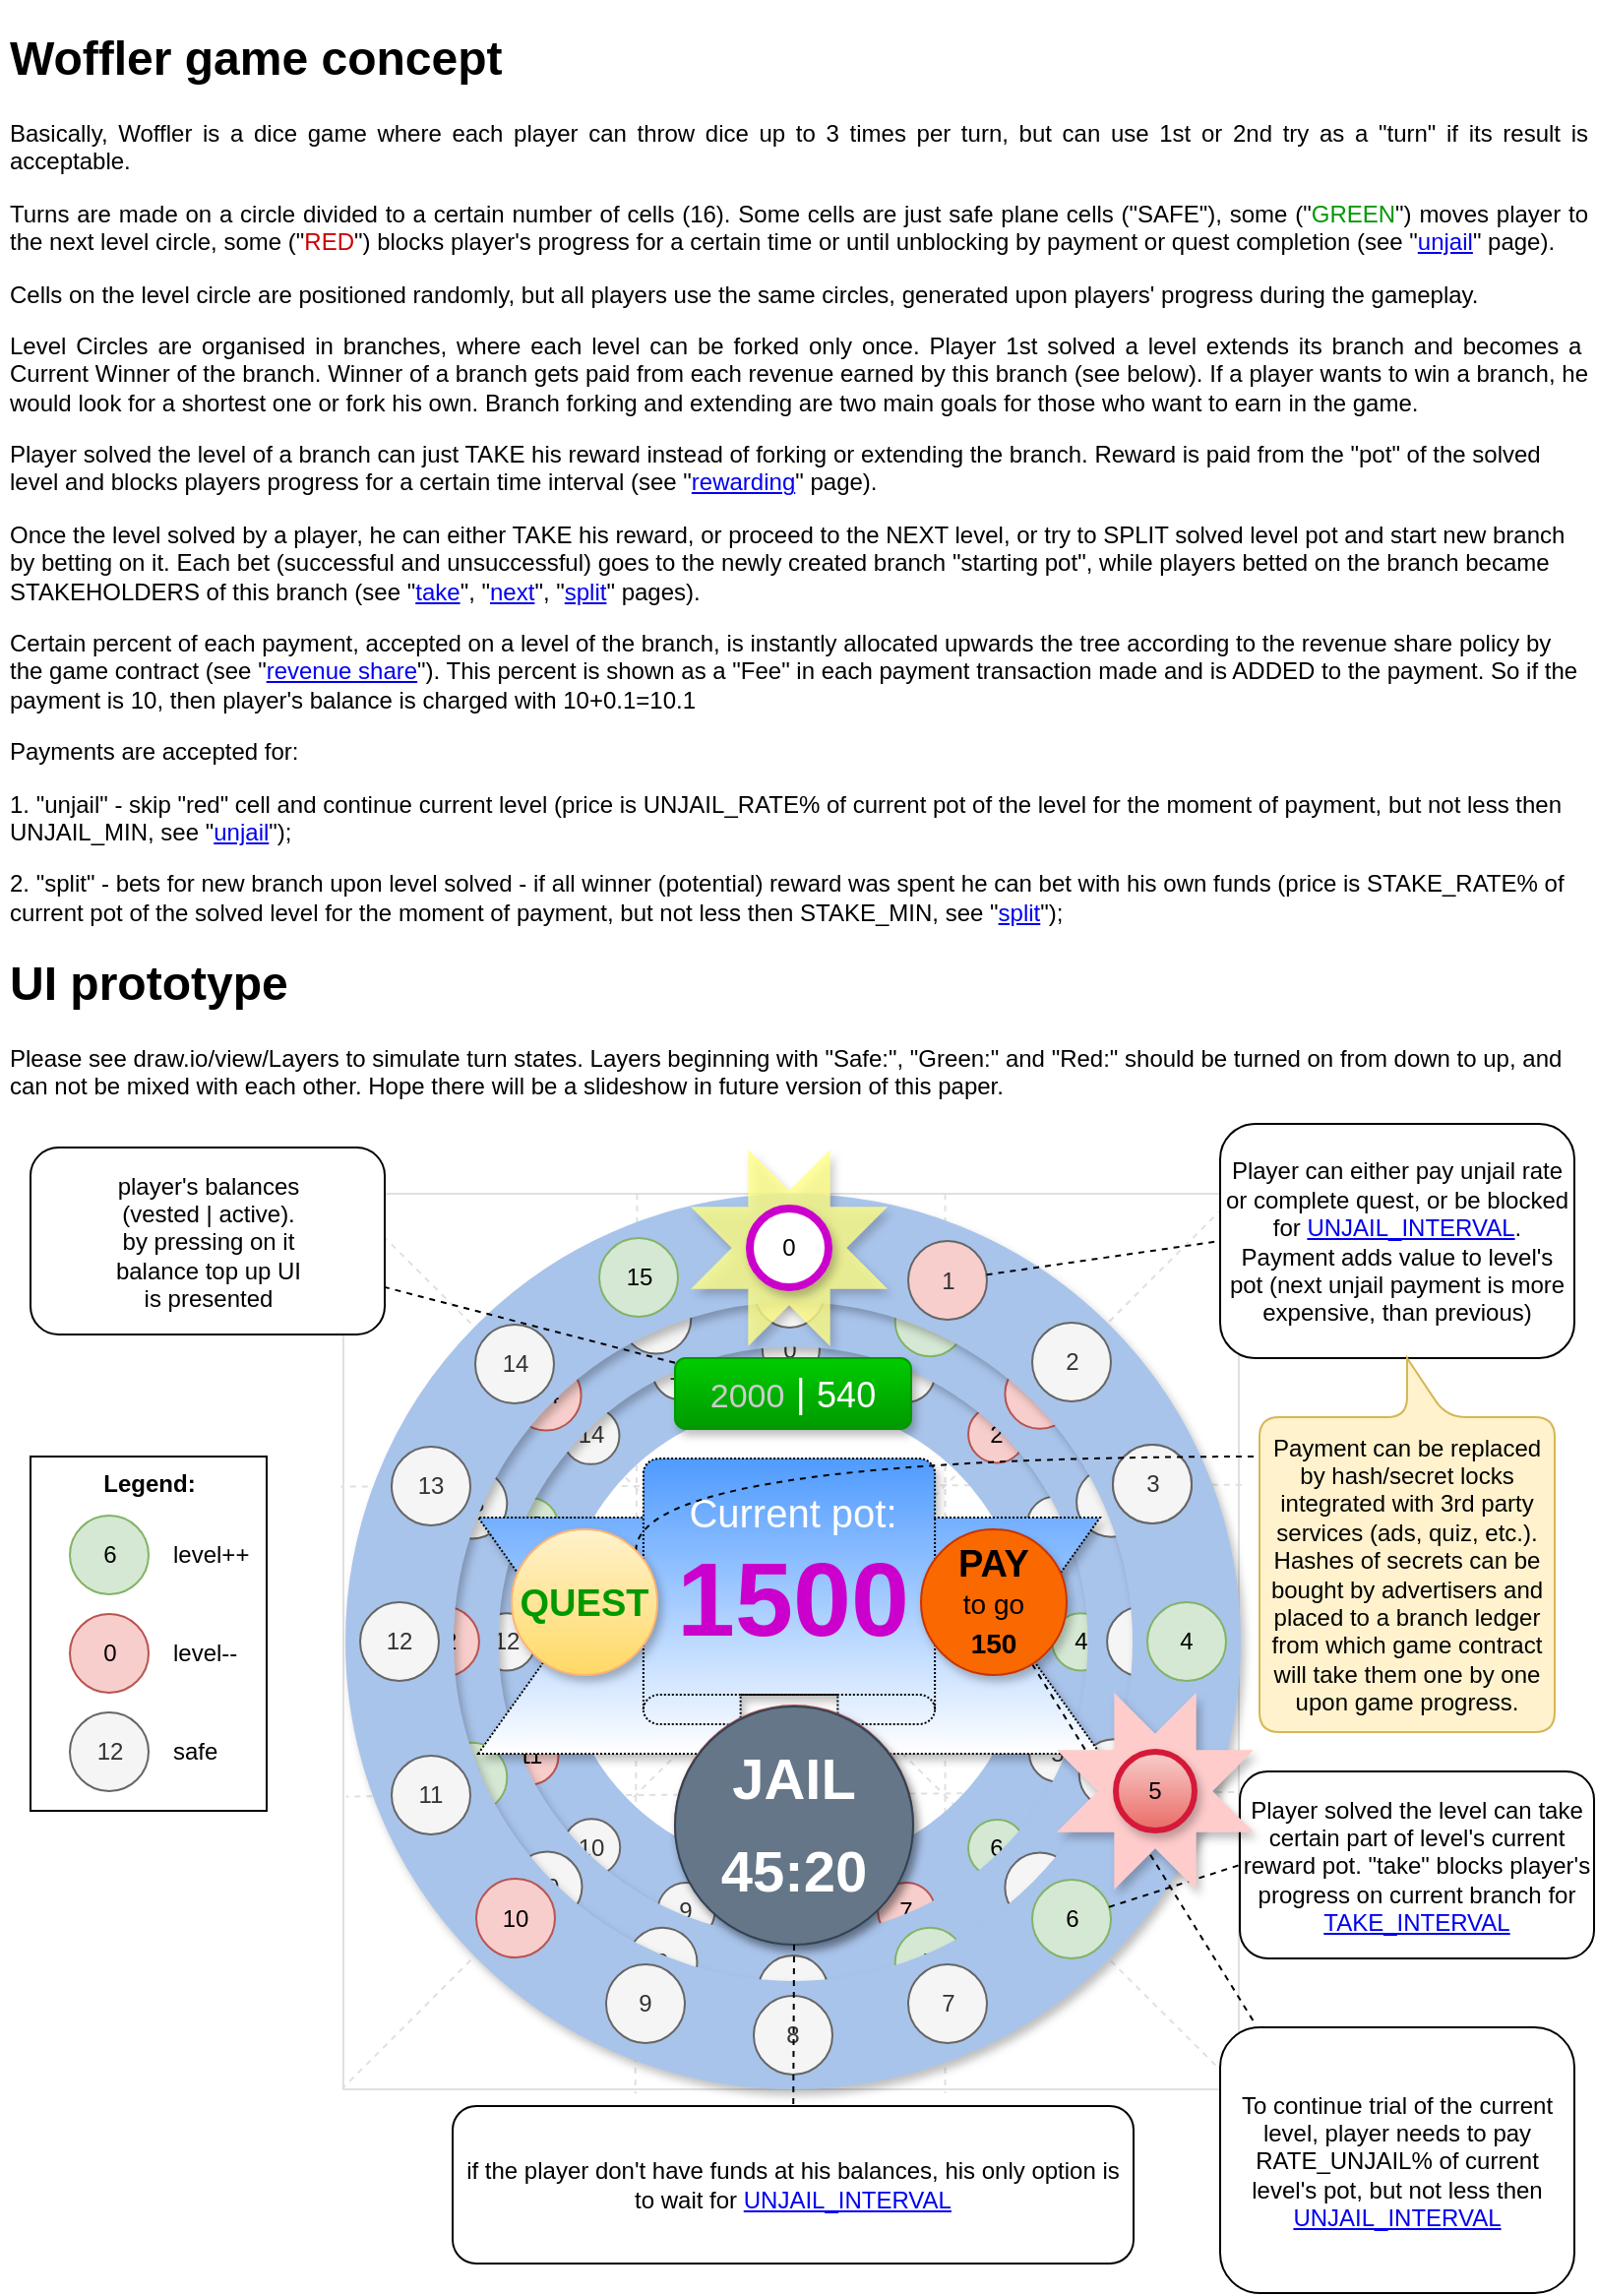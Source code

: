 <mxfile version="10.6.0" type="device"><diagram id="NGuh9jZKFkDWeqMREHMs" name="game concept"><mxGraphModel dx="918" dy="625" grid="1" gridSize="10" guides="1" tooltips="1" connect="1" arrows="1" fold="1" page="1" pageScale="1" pageWidth="827" pageHeight="1169" math="0" shadow="0"><root><mxCell id="0"/><mxCell id="1" value="Description" style="" parent="0"/><mxCell id="49icHQnTmosBKMHGJ4NX-2" value="&lt;p style=&quot;line-height: 100%&quot;&gt;&lt;/p&gt;&lt;h1 style=&quot;text-align: justify&quot;&gt;Woffler game concept&lt;/h1&gt;&lt;p style=&quot;text-align: justify&quot;&gt;Basically, Woffler is a dice game where each player can throw dice up to 3 times per turn, but can use 1st or 2nd try as a &quot;turn&quot; if its result is acceptable.&amp;nbsp;&lt;/p&gt;&lt;p style=&quot;text-align: justify&quot;&gt;Turns are made on a circle divided to a certain number of cells (16). Some cells are just safe plane cells (&quot;SAFE&quot;), some (&quot;&lt;font color=&quot;#009900&quot;&gt;GREEN&lt;/font&gt;&quot;) moves player to the next level circle, some (&quot;&lt;font color=&quot;#cc0000&quot;&gt;RED&lt;/font&gt;&quot;) blocks player's progress for a certain time or until unblocking by payment or quest completion (see &quot;&lt;a href=&quot;data:page/id,JelkGK6z_K_HSlQ8lR76&quot;&gt;unjail&lt;/a&gt;&quot; page).&amp;nbsp;&lt;/p&gt;&lt;p style=&quot;text-align: justify&quot;&gt;Cells on the level circle are positioned randomly, but all players use the same circles, generated upon players' progress during the gameplay.&amp;nbsp;&lt;/p&gt;&lt;p style=&quot;text-align: justify&quot;&gt;Level Circles are organised in branches, where each level can be forked only once. Player 1st solved a level extends its branch and becomes a&amp;nbsp; Current Winner of the branch. Winner of a branch gets paid from each revenue earned by this branch (see below). If a player wants to win a branch, he would look for a shortest one or fork his own. Branch forking and extending are two main goals for those who want to earn in the game.&lt;/p&gt;&lt;p&gt;Player solved the level of a branch can just TAKE his reward instead of forking or extending the branch. Reward is paid from the &quot;pot&quot; of the solved level and blocks players progress for a certain time interval (see &quot;&lt;a href=&quot;data:page/id,qpIzb9DQ-Xh_fPp2Y3pw&quot;&gt;rewarding&lt;/a&gt;&quot; page).&amp;nbsp;&lt;/p&gt;&lt;p&gt;Once the level solved by a player, he can either TAKE his reward, or proceed to the NEXT level, or try to SPLIT solved level pot and start new branch by betting on it. Each bet (successful and unsuccessful) goes to the newly created branch &quot;starting pot&quot;, while players betted on the branch became STAKEHOLDERS of this branch (see &quot;&lt;a href=&quot;data:page/id,HRQX-2oaHEefD7UFK7ff&quot;&gt;take&lt;/a&gt;&quot;, &quot;&lt;a href=&quot;data:page/id,PO2idtyygykwMbh8yiFy&quot;&gt;next&lt;/a&gt;&quot;, &quot;&lt;a href=&quot;data:page/id,RZN9b7-a2ACqxdP8axuu&quot;&gt;split&lt;/a&gt;&quot;&amp;nbsp;pages).&amp;nbsp;&lt;/p&gt;&lt;p&gt;Certain percent of each payment, accepted on a level of the branch, is instantly allocated upwards the tree according to the revenue share policy by the game contract (see &quot;&lt;a href=&quot;data:page/id,J4QovUjZuFeeXE9WnE4x&quot;&gt;revenue share&lt;/a&gt;&quot;). This percent is shown as a &quot;Fee&quot; in each payment transaction made and is ADDED to the payment. So if the payment is 10, then player's balance is charged with 10+0.1=10.1&lt;/p&gt;&lt;p&gt;Payments are accepted for:&lt;/p&gt;&lt;p&gt;1. &quot;unjail&quot; - skip &quot;red&quot; cell and continue current level (price is UNJAIL_RATE% of current pot of the level for the moment of payment, but not less then UNJAIL_MIN, see &quot;&lt;a href=&quot;data:page/id,JelkGK6z_K_HSlQ8lR76&quot;&gt;unjail&lt;/a&gt;&quot;);&lt;/p&gt;&lt;p&gt;2. &quot;split&quot; - bets for new branch upon level solved - if all winner (potential) reward was spent he can bet with his own funds (price is STAKE_RATE% of current pot of the solved level for the moment of payment, but not less then STAKE_MIN, see &quot;&lt;a href=&quot;data:page/id,RZN9b7-a2ACqxdP8axuu&quot;&gt;split&lt;/a&gt;&quot;);&lt;/p&gt;" style="text;html=1;strokeColor=none;fillColor=none;spacing=5;spacingTop=-20;whiteSpace=wrap;overflow=hidden;rounded=0;" parent="1" vertex="1"><mxGeometry x="10" y="10" width="810" height="470" as="geometry"/></mxCell><mxCell id="HLMRy06UCO31Spo6Wt0y-3" value="&lt;h1&gt;UI prototype&lt;/h1&gt;&lt;p&gt;Please see draw.io/view/Layers to simulate turn states. Layers beginning with &quot;Safe:&quot;, &quot;Green:&quot; and &quot;Red:&quot; should be turned on from down to up, and can not be mixed with each other. Hope there will be a slideshow in future version of this paper.&amp;nbsp;&lt;/p&gt;" style="text;html=1;strokeColor=none;fillColor=none;spacing=5;spacingTop=-20;whiteSpace=wrap;overflow=hidden;rounded=0;" parent="1" vertex="1"><mxGeometry x="10" y="480" width="810" height="80" as="geometry"/></mxCell><mxCell id="hilAPz3p6vZ-k9dSby4C-1" value="legend" style="locked=1;" parent="0"/><mxCell id="g2pPMBABAT_6k4jbf49G-57" value="" style="group" parent="hilAPz3p6vZ-k9dSby4C-1" vertex="1" connectable="0"><mxGeometry x="25.5" y="740" width="120" height="180" as="geometry"/></mxCell><mxCell id="hilAPz3p6vZ-k9dSby4C-8" value="Legend:" style="rounded=0;whiteSpace=wrap;html=1;verticalAlign=top;fontStyle=1" parent="g2pPMBABAT_6k4jbf49G-57" vertex="1"><mxGeometry width="120" height="180" as="geometry"/></mxCell><mxCell id="hilAPz3p6vZ-k9dSby4C-6" value="" style="group" parent="g2pPMBABAT_6k4jbf49G-57" vertex="1" connectable="0"><mxGeometry x="20" y="30" width="90" height="40" as="geometry"/></mxCell><mxCell id="hilAPz3p6vZ-k9dSby4C-3" value="6" style="ellipse;whiteSpace=wrap;html=1;aspect=fixed;strokeColor=#82b366;strokeWidth=1;fillColor=#d5e8d4;" parent="hilAPz3p6vZ-k9dSby4C-6" vertex="1"><mxGeometry width="40" height="40" as="geometry"/></mxCell><mxCell id="hilAPz3p6vZ-k9dSby4C-5" value="level++" style="text;html=1;strokeColor=none;fillColor=none;align=left;verticalAlign=middle;whiteSpace=wrap;rounded=0;" parent="hilAPz3p6vZ-k9dSby4C-6" vertex="1"><mxGeometry x="50" y="10" width="40" height="20" as="geometry"/></mxCell><mxCell id="hilAPz3p6vZ-k9dSby4C-7" value="" style="group;align=left;" parent="g2pPMBABAT_6k4jbf49G-57" vertex="1" connectable="0"><mxGeometry x="20" y="80" width="90" height="40" as="geometry"/></mxCell><mxCell id="hilAPz3p6vZ-k9dSby4C-2" value="0" style="ellipse;whiteSpace=wrap;html=1;aspect=fixed;strokeColor=#b85450;strokeWidth=1;fillColor=#f8cecc;" parent="hilAPz3p6vZ-k9dSby4C-7" vertex="1"><mxGeometry width="40" height="40" as="geometry"/></mxCell><mxCell id="hilAPz3p6vZ-k9dSby4C-4" value="level--" style="text;html=1;strokeColor=none;fillColor=none;align=left;verticalAlign=middle;whiteSpace=wrap;rounded=0;" parent="hilAPz3p6vZ-k9dSby4C-7" vertex="1"><mxGeometry x="50" y="10" width="40" height="20" as="geometry"/></mxCell><mxCell id="hilAPz3p6vZ-k9dSby4C-12" value="" style="group" parent="g2pPMBABAT_6k4jbf49G-57" vertex="1" connectable="0"><mxGeometry x="20" y="130" width="90" height="40" as="geometry"/></mxCell><mxCell id="hilAPz3p6vZ-k9dSby4C-9" value="12" style="ellipse;whiteSpace=wrap;html=1;aspect=fixed;strokeColor=#666666;strokeWidth=1;fillColor=#f5f5f5;fontColor=#333333;" parent="hilAPz3p6vZ-k9dSby4C-12" vertex="1"><mxGeometry width="40" height="40" as="geometry"/></mxCell><mxCell id="hilAPz3p6vZ-k9dSby4C-10" value="safe" style="text;html=1;strokeColor=none;fillColor=none;align=left;verticalAlign=middle;whiteSpace=wrap;rounded=0;" parent="hilAPz3p6vZ-k9dSby4C-12" vertex="1"><mxGeometry x="50" y="10" width="40" height="20" as="geometry"/></mxCell><mxCell id="49icHQnTmosBKMHGJ4NX-53" value="circle grid" style="locked=1;" parent="0"/><mxCell id="49icHQnTmosBKMHGJ4NX-54" value="" style="whiteSpace=wrap;html=1;aspect=fixed;strokeColor=#E0E0E0;strokeWidth=1;fillColor=none;" parent="49icHQnTmosBKMHGJ4NX-53" vertex="1"><mxGeometry x="184.5" y="606.5" width="455" height="455" as="geometry"/></mxCell><mxCell id="49icHQnTmosBKMHGJ4NX-55" value="" style="endArrow=none;dashed=1;html=1;entryX=0.672;entryY=1.004;entryDx=0;entryDy=0;entryPerimeter=0;exitX=0.672;exitY=0;exitDx=0;exitDy=0;exitPerimeter=0;strokeColor=#E0E0E0;" parent="49icHQnTmosBKMHGJ4NX-53" source="49icHQnTmosBKMHGJ4NX-54" target="49icHQnTmosBKMHGJ4NX-54" edge="1"><mxGeometry width="50" height="50" relative="1" as="geometry"><mxPoint x="492.224" y="611.103" as="sourcePoint"/><mxPoint x="491.534" y="1068.345" as="targetPoint"/></mxGeometry></mxCell><mxCell id="49icHQnTmosBKMHGJ4NX-56" value="" style="endArrow=none;dashed=1;html=1;entryX=0.326;entryY=1.005;entryDx=0;entryDy=0;entryPerimeter=0;exitX=0.328;exitY=0;exitDx=0;exitDy=0;exitPerimeter=0;strokeColor=#E0E0E0;" parent="49icHQnTmosBKMHGJ4NX-53" source="49icHQnTmosBKMHGJ4NX-54" target="49icHQnTmosBKMHGJ4NX-54" edge="1"><mxGeometry width="50" height="50" relative="1" as="geometry"><mxPoint x="650.621" y="768.69" as="sourcePoint"/><mxPoint x="193.379" y="770.069" as="targetPoint"/></mxGeometry></mxCell><mxCell id="49icHQnTmosBKMHGJ4NX-57" value="" style="endArrow=none;dashed=1;html=1;entryX=0.003;entryY=0.673;entryDx=0;entryDy=0;entryPerimeter=0;exitX=1.008;exitY=0.668;exitDx=0;exitDy=0;exitPerimeter=0;strokeColor=#E0E0E0;" parent="49icHQnTmosBKMHGJ4NX-53" source="49icHQnTmosBKMHGJ4NX-54" target="49icHQnTmosBKMHGJ4NX-54" edge="1"><mxGeometry width="50" height="50" relative="1" as="geometry"><mxPoint x="639" y="919" as="sourcePoint"/><mxPoint x="181" y="920" as="targetPoint"/></mxGeometry></mxCell><mxCell id="49icHQnTmosBKMHGJ4NX-58" value="" style="endArrow=none;dashed=1;html=1;entryX=-0.003;entryY=0.327;entryDx=0;entryDy=0;entryPerimeter=0;exitX=1.003;exitY=0.325;exitDx=0;exitDy=0;exitPerimeter=0;strokeColor=#E0E0E0;" parent="49icHQnTmosBKMHGJ4NX-53" source="49icHQnTmosBKMHGJ4NX-54" target="49icHQnTmosBKMHGJ4NX-54" edge="1"><mxGeometry width="50" height="50" relative="1" as="geometry"><mxPoint x="7" y="1139" as="sourcePoint"/><mxPoint x="57" y="1089" as="targetPoint"/></mxGeometry></mxCell><mxCell id="49icHQnTmosBKMHGJ4NX-59" value="" style="endArrow=none;dashed=1;html=1;exitX=1.002;exitY=1.001;exitDx=0;exitDy=0;exitPerimeter=0;entryX=0.001;entryY=0.004;entryDx=0;entryDy=0;entryPerimeter=0;fillColor=#f5f5f5;strokeColor=#E0E0E0;" parent="49icHQnTmosBKMHGJ4NX-53" source="49icHQnTmosBKMHGJ4NX-54" target="49icHQnTmosBKMHGJ4NX-54" edge="1"><mxGeometry width="50" height="50" relative="1" as="geometry"><mxPoint x="657" y="1089.69" as="sourcePoint"/><mxPoint x="162" y="589" as="targetPoint"/></mxGeometry></mxCell><mxCell id="49icHQnTmosBKMHGJ4NX-60" value="" style="endArrow=none;dashed=1;html=1;entryX=-0.001;entryY=0.999;entryDx=0;entryDy=0;entryPerimeter=0;exitX=1;exitY=-0.002;exitDx=0;exitDy=0;exitPerimeter=0;fillColor=#f5f5f5;strokeColor=#E0E0E0;" parent="49icHQnTmosBKMHGJ4NX-53" source="49icHQnTmosBKMHGJ4NX-54" target="49icHQnTmosBKMHGJ4NX-54" edge="1"><mxGeometry width="50" height="50" relative="1" as="geometry"><mxPoint x="666" y="585" as="sourcePoint"/><mxPoint x="152" y="1099" as="targetPoint"/></mxGeometry></mxCell><mxCell id="49icHQnTmosBKMHGJ4NX-100" value="next level 2" style="locked=1;" parent="0"/><mxCell id="49icHQnTmosBKMHGJ4NX-120" value="" style="group;shadow=1;aspect=fixed;" parent="49icHQnTmosBKMHGJ4NX-100" vertex="1" connectable="0"><mxGeometry x="193" y="611" width="441" height="446" as="geometry"/></mxCell><mxCell id="49icHQnTmosBKMHGJ4NX-121" value="" style="group" parent="49icHQnTmosBKMHGJ4NX-120" vertex="1" connectable="0"><mxGeometry x="40" y="40" width="361" height="366" as="geometry"/></mxCell><mxCell id="49icHQnTmosBKMHGJ4NX-102" value="" style="group" parent="49icHQnTmosBKMHGJ4NX-121" vertex="1" connectable="0"><mxGeometry width="361" height="366" as="geometry"/></mxCell><mxCell id="49icHQnTmosBKMHGJ4NX-103" value="" style="ellipse;whiteSpace=wrap;html=1;aspect=fixed;fillColor=none;perimeterSpacing=1;strokeWidth=55;strokeColor=#A9C4EB;fontSize=29;" parent="49icHQnTmosBKMHGJ4NX-102" vertex="1"><mxGeometry x="34.585" y="34.867" width="290.81" height="290.81" as="geometry"/></mxCell><mxCell id="49icHQnTmosBKMHGJ4NX-104" value="10" style="ellipse;whiteSpace=wrap;html=1;aspect=fixed;strokeColor=#666666;strokeWidth=1;fillColor=#f5f5f5;fontColor=#333333;" parent="49icHQnTmosBKMHGJ4NX-102" vertex="1"><mxGeometry x="63.025" y="273.106" width="29.081" height="29.081" as="geometry"/></mxCell><mxCell id="49icHQnTmosBKMHGJ4NX-105" value="8" style="ellipse;whiteSpace=wrap;html=1;aspect=fixed;strokeColor=#666666;strokeWidth=1;fillColor=#f5f5f5;fontColor=#333333;" parent="49icHQnTmosBKMHGJ4NX-102" vertex="1"><mxGeometry x="165.847" y="317.335" width="29.081" height="29.081" as="geometry"/></mxCell><mxCell id="49icHQnTmosBKMHGJ4NX-106" value="0" style="ellipse;whiteSpace=wrap;html=1;aspect=fixed;strokeColor=#666666;strokeWidth=1;fillColor=#f5f5f5;fontColor=#333333;" parent="49icHQnTmosBKMHGJ4NX-102" vertex="1"><mxGeometry x="164.389" y="20" width="29.081" height="29.081" as="geometry"/></mxCell><mxCell id="49icHQnTmosBKMHGJ4NX-107" value="12" style="ellipse;whiteSpace=wrap;html=1;aspect=fixed;strokeColor=#666666;strokeWidth=1;fillColor=#f5f5f5;fontColor=#333333;" parent="49icHQnTmosBKMHGJ4NX-102" vertex="1"><mxGeometry x="20" y="168.667" width="29.081" height="29.081" as="geometry"/></mxCell><mxCell id="49icHQnTmosBKMHGJ4NX-108" value="4" style="ellipse;whiteSpace=wrap;html=1;aspect=fixed;strokeColor=#82b366;strokeWidth=1;fillColor=#d5e8d4;" parent="49icHQnTmosBKMHGJ4NX-102" vertex="1"><mxGeometry x="311.694" y="168.667" width="29.081" height="29.081" as="geometry"/></mxCell><mxCell id="49icHQnTmosBKMHGJ4NX-109" value="14" style="ellipse;whiteSpace=wrap;html=1;aspect=fixed;strokeColor=#666666;strokeWidth=1;fillColor=#f5f5f5;fontColor=#333333;" parent="49icHQnTmosBKMHGJ4NX-102" vertex="1"><mxGeometry x="62.66" y="63.857" width="29.081" height="29.081" as="geometry"/></mxCell><mxCell id="49icHQnTmosBKMHGJ4NX-110" value="6" style="ellipse;whiteSpace=wrap;html=1;aspect=fixed;strokeColor=#82b366;strokeWidth=1;fillColor=#d5e8d4;" parent="49icHQnTmosBKMHGJ4NX-102" vertex="1"><mxGeometry x="269.034" y="273.478" width="29.081" height="29.081" as="geometry"/></mxCell><mxCell id="49icHQnTmosBKMHGJ4NX-111" value="2" style="ellipse;whiteSpace=wrap;html=1;aspect=fixed;strokeColor=#b85450;strokeWidth=1;fillColor=#f8cecc;" parent="49icHQnTmosBKMHGJ4NX-102" vertex="1"><mxGeometry x="269.034" y="63.114" width="29.081" height="29.081" as="geometry"/></mxCell><mxCell id="49icHQnTmosBKMHGJ4NX-112" value="15" style="ellipse;whiteSpace=wrap;html=1;aspect=fixed;strokeColor=#666666;strokeWidth=1;fillColor=#f5f5f5;fontColor=#333333;" parent="49icHQnTmosBKMHGJ4NX-102" vertex="1"><mxGeometry x="108.602" y="31.15" width="29.081" height="29.081" as="geometry"/></mxCell><mxCell id="49icHQnTmosBKMHGJ4NX-113" value="1" style="ellipse;whiteSpace=wrap;html=1;aspect=fixed;strokeColor=#666666;strokeWidth=1;fillColor=#f5f5f5;fontColor=#333333;" parent="49icHQnTmosBKMHGJ4NX-102" vertex="1"><mxGeometry x="223.092" y="32.265" width="29.081" height="29.081" as="geometry"/></mxCell><mxCell id="49icHQnTmosBKMHGJ4NX-114" value="9" style="ellipse;whiteSpace=wrap;html=1;aspect=fixed;strokeColor=#666666;strokeWidth=1;fillColor=#f5f5f5;fontColor=#333333;" parent="49icHQnTmosBKMHGJ4NX-102" vertex="1"><mxGeometry x="111.154" y="305.441" width="29.081" height="29.081" as="geometry"/></mxCell><mxCell id="49icHQnTmosBKMHGJ4NX-115" value="7" style="ellipse;whiteSpace=wrap;html=1;aspect=fixed;strokeColor=#b85450;strokeWidth=1;fillColor=#f8cecc;" parent="49icHQnTmosBKMHGJ4NX-102" vertex="1"><mxGeometry x="223.092" y="305.441" width="29.081" height="29.081" as="geometry"/></mxCell><mxCell id="49icHQnTmosBKMHGJ4NX-116" value="11" style="ellipse;whiteSpace=wrap;html=1;aspect=fixed;strokeColor=#b85450;strokeWidth=1;fillColor=#f8cecc;" parent="49icHQnTmosBKMHGJ4NX-102" vertex="1"><mxGeometry x="31.668" y="226.648" width="29.081" height="29.081" as="geometry"/></mxCell><mxCell id="49icHQnTmosBKMHGJ4NX-117" value="13" style="ellipse;whiteSpace=wrap;html=1;aspect=fixed;strokeColor=#82b366;strokeWidth=1;fillColor=#d5e8d4;" parent="49icHQnTmosBKMHGJ4NX-102" vertex="1"><mxGeometry x="31.668" y="109.944" width="29.081" height="29.081" as="geometry"/></mxCell><mxCell id="49icHQnTmosBKMHGJ4NX-118" value="5" style="ellipse;whiteSpace=wrap;html=1;aspect=fixed;strokeColor=#666666;strokeWidth=1;fillColor=#f5f5f5;fontColor=#333333;" parent="49icHQnTmosBKMHGJ4NX-102" vertex="1"><mxGeometry x="300.026" y="225.161" width="29.081" height="29.081" as="geometry"/></mxCell><mxCell id="49icHQnTmosBKMHGJ4NX-119" value="3" style="ellipse;whiteSpace=wrap;html=1;aspect=fixed;strokeColor=#666666;strokeWidth=1;fillColor=#f5f5f5;fontColor=#333333;" parent="49icHQnTmosBKMHGJ4NX-102" vertex="1"><mxGeometry x="298.933" y="109.2" width="29.081" height="29.081" as="geometry"/></mxCell><mxCell id="49icHQnTmosBKMHGJ4NX-80" value="next level 1" style="locked=1;" parent="0"/><mxCell id="49icHQnTmosBKMHGJ4NX-122" value="" style="group" parent="49icHQnTmosBKMHGJ4NX-80" vertex="1" connectable="0"><mxGeometry x="198" y="619" width="470" height="470" as="geometry"/></mxCell><mxCell id="49icHQnTmosBKMHGJ4NX-99" value="" style="group;shadow=0;" parent="49icHQnTmosBKMHGJ4NX-122" vertex="1" connectable="0"><mxGeometry width="430" height="430" as="geometry"/></mxCell><mxCell id="49icHQnTmosBKMHGJ4NX-81" value="" style="group;shadow=0;" parent="49icHQnTmosBKMHGJ4NX-99" vertex="1" connectable="0"><mxGeometry x="20" y="20" width="390" height="390" as="geometry"/></mxCell><mxCell id="49icHQnTmosBKMHGJ4NX-82" value="" style="ellipse;whiteSpace=wrap;html=1;aspect=fixed;fillColor=none;perimeterSpacing=1;strokeWidth=55;strokeColor=#A9C4EB;fontSize=29;shadow=1;" parent="49icHQnTmosBKMHGJ4NX-81" vertex="1"><mxGeometry x="17.727" y="17.727" width="354.545" height="354.545" as="geometry"/></mxCell><mxCell id="49icHQnTmosBKMHGJ4NX-83" value="10" style="ellipse;whiteSpace=wrap;html=1;aspect=fixed;strokeColor=#666666;strokeWidth=1;fillColor=#f5f5f5;fontColor=#333333;" parent="49icHQnTmosBKMHGJ4NX-81" vertex="1"><mxGeometry x="52.295" y="301.807" width="35.455" height="35.455" as="geometry"/></mxCell><mxCell id="49icHQnTmosBKMHGJ4NX-84" value="8" style="ellipse;whiteSpace=wrap;html=1;aspect=fixed;strokeColor=#666666;strokeWidth=1;fillColor=#f5f5f5;fontColor=#333333;" parent="49icHQnTmosBKMHGJ4NX-81" vertex="1"><mxGeometry x="177.273" y="354.545" width="35.455" height="35.455" as="geometry"/></mxCell><mxCell id="49icHQnTmosBKMHGJ4NX-85" value="0" style="ellipse;whiteSpace=wrap;html=1;aspect=fixed;strokeColor=#666666;strokeWidth=1;fillColor=#f5f5f5;fontColor=#333333;" parent="49icHQnTmosBKMHGJ4NX-81" vertex="1"><mxGeometry x="175.5" width="35.455" height="35.455" as="geometry"/></mxCell><mxCell id="49icHQnTmosBKMHGJ4NX-86" value="12" style="ellipse;whiteSpace=wrap;html=1;aspect=fixed;strokeColor=#b85450;strokeWidth=1;fillColor=#f8cecc;" parent="49icHQnTmosBKMHGJ4NX-81" vertex="1"><mxGeometry y="177.273" width="35.455" height="35.455" as="geometry"/></mxCell><mxCell id="49icHQnTmosBKMHGJ4NX-87" value="4" style="ellipse;whiteSpace=wrap;html=1;aspect=fixed;strokeColor=#666666;strokeWidth=1;fillColor=#f5f5f5;fontColor=#333333;" parent="49icHQnTmosBKMHGJ4NX-81" vertex="1"><mxGeometry x="354.545" y="177.273" width="35.455" height="35.455" as="geometry"/></mxCell><mxCell id="49icHQnTmosBKMHGJ4NX-88" value="14" style="ellipse;whiteSpace=wrap;html=1;aspect=fixed;strokeColor=#b85450;strokeWidth=1;fillColor=#f8cecc;" parent="49icHQnTmosBKMHGJ4NX-81" vertex="1"><mxGeometry x="51.852" y="52.295" width="35.455" height="35.455" as="geometry"/></mxCell><mxCell id="49icHQnTmosBKMHGJ4NX-89" value="6" style="ellipse;whiteSpace=wrap;html=1;aspect=fixed;strokeColor=#666666;strokeWidth=1;fillColor=#f5f5f5;fontColor=#333333;" parent="49icHQnTmosBKMHGJ4NX-81" vertex="1"><mxGeometry x="302.693" y="302.25" width="35.455" height="35.455" as="geometry"/></mxCell><mxCell id="49icHQnTmosBKMHGJ4NX-90" value="2" style="ellipse;whiteSpace=wrap;html=1;aspect=fixed;strokeColor=#b85450;strokeWidth=1;fillColor=#f8cecc;" parent="49icHQnTmosBKMHGJ4NX-81" vertex="1"><mxGeometry x="302.693" y="51.409" width="35.455" height="35.455" as="geometry"/></mxCell><mxCell id="49icHQnTmosBKMHGJ4NX-91" value="15" style="ellipse;whiteSpace=wrap;html=1;aspect=fixed;strokeColor=#666666;strokeWidth=1;fillColor=#f5f5f5;fontColor=#333333;" parent="49icHQnTmosBKMHGJ4NX-81" vertex="1"><mxGeometry x="107.693" y="13.295" width="35.455" height="35.455" as="geometry"/></mxCell><mxCell id="49icHQnTmosBKMHGJ4NX-92" value="1" style="ellipse;whiteSpace=wrap;html=1;aspect=fixed;strokeColor=#82b366;strokeWidth=1;fillColor=#d5e8d4;" parent="49icHQnTmosBKMHGJ4NX-81" vertex="1"><mxGeometry x="246.852" y="14.625" width="35.455" height="35.455" as="geometry"/></mxCell><mxCell id="49icHQnTmosBKMHGJ4NX-93" value="9" style="ellipse;whiteSpace=wrap;html=1;aspect=fixed;strokeColor=#666666;strokeWidth=1;fillColor=#f5f5f5;fontColor=#333333;" parent="49icHQnTmosBKMHGJ4NX-81" vertex="1"><mxGeometry x="110.795" y="340.364" width="35.455" height="35.455" as="geometry"/></mxCell><mxCell id="49icHQnTmosBKMHGJ4NX-94" value="7" style="ellipse;whiteSpace=wrap;html=1;aspect=fixed;strokeColor=#82b366;strokeWidth=1;fillColor=#d5e8d4;" parent="49icHQnTmosBKMHGJ4NX-81" vertex="1"><mxGeometry x="246.852" y="340.364" width="35.455" height="35.455" as="geometry"/></mxCell><mxCell id="49icHQnTmosBKMHGJ4NX-95" value="11" style="ellipse;whiteSpace=wrap;html=1;aspect=fixed;strokeColor=#82b366;strokeWidth=1;fillColor=#d5e8d4;" parent="49icHQnTmosBKMHGJ4NX-81" vertex="1"><mxGeometry x="14.182" y="246.409" width="35.455" height="35.455" as="geometry"/></mxCell><mxCell id="49icHQnTmosBKMHGJ4NX-96" value="13" style="ellipse;whiteSpace=wrap;html=1;aspect=fixed;strokeColor=#666666;strokeWidth=1;fillColor=#f5f5f5;fontColor=#333333;" parent="49icHQnTmosBKMHGJ4NX-81" vertex="1"><mxGeometry x="14.182" y="107.25" width="35.455" height="35.455" as="geometry"/></mxCell><mxCell id="49icHQnTmosBKMHGJ4NX-97" value="5" style="ellipse;whiteSpace=wrap;html=1;aspect=fixed;strokeColor=#666666;strokeWidth=1;fillColor=#f5f5f5;fontColor=#333333;" parent="49icHQnTmosBKMHGJ4NX-81" vertex="1"><mxGeometry x="340.364" y="244.636" width="35.455" height="35.455" as="geometry"/></mxCell><mxCell id="49icHQnTmosBKMHGJ4NX-98" value="3" style="ellipse;whiteSpace=wrap;html=1;aspect=fixed;strokeColor=#666666;strokeWidth=1;fillColor=#f5f5f5;fontColor=#333333;" parent="49icHQnTmosBKMHGJ4NX-81" vertex="1"><mxGeometry x="339.034" y="106.364" width="35.455" height="35.455" as="geometry"/></mxCell><mxCell id="49icHQnTmosBKMHGJ4NX-34" value="level circle sample" style="locked=1;" parent="0"/><mxCell id="49icHQnTmosBKMHGJ4NX-35" value="" style="group;shadow=1;html=1;" parent="49icHQnTmosBKMHGJ4NX-34" vertex="1" connectable="0"><mxGeometry x="173" y="594" width="480" height="480" as="geometry"/></mxCell><mxCell id="49icHQnTmosBKMHGJ4NX-36" value="" style="ellipse;whiteSpace=wrap;html=1;aspect=fixed;fillColor=none;perimeterSpacing=1;strokeWidth=55;strokeColor=#A9C4EB;fontSize=29;shadow=1;" parent="49icHQnTmosBKMHGJ4NX-35" vertex="1"><mxGeometry x="40" y="40" width="400" height="400" as="geometry"/></mxCell><mxCell id="49icHQnTmosBKMHGJ4NX-37" value="10" style="ellipse;whiteSpace=wrap;html=1;aspect=fixed;strokeColor=#b85450;strokeWidth=1;fillColor=#f8cecc;" parent="49icHQnTmosBKMHGJ4NX-35" vertex="1"><mxGeometry x="79" y="360.5" width="40" height="40" as="geometry"/></mxCell><mxCell id="49icHQnTmosBKMHGJ4NX-38" value="8" style="ellipse;whiteSpace=wrap;html=1;aspect=fixed;strokeColor=#666666;strokeWidth=1;fillColor=#f5f5f5;fontColor=#333333;" parent="49icHQnTmosBKMHGJ4NX-35" vertex="1"><mxGeometry x="220" y="420" width="40" height="40" as="geometry"/></mxCell><mxCell id="49icHQnTmosBKMHGJ4NX-39" value="0" style="ellipse;whiteSpace=wrap;html=1;aspect=fixed;strokeColor=#666666;strokeWidth=1;fillColor=#f5f5f5;fontColor=#333333;" parent="49icHQnTmosBKMHGJ4NX-35" vertex="1"><mxGeometry x="218" y="20" width="40" height="40" as="geometry"/></mxCell><mxCell id="49icHQnTmosBKMHGJ4NX-40" value="12" style="ellipse;whiteSpace=wrap;html=1;aspect=fixed;strokeColor=#666666;strokeWidth=1;fillColor=#f5f5f5;fontColor=#333333;" parent="49icHQnTmosBKMHGJ4NX-35" vertex="1"><mxGeometry x="20" y="220" width="40" height="40" as="geometry"/></mxCell><mxCell id="49icHQnTmosBKMHGJ4NX-41" value="4" style="ellipse;whiteSpace=wrap;html=1;aspect=fixed;strokeColor=#82b366;strokeWidth=1;fillColor=#d5e8d4;" parent="49icHQnTmosBKMHGJ4NX-35" vertex="1"><mxGeometry x="420" y="220" width="40" height="40" as="geometry"/></mxCell><mxCell id="49icHQnTmosBKMHGJ4NX-42" value="14" style="ellipse;whiteSpace=wrap;html=1;aspect=fixed;strokeColor=#666666;strokeWidth=1;fillColor=#f5f5f5;fontColor=#333333;" parent="49icHQnTmosBKMHGJ4NX-35" vertex="1"><mxGeometry x="78.5" y="79" width="40" height="40" as="geometry"/></mxCell><mxCell id="49icHQnTmosBKMHGJ4NX-43" value="6" style="ellipse;whiteSpace=wrap;html=1;aspect=fixed;strokeColor=#82b366;strokeWidth=1;fillColor=#d5e8d4;" parent="49icHQnTmosBKMHGJ4NX-35" vertex="1"><mxGeometry x="361.5" y="361" width="40" height="40" as="geometry"/></mxCell><mxCell id="49icHQnTmosBKMHGJ4NX-44" value="2" style="ellipse;whiteSpace=wrap;html=1;aspect=fixed;strokeColor=#666666;strokeWidth=1;fillColor=#f5f5f5;fontColor=#333333;" parent="49icHQnTmosBKMHGJ4NX-35" vertex="1"><mxGeometry x="361.5" y="78" width="40" height="40" as="geometry"/></mxCell><mxCell id="49icHQnTmosBKMHGJ4NX-45" value="15" style="ellipse;whiteSpace=wrap;html=1;aspect=fixed;strokeColor=#82b366;strokeWidth=1;fillColor=#d5e8d4;" parent="49icHQnTmosBKMHGJ4NX-35" vertex="1"><mxGeometry x="141.5" y="35" width="40" height="40" as="geometry"/></mxCell><mxCell id="49icHQnTmosBKMHGJ4NX-46" value="1" style="ellipse;whiteSpace=wrap;html=1;aspect=fixed;strokeColor=#666666;strokeWidth=1;fillColor=#F8CECC;fontColor=#333333;" parent="49icHQnTmosBKMHGJ4NX-35" vertex="1"><mxGeometry x="298.5" y="36.5" width="40" height="40" as="geometry"/></mxCell><mxCell id="49icHQnTmosBKMHGJ4NX-47" value="9" style="ellipse;whiteSpace=wrap;html=1;aspect=fixed;strokeColor=#666666;strokeWidth=1;fillColor=#f5f5f5;fontColor=#333333;" parent="49icHQnTmosBKMHGJ4NX-35" vertex="1"><mxGeometry x="145" y="404" width="40" height="40" as="geometry"/></mxCell><mxCell id="49icHQnTmosBKMHGJ4NX-48" value="7" style="ellipse;whiteSpace=wrap;html=1;aspect=fixed;strokeColor=#666666;strokeWidth=1;fillColor=#f5f5f5;fontColor=#333333;" parent="49icHQnTmosBKMHGJ4NX-35" vertex="1"><mxGeometry x="298.5" y="404" width="40" height="40" as="geometry"/></mxCell><mxCell id="49icHQnTmosBKMHGJ4NX-49" value="11" style="ellipse;whiteSpace=wrap;html=1;aspect=fixed;strokeColor=#666666;strokeWidth=1;fillColor=#f5f5f5;fontColor=#333333;" parent="49icHQnTmosBKMHGJ4NX-35" vertex="1"><mxGeometry x="36" y="298" width="40" height="40" as="geometry"/></mxCell><mxCell id="49icHQnTmosBKMHGJ4NX-50" value="13" style="ellipse;whiteSpace=wrap;html=1;aspect=fixed;strokeColor=#666666;strokeWidth=1;fillColor=#f5f5f5;fontColor=#333333;" parent="49icHQnTmosBKMHGJ4NX-35" vertex="1"><mxGeometry x="36" y="141" width="40" height="40" as="geometry"/></mxCell><mxCell id="49icHQnTmosBKMHGJ4NX-51" value="5" style="ellipse;whiteSpace=wrap;html=1;aspect=fixed;strokeColor=#b85450;strokeWidth=1;fillColor=#f8cecc;" parent="49icHQnTmosBKMHGJ4NX-35" vertex="1"><mxGeometry x="404" y="296" width="40" height="40" as="geometry"/></mxCell><mxCell id="49icHQnTmosBKMHGJ4NX-52" value="3" style="ellipse;whiteSpace=wrap;html=1;aspect=fixed;strokeColor=#666666;strokeWidth=1;fillColor=#f5f5f5;fontColor=#333333;" parent="49icHQnTmosBKMHGJ4NX-35" vertex="1"><mxGeometry x="402.5" y="140" width="40" height="40" as="geometry"/></mxCell><mxCell id="g2pPMBABAT_6k4jbf49G-66" value="hud" style="" parent="0"/><mxCell id="g2pPMBABAT_6k4jbf49G-67" value="" style="verticalLabelPosition=bottom;verticalAlign=top;html=1;shape=mxgraph.basic.banner;shadow=1;dashed=1;dashPattern=1 1;gradientColor=#ffffff;gradientDirection=south;fillColor=#4F9BFF;" parent="g2pPMBABAT_6k4jbf49G-66" vertex="1"><mxGeometry x="253" y="741" width="316" height="150" as="geometry"/></mxCell><mxCell id="g2pPMBABAT_6k4jbf49G-68" value="&lt;font color=&quot;#ffffff&quot;&gt;Current pot:&lt;br style=&quot;font-size: 20px&quot;&gt;&lt;/font&gt;&lt;font color=&quot;#cc00cc&quot; size=&quot;1&quot;&gt;&lt;b style=&quot;font-size: 53px&quot;&gt;1500&lt;/b&gt;&lt;/font&gt;&lt;br style=&quot;font-size: 20px&quot;&gt;" style="text;html=1;strokeColor=none;fillColor=none;align=center;verticalAlign=middle;whiteSpace=wrap;rounded=0;fontSize=20;" parent="g2pPMBABAT_6k4jbf49G-66" vertex="1"><mxGeometry x="343" y="770" width="140" height="59" as="geometry"/></mxCell><mxCell id="g2pPMBABAT_6k4jbf49G-69" value="&lt;font style=&quot;font-size: 17px&quot;&gt;2000&lt;/font&gt; &lt;font color=&quot;#ffffff&quot;&gt;|&lt;/font&gt; &lt;font color=&quot;#ffffff&quot; style=&quot;font-size: 18px&quot;&gt;540&lt;/font&gt;" style="rounded=1;whiteSpace=wrap;html=1;shadow=1;strokeColor=#009900;strokeWidth=1;fillColor=#00CC00;gradientColor=#009900;fontSize=20;fontColor=#CCCCCC;perimeterSpacing=0;" parent="g2pPMBABAT_6k4jbf49G-66" vertex="1"><mxGeometry x="353" y="690" width="120" height="36" as="geometry"/></mxCell><mxCell id="g2pPMBABAT_6k4jbf49G-70" value="Player can either pay unjail rate or complete quest, or be blocked for &lt;a href=&quot;data:page/id,JelkGK6z_K_HSlQ8lR76&quot;&gt;UNJAIL_INTERVAL&lt;/a&gt;. Payment&amp;nbsp;adds value to level's pot (next unjail payment is more expensive, than previous)" style="rounded=1;whiteSpace=wrap;html=1;" parent="g2pPMBABAT_6k4jbf49G-66" vertex="1"><mxGeometry x="630" y="571" width="180" height="119" as="geometry"/></mxCell><mxCell id="g2pPMBABAT_6k4jbf49G-71" style="edgeStyle=none;rounded=0;orthogonalLoop=1;jettySize=auto;html=1;entryX=0;entryY=0.5;entryDx=0;entryDy=0;dashed=1;endArrow=none;endFill=0;" parent="g2pPMBABAT_6k4jbf49G-66" source="49icHQnTmosBKMHGJ4NX-46" target="g2pPMBABAT_6k4jbf49G-70" edge="1"><mxGeometry relative="1" as="geometry"><mxPoint x="511.292" y="647.621" as="sourcePoint"/></mxGeometry></mxCell><mxCell id="g2pPMBABAT_6k4jbf49G-72" value="Player solved the level can take certain part of level's current reward pot. &quot;take&quot; blocks player's progress on current branch for &lt;a href=&quot;data:page/id,HRQX-2oaHEefD7UFK7ff&quot;&gt;TAKE_INTERVAL&lt;/a&gt;" style="rounded=1;whiteSpace=wrap;html=1;" parent="g2pPMBABAT_6k4jbf49G-66" vertex="1"><mxGeometry x="640" y="900" width="180" height="95" as="geometry"/></mxCell><mxCell id="g2pPMBABAT_6k4jbf49G-73" style="edgeStyle=none;rounded=0;orthogonalLoop=1;jettySize=auto;html=1;entryX=0;entryY=0.5;entryDx=0;entryDy=0;dashed=1;endArrow=none;endFill=0;" parent="g2pPMBABAT_6k4jbf49G-66" source="49icHQnTmosBKMHGJ4NX-43" target="g2pPMBABAT_6k4jbf49G-72" edge="1"><mxGeometry relative="1" as="geometry"><mxPoint x="574.5" y="975" as="sourcePoint"/></mxGeometry></mxCell><mxCell id="g2pPMBABAT_6k4jbf49G-74" style="edgeStyle=none;rounded=0;orthogonalLoop=1;jettySize=auto;html=1;dashed=1;endArrow=none;endFill=0;" parent="g2pPMBABAT_6k4jbf49G-66" source="g2pPMBABAT_6k4jbf49G-69" target="g2pPMBABAT_6k4jbf49G-75" edge="1"><mxGeometry relative="1" as="geometry"><mxPoint x="-30" y="657" as="sourcePoint"/></mxGeometry></mxCell><mxCell id="g2pPMBABAT_6k4jbf49G-75" value="player's balances&lt;br&gt;(vested | active).&lt;br&gt;by pressing on it &lt;br&gt;balance top up UI &lt;br&gt;is presented&lt;br&gt;" style="rounded=1;whiteSpace=wrap;html=1;" parent="g2pPMBABAT_6k4jbf49G-66" vertex="1"><mxGeometry x="25.5" y="583" width="180" height="95" as="geometry"/></mxCell><mxCell id="sOaEIjUVDn6t2ZO8CpzM-1" value="Payment can be replaced by hash/secret locks integrated with 3rd party services (ads, quiz, etc.). Hashes of secrets can be bought by advertisers and placed to a branch ledger from which game contract will take them one by one upon game progress." style="shape=callout;whiteSpace=wrap;html=1;perimeter=calloutPerimeter;flipH=0;flipV=1;rounded=1;fillColor=#fff2cc;strokeColor=#d6b656;" parent="g2pPMBABAT_6k4jbf49G-66" vertex="1"><mxGeometry x="650" y="690" width="150" height="190" as="geometry"/></mxCell><mxCell id="g2pPMBABAT_6k4jbf49G-1" value="Safe: initial state" style="" parent="0"/><mxCell id="g2pPMBABAT_6k4jbf49G-47" value="" style="verticalLabelPosition=bottom;verticalAlign=top;html=1;shape=mxgraph.basic.8_point_star;shadow=1;dashed=1;dashPattern=1 1;strokeWidth=4;fontSize=20;strokeColor=none;opacity=80;fillColor=#ffff88;" parent="g2pPMBABAT_6k4jbf49G-1" vertex="1"><mxGeometry x="361" y="584" width="100" height="100" as="geometry"/></mxCell><mxCell id="g2pPMBABAT_6k4jbf49G-2" value="&lt;p style=&quot;line-height: 90%&quot;&gt;&lt;font color=&quot;#ffffff&quot;&gt;&lt;span style=&quot;font-size: 29px&quot;&gt;TRY&lt;/span&gt;&lt;br&gt;&lt;/font&gt;&lt;font&gt;&lt;font color=&quot;#ffffff&quot; style=&quot;font-size: 18px&quot;&gt;150&lt;/font&gt;&lt;br&gt;&lt;span style=&quot;font-size: 14px ; color: rgb(232 , 232 , 232) ; font-weight: normal&quot;&gt;3 tries left&lt;/span&gt;&lt;/font&gt;&lt;br&gt;&lt;/p&gt;" style="ellipse;whiteSpace=wrap;html=1;aspect=fixed;fontSize=20;fontStyle=1;fillColor=#F89E90;strokeColor=#b85450;gradientColor=#FF3333;shadow=1;" parent="g2pPMBABAT_6k4jbf49G-1" vertex="1"><mxGeometry x="353.0" y="866.5" width="121" height="121" as="geometry"/></mxCell><mxCell id="g2pPMBABAT_6k4jbf49G-11" value="0" style="ellipse;whiteSpace=wrap;html=1;aspect=fixed;strokeColor=#CC00CC;strokeWidth=4;fillColor=#FFFFFF;shadow=1;gradientColor=#ffffff;" parent="g2pPMBABAT_6k4jbf49G-1" vertex="1"><mxGeometry x="391" y="614" width="40" height="40" as="geometry"/></mxCell><mxCell id="g2pPMBABAT_6k4jbf49G-12" value="3" style="ellipse;whiteSpace=wrap;html=1;aspect=fixed;strokeColor=#666666;strokeWidth=1;fillColor=#f5f5f5;fontColor=#333333;" parent="g2pPMBABAT_6k4jbf49G-1" vertex="1"><mxGeometry x="575.5" y="734" width="40" height="40" as="geometry"/></mxCell><mxCell id="g2pPMBABAT_6k4jbf49G-41" value="Safe: after 1st try " style="" parent="0" visible="0"/><mxCell id="g2pPMBABAT_6k4jbf49G-43" value="&lt;font style=&quot;font-size: 19px&quot;&gt;TURN&lt;/font&gt;&lt;br&gt;" style="ellipse;whiteSpace=wrap;html=1;aspect=fixed;fontSize=20;fontStyle=1;fillColor=#97D077;strokeColor=#00994D;gradientColor=#009900;shadow=1;fontColor=#FFFFFF;" parent="g2pPMBABAT_6k4jbf49G-41" vertex="1"><mxGeometry x="488.5" y="866.5" width="74" height="74" as="geometry"/></mxCell><mxCell id="g2pPMBABAT_6k4jbf49G-44" style="rounded=0;orthogonalLoop=1;jettySize=auto;html=1;fontSize=20;fontColor=#009900;strokeWidth=3;dashed=1;dashPattern=1 1;strokeColor=#CC00CC;" parent="g2pPMBABAT_6k4jbf49G-41" source="g2pPMBABAT_6k4jbf49G-45" target="g2pPMBABAT_6k4jbf49G-46" edge="1"><mxGeometry relative="1" as="geometry"/></mxCell><mxCell id="g2pPMBABAT_6k4jbf49G-45" value="0" style="ellipse;whiteSpace=wrap;html=1;aspect=fixed;strokeColor=#CC00CC;strokeWidth=4;fillColor=#FFFFFF;shadow=1;gradientColor=#ffffff;" parent="g2pPMBABAT_6k4jbf49G-41" vertex="1"><mxGeometry x="391" y="614" width="40" height="40" as="geometry"/></mxCell><mxCell id="g2pPMBABAT_6k4jbf49G-46" value="3" style="ellipse;whiteSpace=wrap;html=1;aspect=fixed;strokeColor=#CC00CC;strokeWidth=2;fillColor=#f5f5f5;dashed=1;shadow=1;gradientColor=#b3b3b3;dashPattern=1 1;" parent="g2pPMBABAT_6k4jbf49G-41" vertex="1"><mxGeometry x="575.5" y="734" width="40" height="40" as="geometry"/></mxCell><mxCell id="FTjPgAhxDFrEhodF6sqg-3" value="&lt;p style=&quot;line-height: 90%&quot;&gt;&lt;font color=&quot;#ffffff&quot;&gt;&lt;span style=&quot;font-size: 29px&quot;&gt;TRY&lt;/span&gt;&lt;br&gt;&lt;/font&gt;&lt;font&gt;&lt;font color=&quot;#ffffff&quot; style=&quot;font-size: 18px&quot;&gt;150&lt;/font&gt;&lt;br&gt;&lt;span style=&quot;font-size: 14px ; color: rgb(232 , 232 , 232) ; font-weight: normal&quot;&gt;2 tries left&lt;/span&gt;&lt;/font&gt;&lt;br&gt;&lt;/p&gt;" style="ellipse;whiteSpace=wrap;html=1;aspect=fixed;fontSize=20;fontStyle=1;fillColor=#F89E90;strokeColor=#b85450;gradientColor=#FF3333;shadow=1;" parent="g2pPMBABAT_6k4jbf49G-41" vertex="1"><mxGeometry x="353.0" y="866.5" width="121" height="121" as="geometry"/></mxCell><mxCell id="g2pPMBABAT_6k4jbf49G-4" value="Green: split" style="" parent="0" visible="0"/><mxCell id="g2pPMBABAT_6k4jbf49G-15" value="" style="verticalLabelPosition=bottom;verticalAlign=top;html=1;shape=mxgraph.basic.8_point_star;shadow=1;dashed=1;dashPattern=1 1;strokeColor=none;strokeWidth=4;fillColor=#ffff88;fontSize=20;" parent="g2pPMBABAT_6k4jbf49G-4" vertex="1"><mxGeometry x="563" y="784" width="100" height="100" as="geometry"/></mxCell><mxCell id="g2pPMBABAT_6k4jbf49G-5" value="&lt;font&gt;&lt;span style=&quot;font-size: 29px&quot;&gt;NEXT&lt;br&gt;&lt;/span&gt;&lt;/font&gt;level&lt;br&gt;" style="ellipse;whiteSpace=wrap;html=1;aspect=fixed;fontSize=20;fontStyle=1;fillColor=#00CC00;strokeColor=#009900;gradientColor=#009900;shadow=1;fontColor=#FFFFFF;" parent="g2pPMBABAT_6k4jbf49G-4" vertex="1"><mxGeometry x="353" y="867" width="121" height="121" as="geometry"/></mxCell><mxCell id="g2pPMBABAT_6k4jbf49G-6" value="&lt;font style=&quot;font-size: 19px&quot;&gt;Stake&lt;br&gt;&lt;/font&gt;&lt;span style=&quot;font-weight: normal&quot;&gt;150!&lt;/span&gt;&lt;br&gt;" style="ellipse;whiteSpace=wrap;html=1;aspect=fixed;fontSize=20;fontStyle=1;fillColor=#E683E6;strokeColor=#996185;gradientColor=#972BD5;shadow=1;fontColor=#FFFFFF;" parent="g2pPMBABAT_6k4jbf49G-4" vertex="1"><mxGeometry x="478.0" y="777.0" width="74" height="74" as="geometry"/></mxCell><mxCell id="g2pPMBABAT_6k4jbf49G-8" value="&lt;p style=&quot;line-height: 90%&quot;&gt;&lt;span style=&quot;font-size: 19px&quot;&gt;TAKE&lt;/span&gt;&lt;br&gt;&lt;font style=&quot;font-size: 13px ; font-weight: normal&quot;&gt;150&lt;/font&gt;&lt;br&gt;&lt;/p&gt;" style="ellipse;whiteSpace=wrap;html=1;aspect=fixed;fontSize=20;fontStyle=1;fillColor=#FF8000;strokeColor=#82b366;gradientColor=#D16608;shadow=1;verticalAlign=top;fontColor=#FFFFFF;" parent="g2pPMBABAT_6k4jbf49G-4" vertex="1"><mxGeometry x="269.0" y="777.0" width="74" height="74" as="geometry"/></mxCell><mxCell id="g2pPMBABAT_6k4jbf49G-16" value="4" style="ellipse;whiteSpace=wrap;html=1;aspect=fixed;strokeColor=#82b366;strokeWidth=4;fillColor=#d5e8d4;shadow=1;gradientColor=#97d077;" parent="g2pPMBABAT_6k4jbf49G-4" vertex="1"><mxGeometry x="593.0" y="814" width="40" height="40" as="geometry"/></mxCell><mxCell id="g2pPMBABAT_6k4jbf49G-28" style="edgeStyle=none;rounded=0;orthogonalLoop=1;jettySize=auto;html=1;entryX=0.096;entryY=-0.019;entryDx=0;entryDy=0;entryPerimeter=0;dashed=1;strokeColor=#000000;fontSize=11;fontColor=#000000;endFill=0;endArrow=none;" parent="g2pPMBABAT_6k4jbf49G-4" source="g2pPMBABAT_6k4jbf49G-6" target="g2pPMBABAT_6k4jbf49G-29" edge="1"><mxGeometry relative="1" as="geometry"><mxPoint x="542.756" y="950.281" as="sourcePoint"/></mxGeometry></mxCell><mxCell id="g2pPMBABAT_6k4jbf49G-29" value="if new branch of levels never was forked from current level, player can try to &lt;a href=&quot;data:page/id,RZN9b7-a2ACqxdP8axuu&quot;&gt;split&lt;/a&gt; current pot with new branch by betting on creation of a new branch with his current reward. Player has 3 free tries to split the current pot." style="rounded=1;whiteSpace=wrap;html=1;" parent="g2pPMBABAT_6k4jbf49G-4" vertex="1"><mxGeometry x="630" y="1030" width="180" height="135" as="geometry"/></mxCell><mxCell id="g2pPMBABAT_6k4jbf49G-62" value="if the player selects &quot;Next level&quot; option, &lt;a href=&quot;data:page/id,PO2idtyygykwMbh8yiFy&quot;&gt;next&lt;/a&gt; level will be created by the contract, and solved level's pot will be split. SPLIT_RATE% of solved level's pot goes to the new level and player continues his trial. If next level already present at the moment of player's success, he just goes to the next level.&lt;br&gt;" style="rounded=1;whiteSpace=wrap;html=1;" parent="g2pPMBABAT_6k4jbf49G-4" vertex="1"><mxGeometry x="240" y="1070" width="346" height="80" as="geometry"/></mxCell><mxCell id="g2pPMBABAT_6k4jbf49G-63" style="edgeStyle=none;rounded=0;orthogonalLoop=1;jettySize=auto;html=1;dashed=1;strokeColor=#000000;fontSize=11;fontColor=#000000;endFill=0;endArrow=none;" parent="g2pPMBABAT_6k4jbf49G-4" source="g2pPMBABAT_6k4jbf49G-5" target="g2pPMBABAT_6k4jbf49G-62" edge="1"><mxGeometry relative="1" as="geometry"><mxPoint x="423.5" y="998.0" as="sourcePoint"/><mxPoint x="583.667" y="1087.333" as="targetPoint"/></mxGeometry></mxCell><mxCell id="g2pPMBABAT_6k4jbf49G-64" value="if the player selects &quot;&lt;a href=&quot;data:page/id,HRQX-2oaHEefD7UFK7ff&quot;&gt;Take&lt;/a&gt;&quot; option, his reward (TAKE_RATE% of the solved level's pot) will be vested on his balance. The button is orange because the player will be &lt;a href=&quot;data:page/id,HRQX-2oaHEefD7UFK7ff&quot;&gt;locked&lt;/a&gt; at place for TAKE_INTERVAL (or will be spent on &lt;a href=&quot;data:page/id,RZN9b7-a2ACqxdP8axuu&quot;&gt;staking&lt;/a&gt;)&lt;br&gt;" style="rounded=1;whiteSpace=wrap;html=1;" parent="g2pPMBABAT_6k4jbf49G-4" vertex="1"><mxGeometry x="30" y="1030" width="180" height="135" as="geometry"/></mxCell><mxCell id="g2pPMBABAT_6k4jbf49G-65" style="edgeStyle=none;rounded=0;orthogonalLoop=1;jettySize=auto;html=1;dashed=1;strokeColor=#000000;fontSize=11;fontColor=#000000;endFill=0;endArrow=none;" parent="g2pPMBABAT_6k4jbf49G-4" source="g2pPMBABAT_6k4jbf49G-8" target="g2pPMBABAT_6k4jbf49G-64" edge="1"><mxGeometry relative="1" as="geometry"><mxPoint x="423.5" y="998.0" as="sourcePoint"/><mxPoint x="423.161" y="1080" as="targetPoint"/></mxGeometry></mxCell><mxCell id="g2pPMBABAT_6k4jbf49G-17" value="Green: bet" style="" parent="0" visible="0"/><mxCell id="g2pPMBABAT_6k4jbf49G-18" value="&lt;font&gt;&lt;font style=&quot;font-size: 13px&quot;&gt;UNLOCK&lt;/font&gt;&lt;br&gt;&lt;/font&gt;&lt;font style=&quot;font-size: 23px&quot;&gt;750!&lt;/font&gt;&lt;br&gt;" style="ellipse;whiteSpace=wrap;html=1;aspect=fixed;fontSize=20;fontStyle=1;fillColor=#ffcd28;strokeColor=#d79b00;gradientColor=#FF7C0A;shadow=1;verticalAlign=top;fontColor=#FFFFFF;spacingTop=6;" parent="g2pPMBABAT_6k4jbf49G-17" vertex="1"><mxGeometry x="478.0" y="777.0" width="74" height="74" as="geometry"/></mxCell><mxCell id="g2pPMBABAT_6k4jbf49G-26" style="edgeStyle=none;rounded=0;orthogonalLoop=1;jettySize=auto;html=1;entryX=0.096;entryY=-0.019;entryDx=0;entryDy=0;entryPerimeter=0;dashed=1;strokeColor=#000000;fontSize=11;fontColor=#000000;endFill=0;endArrow=none;" parent="g2pPMBABAT_6k4jbf49G-17" source="g2pPMBABAT_6k4jbf49G-18" target="g2pPMBABAT_6k4jbf49G-27" edge="1"><mxGeometry relative="1" as="geometry"><mxPoint x="545.333" y="960.667" as="sourcePoint"/></mxGeometry></mxCell><mxCell id="g2pPMBABAT_6k4jbf49G-27" value="if a brach already forked, but not yet unlocked, player can &lt;a href=&quot;data:page/id,RZN9b7-a2ACqxdP8axuu&quot;&gt;bet&lt;/a&gt; on unlocking with his reward to became a stakeholder of new branch and start earn from its profit." style="rounded=1;whiteSpace=wrap;html=1;" parent="g2pPMBABAT_6k4jbf49G-17" vertex="1"><mxGeometry x="630" y="1030" width="180" height="135" as="geometry"/></mxCell><mxCell id="g2pPMBABAT_6k4jbf49G-30" value="Green: bet from balance" style="" parent="0" visible="0"/><mxCell id="g2pPMBABAT_6k4jbf49G-31" value="&lt;p style=&quot;line-height: 90%&quot;&gt;&lt;font style=&quot;font-size: 6px&quot;&gt;&amp;nbsp;&lt;/font&gt;&lt;br&gt;&lt;span style=&quot;font-size: 19px&quot;&gt;TAKE&lt;/span&gt;&lt;br&gt;&lt;font style=&quot;font-size: 13px ; font-weight: normal&quot;&gt;150&lt;/font&gt;&lt;br&gt;&lt;/p&gt;" style="ellipse;whiteSpace=wrap;html=1;aspect=fixed;fontSize=20;fontStyle=1;fillColor=#eeeeee;strokeColor=#7C838C;shadow=1;verticalAlign=middle;fontColor=#CCCCCC;" parent="g2pPMBABAT_6k4jbf49G-30" vertex="1"><mxGeometry x="269.0" y="777.0" width="74" height="74" as="geometry"/></mxCell><mxCell id="g2pPMBABAT_6k4jbf49G-34" value="&lt;p style=&quot;line-height: 90%&quot;&gt;&lt;font&gt;&lt;font style=&quot;font-size: 17px ; line-height: 60%&quot;&gt;Stake&lt;/font&gt;&lt;br&gt;&lt;span style=&quot;font-weight: normal&quot;&gt;&lt;font style=&quot;font-size: 11px ; line-height: 70%&quot;&gt;from balance&lt;/font&gt;&lt;/span&gt;&lt;br&gt;&lt;/font&gt;&lt;font style=&quot;font-size: 13px&quot;&gt;150&lt;/font&gt;&lt;br&gt;&lt;/p&gt;" style="ellipse;whiteSpace=wrap;html=1;aspect=fixed;fontSize=20;fontStyle=1;fillColor=#ffcd28;strokeColor=#d79b00;shadow=1;fontColor=#000000;verticalAlign=middle;gradientColor=#FF7C0A;" parent="g2pPMBABAT_6k4jbf49G-30" vertex="1"><mxGeometry x="478.0" y="777.0" width="74" height="74" as="geometry"/></mxCell><mxCell id="g2pPMBABAT_6k4jbf49G-35" style="edgeStyle=none;rounded=0;orthogonalLoop=1;jettySize=auto;html=1;entryX=0.096;entryY=-0.019;entryDx=0;entryDy=0;entryPerimeter=0;dashed=1;strokeColor=#000000;fontSize=11;fontColor=#000000;endFill=0;endArrow=none;" parent="g2pPMBABAT_6k4jbf49G-30" source="g2pPMBABAT_6k4jbf49G-34" target="g2pPMBABAT_6k4jbf49G-36" edge="1"><mxGeometry relative="1" as="geometry"><mxPoint x="543.82" y="950.052" as="sourcePoint"/></mxGeometry></mxCell><mxCell id="g2pPMBABAT_6k4jbf49G-36" value="after 3 free tries, player can continue betting on forking/unlocking new branch from his own active or vested balance (if any)" style="rounded=1;whiteSpace=wrap;html=1;" parent="g2pPMBABAT_6k4jbf49G-30" vertex="1"><mxGeometry x="630" y="1030" width="180" height="135" as="geometry"/></mxCell><mxCell id="g2pPMBABAT_6k4jbf49G-19" value="Green: go to fork" style="" parent="0" visible="0"/><mxCell id="g2pPMBABAT_6k4jbf49G-23" style="edgeStyle=none;rounded=0;orthogonalLoop=1;jettySize=auto;html=1;entryX=0.096;entryY=-0.019;entryDx=0;entryDy=0;entryPerimeter=0;dashed=1;strokeColor=#000000;fontSize=11;fontColor=#000000;endFill=0;endArrow=none;" parent="g2pPMBABAT_6k4jbf49G-19" source="g2pPMBABAT_6k4jbf49G-20" target="g2pPMBABAT_6k4jbf49G-22" edge="1"><mxGeometry relative="1" as="geometry"/></mxCell><mxCell id="g2pPMBABAT_6k4jbf49G-20" value="&lt;p style=&quot;line-height: 90%&quot;&gt;&lt;font style=&quot;font-size: 19px&quot;&gt;TRY&lt;br&gt;&lt;/font&gt;&lt;font style=&quot;font-weight: normal ; font-size: 13px&quot;&gt;75000&lt;/font&gt;&lt;br&gt;&lt;/p&gt;" style="ellipse;whiteSpace=wrap;html=1;aspect=fixed;fontSize=20;fontStyle=1;fillColor=#fa6800;strokeColor=#C73500;shadow=1;fontColor=#ffffff;verticalAlign=top;" parent="g2pPMBABAT_6k4jbf49G-19" vertex="1"><mxGeometry x="478.0" y="777.0" width="74" height="74" as="geometry"/></mxCell><mxCell id="g2pPMBABAT_6k4jbf49G-22" value="if a brach already forked player can &lt;a href=&quot;data:page/id,hTUNbACC8hS54-qMwUSK&quot;&gt;switch&lt;/a&gt; to it and try to get it's pot" style="rounded=1;whiteSpace=wrap;html=1;" parent="g2pPMBABAT_6k4jbf49G-19" vertex="1"><mxGeometry x="630" y="1030" width="180" height="135" as="geometry"/></mxCell><mxCell id="FTjPgAhxDFrEhodF6sqg-2" value="&lt;p style=&quot;line-height: 90%&quot;&gt;&lt;span style=&quot;font-size: 19px&quot;&gt;TAKE&lt;/span&gt;&lt;br&gt;&lt;font style=&quot;font-size: 13px ; font-weight: normal&quot;&gt;150&lt;/font&gt;&lt;br&gt;&lt;/p&gt;" style="ellipse;whiteSpace=wrap;html=1;aspect=fixed;fontSize=20;fontStyle=1;fillColor=#8CCF40;strokeColor=#82b366;gradientColor=#4CA646;shadow=1;verticalAlign=top;fontColor=#FFFFFF;" parent="g2pPMBABAT_6k4jbf49G-19" vertex="1"><mxGeometry x="269.0" y="777.0" width="74" height="74" as="geometry"/></mxCell><mxCell id="g2pPMBABAT_6k4jbf49G-48" value="Red: actions 1" style="" parent="0"/><mxCell id="g2pPMBABAT_6k4jbf49G-50" value="&lt;p style=&quot;line-height: 120%&quot;&gt;&lt;span style=&quot;font-size: 29px&quot;&gt;JAIL&lt;/span&gt;&lt;/p&gt;&lt;p style=&quot;line-height: 120%&quot;&gt;&lt;span style=&quot;font-size: 29px&quot;&gt;45:20&lt;/span&gt;&lt;/p&gt;" style="ellipse;whiteSpace=wrap;html=1;aspect=fixed;fontSize=20;fontStyle=1;fillColor=#647687;strokeColor=#314354;shadow=1;gradientDirection=south;verticalAlign=middle;fontColor=#ffffff;" parent="g2pPMBABAT_6k4jbf49G-48" vertex="1"><mxGeometry x="353" y="867" width="121" height="121" as="geometry"/></mxCell><mxCell id="g2pPMBABAT_6k4jbf49G-54" style="edgeStyle=none;rounded=0;orthogonalLoop=1;jettySize=auto;html=1;entryX=0.096;entryY=-0.019;entryDx=0;entryDy=0;entryPerimeter=0;dashed=1;strokeColor=#000000;fontSize=11;fontColor=#000000;endFill=0;endArrow=none;" parent="g2pPMBABAT_6k4jbf49G-48" source="g2pPMBABAT_6k4jbf49G-51" target="g2pPMBABAT_6k4jbf49G-55" edge="1"><mxGeometry relative="1" as="geometry"><mxPoint x="542.756" y="950.281" as="sourcePoint"/></mxGeometry></mxCell><mxCell id="g2pPMBABAT_6k4jbf49G-55" value="To continue trial of the current level, player needs to pay RATE_UNJAIL% of current level's pot, but not less then &lt;a href=&quot;data:page/id,JelkGK6z_K_HSlQ8lR76&quot;&gt;UNJAIL_INTERVAL&lt;/a&gt;" style="rounded=1;whiteSpace=wrap;html=1;" parent="g2pPMBABAT_6k4jbf49G-48" vertex="1"><mxGeometry x="630" y="1030" width="180" height="135" as="geometry"/></mxCell><mxCell id="g2pPMBABAT_6k4jbf49G-49" value="" style="verticalLabelPosition=bottom;verticalAlign=top;html=1;shape=mxgraph.basic.8_point_star;shadow=1;dashed=1;dashPattern=1 1;strokeColor=none;strokeWidth=4;fillColor=#FFCCCC;fontSize=20;" parent="g2pPMBABAT_6k4jbf49G-48" vertex="1"><mxGeometry x="547" y="860" width="100" height="100" as="geometry"/></mxCell><mxCell id="g2pPMBABAT_6k4jbf49G-56" value="5" style="ellipse;whiteSpace=wrap;html=1;aspect=fixed;strokeColor=#D51A39;strokeWidth=3;fillColor=#f8cecc;gradientColor=#ea6b66;shadow=1;" parent="g2pPMBABAT_6k4jbf49G-48" vertex="1"><mxGeometry x="577" y="890" width="40" height="40" as="geometry"/></mxCell><mxCell id="g2pPMBABAT_6k4jbf49G-51" value="&lt;p style=&quot;line-height: 90%&quot;&gt;&lt;font style=&quot;font-size: 19px&quot;&gt;PAY&lt;/font&gt;&lt;br&gt;&lt;font&gt;&lt;span style=&quot;font-size: 14px ; font-weight: normal ; line-height: 120%&quot;&gt;to go&lt;/span&gt;&lt;br&gt;&lt;/font&gt;&lt;span style=&quot;font-size: 14px&quot;&gt;150&lt;/span&gt;&lt;/p&gt;" style="ellipse;whiteSpace=wrap;html=1;aspect=fixed;fontSize=20;fontStyle=1;fillColor=#fa6800;strokeColor=#C73500;shadow=1;fontColor=#000000;strokeWidth=1;" parent="g2pPMBABAT_6k4jbf49G-48" vertex="1"><mxGeometry x="478.0" y="777.0" width="74" height="74" as="geometry"/></mxCell><mxCell id="g2pPMBABAT_6k4jbf49G-60" value="if the player don't have funds at his balances, his only option is to wait for &lt;a href=&quot;data:page/id,JelkGK6z_K_HSlQ8lR76&quot;&gt;UNJAIL_INTERVAL&lt;/a&gt;" style="rounded=1;whiteSpace=wrap;html=1;" parent="g2pPMBABAT_6k4jbf49G-48" vertex="1"><mxGeometry x="240" y="1070" width="346" height="80" as="geometry"/></mxCell><mxCell id="g2pPMBABAT_6k4jbf49G-61" style="edgeStyle=none;rounded=0;orthogonalLoop=1;jettySize=auto;html=1;dashed=1;strokeColor=#000000;fontSize=11;fontColor=#000000;endFill=0;endArrow=none;" parent="g2pPMBABAT_6k4jbf49G-48" source="g2pPMBABAT_6k4jbf49G-50" target="g2pPMBABAT_6k4jbf49G-60" edge="1"><mxGeometry relative="1" as="geometry"><mxPoint x="543.82" y="950.052" as="sourcePoint"/><mxPoint x="573.667" y="1077.333" as="targetPoint"/></mxGeometry></mxCell><mxCell id="49pJlJcPu_farKw5lWcj-2" style="edgeStyle=orthogonalEdgeStyle;orthogonalLoop=1;jettySize=auto;html=1;exitX=1;exitY=0;exitDx=0;exitDy=0;fontColor=#009900;curved=1;dashed=1;endArrow=none;endFill=0;" parent="g2pPMBABAT_6k4jbf49G-48" source="49pJlJcPu_farKw5lWcj-1" target="sOaEIjUVDn6t2ZO8CpzM-1" edge="1"><mxGeometry relative="1" as="geometry"><Array as="points"><mxPoint x="333" y="740"/></Array></mxGeometry></mxCell><mxCell id="49pJlJcPu_farKw5lWcj-1" value="&lt;p style=&quot;line-height: 90%&quot;&gt;&lt;font style=&quot;font-size: 19px&quot;&gt;QUEST&lt;/font&gt;&lt;br&gt;&lt;/p&gt;" style="ellipse;whiteSpace=wrap;html=1;aspect=fixed;fontSize=20;fontStyle=1;fillColor=#fff2cc;strokeColor=#FFB570;shadow=1;strokeWidth=1;gradientColor=#ffd966;fontColor=#009900;" parent="g2pPMBABAT_6k4jbf49G-48" vertex="1"><mxGeometry x="270.0" y="777.0" width="74" height="74" as="geometry"/></mxCell></root></mxGraphModel></diagram><diagram id="O1V7MM8kmqVnGa7AAgRO" name="game runloop"><mxGraphModel dx="1158" dy="655" grid="1" gridSize="10" guides="1" tooltips="1" connect="1" arrows="1" fold="1" page="1" pageScale="1" pageWidth="827" pageHeight="1169" math="0" shadow="0"><root><mxCell id="q5ykHB3TchGXNnjhFs1a-0"/><mxCell id="q5ykHB3TchGXNnjhFs1a-1" parent="q5ykHB3TchGXNnjhFs1a-0"/><mxCell id="XPh8I2BZOCXJE_F9s2BX-0" value="YES" style="edgeStyle=orthogonalEdgeStyle;rounded=0;orthogonalLoop=1;jettySize=auto;html=1;endArrow=classic;endFill=1;align=center;" parent="q5ykHB3TchGXNnjhFs1a-1" source="XPh8I2BZOCXJE_F9s2BX-2" target="XPh8I2BZOCXJE_F9s2BX-14" edge="1"><mxGeometry relative="1" as="geometry"><mxPoint as="offset"/></mxGeometry></mxCell><mxCell id="XPh8I2BZOCXJE_F9s2BX-1" value="NO" style="edgeStyle=orthogonalEdgeStyle;rounded=0;orthogonalLoop=1;jettySize=auto;html=1;endArrow=classic;endFill=1;align=center;verticalAlign=middle;" parent="q5ykHB3TchGXNnjhFs1a-1" source="XPh8I2BZOCXJE_F9s2BX-2" target="YFyr7qCXcBgx6tR-_kZz-4" edge="1"><mxGeometry relative="1" as="geometry"><mxPoint as="offset"/><mxPoint x="250" y="840.5" as="targetPoint"/></mxGeometry></mxCell><mxCell id="W3LEadtmRkdfcv2S5JjD-1" value="" style="edgeStyle=orthogonalEdgeStyle;rounded=0;jumpStyle=arc;orthogonalLoop=1;jettySize=auto;html=1;endFill=1;fontSize=10;fontColor=#000000;" parent="q5ykHB3TchGXNnjhFs1a-1" source="W3LEadtmRkdfcv2S5JjD-0" target="XPh8I2BZOCXJE_F9s2BX-2" edge="1"><mxGeometry relative="1" as="geometry"/></mxCell><mxCell id="W3LEadtmRkdfcv2S5JjD-2" value="NO" style="text;html=1;resizable=0;points=[];align=center;verticalAlign=middle;labelBackgroundColor=#ffffff;fontColor=#000000;fontSize=11;" parent="W3LEadtmRkdfcv2S5JjD-1" vertex="1" connectable="0"><mxGeometry x="0.05" y="-2" relative="1" as="geometry"><mxPoint x="2" y="-6.5" as="offset"/></mxGeometry></mxCell><mxCell id="XPh8I2BZOCXJE_F9s2BX-2" value="Level solved&lt;br&gt;(&lt;font color=&quot;#009900&quot;&gt;&lt;b&gt;GREEN&lt;/b&gt;&lt;/font&gt; cell)&lt;br&gt;" style="rounded=1;whiteSpace=wrap;html=1;shadow=0;glass=0;strokeColor=#000000;align=center;" parent="q5ykHB3TchGXNnjhFs1a-1" vertex="1"><mxGeometry x="80" y="727.167" width="120" height="60" as="geometry"/></mxCell><mxCell id="W3LEadtmRkdfcv2S5JjD-4" value="YES" style="edgeStyle=orthogonalEdgeStyle;rounded=0;jumpStyle=arc;orthogonalLoop=1;jettySize=auto;html=1;endFill=1;fontSize=10;fontColor=#000000;" parent="q5ykHB3TchGXNnjhFs1a-1" source="W3LEadtmRkdfcv2S5JjD-0" target="W3LEadtmRkdfcv2S5JjD-3" edge="1"><mxGeometry relative="1" as="geometry"><mxPoint as="offset"/></mxGeometry></mxCell><mxCell id="W3LEadtmRkdfcv2S5JjD-0" value="Safe or Zero state&lt;br&gt;(&lt;b&gt;SAFE&lt;/b&gt; cell)&lt;br&gt;" style="rounded=1;whiteSpace=wrap;html=1;shadow=0;glass=0;strokeColor=#000000;align=center;" parent="q5ykHB3TchGXNnjhFs1a-1" vertex="1"><mxGeometry x="80" y="623.667" width="120" height="60" as="geometry"/></mxCell><mxCell id="W3LEadtmRkdfcv2S5JjD-3" value="see &quot;&lt;a href=&quot;data:page/id,Am0qS1xOvbDyxcGwkt44&quot;&gt;turn&lt;/a&gt;&quot; page&lt;br&gt;" style="rounded=1;whiteSpace=wrap;html=1;shadow=0;glass=0;strokeColor=#36393d;align=center;fillColor=#f9f7ed;" parent="q5ykHB3TchGXNnjhFs1a-1" vertex="1"><mxGeometry x="240" y="637.167" width="120" height="33" as="geometry"/></mxCell><mxCell id="XPh8I2BZOCXJE_F9s2BX-4" value="YES" style="edgeStyle=orthogonalEdgeStyle;rounded=0;orthogonalLoop=1;jettySize=auto;html=1;endArrow=classic;endFill=1;align=center;" parent="q5ykHB3TchGXNnjhFs1a-1" source="XPh8I2BZOCXJE_F9s2BX-5" target="YFyr7qCXcBgx6tR-_kZz-1" edge="1"><mxGeometry relative="1" as="geometry"><Array as="points"/><mxPoint as="offset"/></mxGeometry></mxCell><mxCell id="XPh8I2BZOCXJE_F9s2BX-5" value="Level failed&lt;br&gt;(&lt;font color=&quot;#cc0000&quot;&gt;&lt;b&gt;RED&lt;/b&gt;&lt;/font&gt; cell)&lt;br&gt;" style="rounded=1;whiteSpace=wrap;html=1;shadow=0;glass=0;strokeColor=#000000;align=center;" parent="q5ykHB3TchGXNnjhFs1a-1" vertex="1"><mxGeometry x="80" y="1030.167" width="120" height="60" as="geometry"/></mxCell><mxCell id="XPh8I2BZOCXJE_F9s2BX-11" value="" style="edgeStyle=orthogonalEdgeStyle;rounded=0;orthogonalLoop=1;jettySize=auto;html=1;endArrow=classic;endFill=1;align=left;" parent="q5ykHB3TchGXNnjhFs1a-1" source="XPh8I2BZOCXJE_F9s2BX-14" target="XPh8I2BZOCXJE_F9s2BX-19" edge="1"><mxGeometry relative="1" as="geometry"/></mxCell><mxCell id="XPh8I2BZOCXJE_F9s2BX-12" value="NO" style="text;html=1;resizable=0;points=[];align=center;verticalAlign=middle;labelBackgroundColor=#ffffff;fontSize=11;" parent="XPh8I2BZOCXJE_F9s2BX-11" vertex="1" connectable="0"><mxGeometry x="-0.125" y="-2" relative="1" as="geometry"><mxPoint x="1.5" y="-2" as="offset"/></mxGeometry></mxCell><mxCell id="XPh8I2BZOCXJE_F9s2BX-13" value="YES" style="edgeStyle=orthogonalEdgeStyle;rounded=0;orthogonalLoop=1;jettySize=auto;html=1;endArrow=classic;endFill=1;align=center;" parent="q5ykHB3TchGXNnjhFs1a-1" source="XPh8I2BZOCXJE_F9s2BX-14" target="XPh8I2BZOCXJE_F9s2BX-15" edge="1"><mxGeometry relative="1" as="geometry"/></mxCell><mxCell id="XPh8I2BZOCXJE_F9s2BX-14" value="Player sends&lt;br&gt;&quot;&lt;b&gt;split&lt;/b&gt;&quot; &lt;br&gt;action" style="rounded=1;whiteSpace=wrap;html=1;shadow=0;glass=0;strokeColor=#000000;align=center;" parent="q5ykHB3TchGXNnjhFs1a-1" vertex="1"><mxGeometry x="240" y="727.167" width="120" height="60" as="geometry"/></mxCell><mxCell id="XPh8I2BZOCXJE_F9s2BX-15" value="see &quot;&lt;a href=&quot;data:page/id,RZN9b7-a2ACqxdP8axuu&quot;&gt;split&lt;/a&gt;&quot; page" style="rounded=1;whiteSpace=wrap;html=1;shadow=0;glass=0;strokeColor=#36393d;align=center;fillColor=#f9f7ed;" parent="q5ykHB3TchGXNnjhFs1a-1" vertex="1"><mxGeometry x="240" y="817.167" width="120" height="30" as="geometry"/></mxCell><mxCell id="XPh8I2BZOCXJE_F9s2BX-16" value="NO" style="edgeStyle=orthogonalEdgeStyle;rounded=0;orthogonalLoop=1;jettySize=auto;html=1;endArrow=classic;endFill=1;align=left;" parent="q5ykHB3TchGXNnjhFs1a-1" source="XPh8I2BZOCXJE_F9s2BX-19" target="XPh8I2BZOCXJE_F9s2BX-23" edge="1"><mxGeometry x="-0.5" relative="1" as="geometry"><Array as="points"><mxPoint x="620" y="756.5"/></Array><mxPoint as="offset"/></mxGeometry></mxCell><mxCell id="XPh8I2BZOCXJE_F9s2BX-17" value="NO" style="text;html=1;resizable=0;points=[];align=center;verticalAlign=middle;labelBackgroundColor=#ffffff;fontSize=11;" parent="XPh8I2BZOCXJE_F9s2BX-16" vertex="1" connectable="0"><mxGeometry x="-0.042" relative="1" as="geometry"><mxPoint x="-80.5" y="-16.5" as="offset"/></mxGeometry></mxCell><mxCell id="XPh8I2BZOCXJE_F9s2BX-18" value="YES" style="edgeStyle=orthogonalEdgeStyle;rounded=0;orthogonalLoop=1;jettySize=auto;html=1;endArrow=classic;endFill=1;align=center;" parent="q5ykHB3TchGXNnjhFs1a-1" source="XPh8I2BZOCXJE_F9s2BX-19" target="XPh8I2BZOCXJE_F9s2BX-20" edge="1"><mxGeometry relative="1" as="geometry"/></mxCell><mxCell id="XPh8I2BZOCXJE_F9s2BX-19" value="Player sends&lt;br&gt;&quot;&lt;b&gt;take&lt;/b&gt;&quot; &lt;br&gt;action" style="rounded=1;whiteSpace=wrap;html=1;shadow=0;glass=0;strokeColor=#000000;align=center;" parent="q5ykHB3TchGXNnjhFs1a-1" vertex="1"><mxGeometry x="400.0" y="727.167" width="120" height="60" as="geometry"/></mxCell><mxCell id="XPh8I2BZOCXJE_F9s2BX-20" value="see &quot;&lt;a href=&quot;data:page/id,HRQX-2oaHEefD7UFK7ff&quot;&gt;take&lt;/a&gt;&quot; page" style="rounded=1;whiteSpace=wrap;html=1;shadow=0;glass=0;strokeColor=#36393d;align=center;fillColor=#f9f7ed;" parent="q5ykHB3TchGXNnjhFs1a-1" vertex="1"><mxGeometry x="400.0" y="817.167" width="120" height="30" as="geometry"/></mxCell><mxCell id="XPh8I2BZOCXJE_F9s2BX-22" value="YES" style="edgeStyle=orthogonalEdgeStyle;rounded=0;orthogonalLoop=1;jettySize=auto;html=1;endArrow=classic;endFill=1;align=center;" parent="q5ykHB3TchGXNnjhFs1a-1" source="XPh8I2BZOCXJE_F9s2BX-23" target="XPh8I2BZOCXJE_F9s2BX-24" edge="1"><mxGeometry relative="1" as="geometry"/></mxCell><mxCell id="qdRYdo9FRd-RWotEOtn1-3" value="NO" style="edgeStyle=orthogonalEdgeStyle;rounded=0;jumpStyle=arc;orthogonalLoop=1;jettySize=auto;html=1;endFill=1;fontSize=11;fontColor=#000000;" parent="q5ykHB3TchGXNnjhFs1a-1" source="XPh8I2BZOCXJE_F9s2BX-23" target="qdRYdo9FRd-RWotEOtn1-0" edge="1"><mxGeometry x="-0.875" relative="1" as="geometry"><Array as="points"><mxPoint x="760" y="757"/></Array><mxPoint as="offset"/></mxGeometry></mxCell><mxCell id="XPh8I2BZOCXJE_F9s2BX-23" value="Player sends&lt;br&gt;&quot;&lt;b&gt;next&lt;/b&gt;&quot; &lt;br&gt;action" style="rounded=1;whiteSpace=wrap;html=1;shadow=0;glass=0;strokeColor=#000000;align=center;" parent="q5ykHB3TchGXNnjhFs1a-1" vertex="1"><mxGeometry x="560" y="727.167" width="120" height="60" as="geometry"/></mxCell><mxCell id="XPh8I2BZOCXJE_F9s2BX-24" value="see &quot;&lt;a href=&quot;data:page/id,PO2idtyygykwMbh8yiFy&quot;&gt;next&lt;/a&gt;&quot; page" style="rounded=1;whiteSpace=wrap;html=1;shadow=0;glass=0;strokeColor=#36393d;align=center;fillColor=#f9f7ed;" parent="q5ykHB3TchGXNnjhFs1a-1" vertex="1"><mxGeometry x="560" y="817.167" width="120" height="30" as="geometry"/></mxCell><UserObject label="see &quot;&lt;a href=&quot;data:page/id,JelkGK6z_K_HSlQ8lR76&quot;&gt;unjail&lt;/a&gt;&quot; page" id="XPh8I2BZOCXJE_F9s2BX-25"><mxCell style="rounded=1;whiteSpace=wrap;html=1;shadow=0;glass=0;strokeColor=#36393d;align=center;fillColor=#f9f7ed;" parent="q5ykHB3TchGXNnjhFs1a-1" vertex="1"><mxGeometry x="240" y="1123.167" width="120" height="30" as="geometry"/></mxCell></UserObject><mxCell id="OlTftFelZS2JNy74D0yq-0" value="&lt;h1&gt;Game runloop&lt;/h1&gt;&lt;p&gt;The game has no any running loop actually, it only waits for actions called by a player (turn based runloop).&amp;nbsp;&lt;/p&gt;&lt;p&gt;Multiple players trying to solve a level at the same time.&amp;nbsp;&lt;/p&gt;&lt;p&gt;Players can not wait for each other.&amp;nbsp;&lt;/p&gt;&lt;p&gt;Any player can make his turn at any time.&amp;nbsp;&lt;/p&gt;&lt;p&gt;Turns are sequential as they are persisted by the blockchain so state of the balances of levels' pots are subject to change upon receiving an action from a player.&lt;/p&gt;&lt;p&gt;Sometimes the player should hurry to make his decision to not let the solved level's pot be drained by next winners.&lt;/p&gt;" style="text;html=1;strokeColor=none;fillColor=none;spacing=5;spacingTop=-20;whiteSpace=wrap;overflow=hidden;rounded=0;shadow=0;glass=0;align=left;" parent="q5ykHB3TchGXNnjhFs1a-1" vertex="1"><mxGeometry x="10" y="10" width="810" height="230" as="geometry"/></mxCell><mxCell id="YFyr7qCXcBgx6tR-_kZz-3" value="YES" style="edgeStyle=orthogonalEdgeStyle;rounded=0;jumpStyle=arc;orthogonalLoop=1;jettySize=auto;html=1;endFill=1;fontSize=10;fontColor=#000000;" parent="q5ykHB3TchGXNnjhFs1a-1" source="YFyr7qCXcBgx6tR-_kZz-1" target="XPh8I2BZOCXJE_F9s2BX-25" edge="1"><mxGeometry x="-0.228" relative="1" as="geometry"><mxPoint as="offset"/></mxGeometry></mxCell><mxCell id="h4f3ZP9QkE1p8Td1Oo5w-1" value="NO" style="edgeStyle=orthogonalEdgeStyle;rounded=0;orthogonalLoop=1;jettySize=auto;html=1;" parent="q5ykHB3TchGXNnjhFs1a-1" source="aNca_OqlAEAzfmJi20Kw-1" target="Zh-fy04OeKE94aZxK36W-1" edge="1"><mxGeometry relative="1" as="geometry"><mxPoint x="550" y="1060" as="targetPoint"/><mxPoint as="offset"/></mxGeometry></mxCell><mxCell id="roN_CO--fWwaFzn1DpN3-0" value="NO" style="text;html=1;resizable=0;points=[];align=center;verticalAlign=middle;labelBackgroundColor=#ffffff;" parent="h4f3ZP9QkE1p8Td1Oo5w-1" vertex="1" connectable="0"><mxGeometry y="158" relative="1" as="geometry"><mxPoint x="-158" y="156" as="offset"/></mxGeometry></mxCell><mxCell id="aNca_OqlAEAzfmJi20Kw-2" value="NO" style="edgeStyle=orthogonalEdgeStyle;rounded=0;orthogonalLoop=1;jettySize=auto;html=1;fontSize=11;fontColor=#000000;" edge="1" parent="q5ykHB3TchGXNnjhFs1a-1" source="YFyr7qCXcBgx6tR-_kZz-1" target="aNca_OqlAEAzfmJi20Kw-1"><mxGeometry relative="1" as="geometry"/></mxCell><mxCell id="YFyr7qCXcBgx6tR-_kZz-1" value="Player sends&lt;br&gt;&quot;&lt;b&gt;unjail&lt;/b&gt;&quot; &lt;br&gt;action" style="rounded=1;whiteSpace=wrap;html=1;shadow=0;glass=0;strokeColor=#000000;align=center;" parent="q5ykHB3TchGXNnjhFs1a-1" vertex="1"><mxGeometry x="240" y="1030.167" width="120" height="60" as="geometry"/></mxCell><mxCell id="YFyr7qCXcBgx6tR-_kZz-5" value="NO" style="edgeStyle=orthogonalEdgeStyle;rounded=0;jumpStyle=arc;orthogonalLoop=1;jettySize=auto;html=1;endFill=1;fontSize=10;fontColor=#000000;" parent="q5ykHB3TchGXNnjhFs1a-1" source="YFyr7qCXcBgx6tR-_kZz-4" target="XPh8I2BZOCXJE_F9s2BX-5" edge="1"><mxGeometry relative="1" as="geometry"><mxPoint x="600" y="920.5" as="sourcePoint"/></mxGeometry></mxCell><mxCell id="YFyr7qCXcBgx6tR-_kZz-7" value="YES" style="edgeStyle=orthogonalEdgeStyle;rounded=0;jumpStyle=arc;orthogonalLoop=1;jettySize=auto;html=1;endFill=1;fontSize=11;fontColor=#000000;" parent="q5ykHB3TchGXNnjhFs1a-1" source="1GaRCLAY4Wg8ognSVL1G-0" target="XPh8I2BZOCXJE_F9s2BX-15" edge="1"><mxGeometry relative="1" as="geometry"><mxPoint x="240" y="930.167" as="targetPoint"/><Array as="points"><mxPoint x="300" y="842"/></Array><mxPoint as="offset"/></mxGeometry></mxCell><mxCell id="qdRYdo9FRd-RWotEOtn1-1" value="NO" style="edgeStyle=orthogonalEdgeStyle;rounded=0;jumpStyle=arc;orthogonalLoop=1;jettySize=auto;html=1;endFill=1;fontSize=11;fontColor=#000000;" parent="q5ykHB3TchGXNnjhFs1a-1" source="XPh8I2BZOCXJE_F9s2BX-5" target="tDQHkAgBL3at-L5pNvfu-1" edge="1"><mxGeometry x="-0.936" relative="1" as="geometry"><Array as="points"><mxPoint x="40" y="1060"/><mxPoint x="40" y="430"/></Array><mxPoint as="offset"/><mxPoint x="60" y="690" as="targetPoint"/></mxGeometry></mxCell><mxCell id="1GaRCLAY4Wg8ognSVL1G-1" value="YES" style="edgeStyle=orthogonalEdgeStyle;rounded=0;orthogonalLoop=1;jettySize=auto;html=1;fontSize=11;fontColor=#000000;" edge="1" parent="q5ykHB3TchGXNnjhFs1a-1" source="YFyr7qCXcBgx6tR-_kZz-4" target="1GaRCLAY4Wg8ognSVL1G-0"><mxGeometry relative="1" as="geometry"/></mxCell><mxCell id="YFyr7qCXcBgx6tR-_kZz-4" value="Reward taken&lt;br&gt;(&lt;font color=&quot;#7f00ff&quot;&gt;&lt;b&gt;TAKE&lt;/b&gt;&lt;/font&gt; level result)&lt;br&gt;" style="rounded=1;whiteSpace=wrap;html=1;shadow=0;glass=0;strokeColor=#000000;align=center;" parent="q5ykHB3TchGXNnjhFs1a-1" vertex="1"><mxGeometry x="80" y="878.667" width="120" height="60" as="geometry"/></mxCell><mxCell id="qdRYdo9FRd-RWotEOtn1-0" value="wait for actions" style="ellipse;whiteSpace=wrap;html=1;aspect=fixed;rounded=1;shadow=0;glass=0;strokeColor=#000000;fillColor=none;align=center;" parent="q5ykHB3TchGXNnjhFs1a-1" vertex="1"><mxGeometry x="720" y="1020" width="80" height="80" as="geometry"/></mxCell><mxCell id="SBZGXvy7MQRtDv7hDTvD-0" value="&lt;h1&gt;Player states and state options&lt;/h1&gt;&lt;p&gt;Only certain options (actions) available for a player in certain state. State is defined by a cell type (or &quot;level result&quot;) last saved in player's profile in the game contract. All players begin their progress from 1st cell of 1st level of one of Root branch (Zero state). Every action in game contract first checks for player's state before being executed.&lt;/p&gt;" style="text;html=1;strokeColor=none;fillColor=none;spacing=5;spacingTop=-20;whiteSpace=wrap;overflow=hidden;rounded=0;" parent="q5ykHB3TchGXNnjhFs1a-1" vertex="1"><mxGeometry x="10" y="240" width="810" height="120" as="geometry"/></mxCell><mxCell id="tDQHkAgBL3at-L5pNvfu-2" style="edgeStyle=orthogonalEdgeStyle;rounded=0;orthogonalLoop=1;jettySize=auto;html=1;" parent="q5ykHB3TchGXNnjhFs1a-1" source="tDQHkAgBL3at-L5pNvfu-1" target="iMh7ULxKVUGekm4MAjBY-0" edge="1"><mxGeometry relative="1" as="geometry"><mxPoint x="300" y="480" as="targetPoint"/></mxGeometry></mxCell><mxCell id="tDQHkAgBL3at-L5pNvfu-1" value="wait for actions" style="ellipse;whiteSpace=wrap;html=1;aspect=fixed;rounded=1;shadow=0;glass=0;strokeColor=#000000;fillColor=none;align=center;" parent="q5ykHB3TchGXNnjhFs1a-1" vertex="1"><mxGeometry x="100" y="390" width="80" height="80" as="geometry"/></mxCell><mxCell id="iMh7ULxKVUGekm4MAjBY-1" value="NO" style="edgeStyle=orthogonalEdgeStyle;rounded=0;orthogonalLoop=1;jettySize=auto;html=1;" parent="q5ykHB3TchGXNnjhFs1a-1" source="iMh7ULxKVUGekm4MAjBY-0" target="W3LEadtmRkdfcv2S5JjD-0" edge="1"><mxGeometry relative="1" as="geometry"/></mxCell><mxCell id="iMh7ULxKVUGekm4MAjBY-3" value="YES" style="edgeStyle=orthogonalEdgeStyle;rounded=0;orthogonalLoop=1;jettySize=auto;html=1;" parent="q5ykHB3TchGXNnjhFs1a-1" source="iMh7ULxKVUGekm4MAjBY-0" target="iMh7ULxKVUGekm4MAjBY-2" edge="1"><mxGeometry relative="1" as="geometry"/></mxCell><mxCell id="iMh7ULxKVUGekm4MAjBY-0" value="&lt;b&gt;INIT&lt;/b&gt; state&lt;br&gt;(just registred)&lt;br&gt;" style="rounded=1;whiteSpace=wrap;html=1;shadow=0;glass=0;strokeColor=#000000;align=center;" parent="q5ykHB3TchGXNnjhFs1a-1" vertex="1"><mxGeometry x="80" y="524.167" width="120" height="60" as="geometry"/></mxCell><mxCell id="iMh7ULxKVUGekm4MAjBY-2" value="see &quot;&lt;a href=&quot;data:page/id,hTUNbACC8hS54-qMwUSK&quot;&gt;branch&lt;/a&gt;&quot; page&lt;br&gt;" style="rounded=1;whiteSpace=wrap;html=1;shadow=0;glass=0;strokeColor=#36393d;align=center;fillColor=#f9f7ed;" parent="q5ykHB3TchGXNnjhFs1a-1" vertex="1"><mxGeometry x="240" y="537.667" width="120" height="33" as="geometry"/></mxCell><UserObject label="see &quot;&lt;a href=&quot;data:page/id,JelkGK6z_K_HSlQ8lR76&quot;&gt;unjail&lt;/a&gt;&quot; page" id="aNca_OqlAEAzfmJi20Kw-0"><mxCell style="rounded=1;whiteSpace=wrap;html=1;shadow=0;glass=0;strokeColor=#36393d;align=center;fillColor=#f9f7ed;" vertex="1" parent="q5ykHB3TchGXNnjhFs1a-1"><mxGeometry x="400" y="1123.167" width="120" height="30" as="geometry"/></mxCell></UserObject><mxCell id="aNca_OqlAEAzfmJi20Kw-3" value="YES" style="edgeStyle=orthogonalEdgeStyle;rounded=0;orthogonalLoop=1;jettySize=auto;html=1;fontSize=11;fontColor=#000000;" edge="1" parent="q5ykHB3TchGXNnjhFs1a-1" source="aNca_OqlAEAzfmJi20Kw-1" target="aNca_OqlAEAzfmJi20Kw-0"><mxGeometry relative="1" as="geometry"/></mxCell><mxCell id="aNca_OqlAEAzfmJi20Kw-1" value="Player sends&lt;br&gt;&quot;&lt;b&gt;solve&lt;/b&gt;&quot; &lt;br&gt;action" style="rounded=1;whiteSpace=wrap;html=1;shadow=0;glass=0;strokeColor=#000000;align=center;" vertex="1" parent="q5ykHB3TchGXNnjhFs1a-1"><mxGeometry x="400" y="1030.167" width="120" height="60" as="geometry"/></mxCell><UserObject label="see &quot;&lt;a href=&quot;data:page/id,Am0qS1xOvbDyxcGwkt44&quot;&gt;turn&lt;/a&gt;&quot; page" id="Zh-fy04OeKE94aZxK36W-0"><mxCell style="rounded=1;whiteSpace=wrap;html=1;shadow=0;glass=0;strokeColor=#36393d;align=center;fillColor=#f9f7ed;" vertex="1" parent="q5ykHB3TchGXNnjhFs1a-1"><mxGeometry x="560" y="1123.167" width="120" height="30" as="geometry"/></mxCell></UserObject><mxCell id="Zh-fy04OeKE94aZxK36W-2" value="YES" style="edgeStyle=orthogonalEdgeStyle;rounded=0;orthogonalLoop=1;jettySize=auto;html=1;fontSize=11;fontColor=#000000;" edge="1" parent="q5ykHB3TchGXNnjhFs1a-1" source="Zh-fy04OeKE94aZxK36W-1" target="Zh-fy04OeKE94aZxK36W-0"><mxGeometry relative="1" as="geometry"/></mxCell><mxCell id="Zh-fy04OeKE94aZxK36W-3" value="NO" style="edgeStyle=orthogonalEdgeStyle;rounded=0;orthogonalLoop=1;jettySize=auto;html=1;fontSize=11;fontColor=#000000;" edge="1" parent="q5ykHB3TchGXNnjhFs1a-1" source="Zh-fy04OeKE94aZxK36W-1" target="qdRYdo9FRd-RWotEOtn1-0"><mxGeometry relative="1" as="geometry"/></mxCell><mxCell id="Zh-fy04OeKE94aZxK36W-1" value="Player sends&lt;br&gt;&quot;&lt;b&gt;claimUnjail&lt;/b&gt;&quot; &lt;br&gt;action" style="rounded=1;whiteSpace=wrap;html=1;shadow=0;glass=0;strokeColor=#000000;align=center;" vertex="1" parent="q5ykHB3TchGXNnjhFs1a-1"><mxGeometry x="560" y="1030.167" width="120" height="60" as="geometry"/></mxCell><mxCell id="1GaRCLAY4Wg8ognSVL1G-4" value="NO" style="edgeStyle=orthogonalEdgeStyle;rounded=0;orthogonalLoop=1;jettySize=auto;html=1;fontSize=11;fontColor=#000000;" edge="1" parent="q5ykHB3TchGXNnjhFs1a-1" source="1GaRCLAY4Wg8ognSVL1G-0" target="1GaRCLAY4Wg8ognSVL1G-2"><mxGeometry x="0.005" y="-80" relative="1" as="geometry"><mxPoint x="440" y="908.667" as="targetPoint"/><mxPoint x="-80" y="-80" as="offset"/></mxGeometry></mxCell><mxCell id="1GaRCLAY4Wg8ognSVL1G-0" value="Player sends&lt;br&gt;&quot;&lt;b&gt;split&lt;/b&gt;&quot; &lt;br&gt;action" style="rounded=1;whiteSpace=wrap;html=1;shadow=0;glass=0;strokeColor=#000000;align=center;" vertex="1" parent="q5ykHB3TchGXNnjhFs1a-1"><mxGeometry x="240" y="878.667" width="120" height="60" as="geometry"/></mxCell><mxCell id="1GaRCLAY4Wg8ognSVL1G-8" style="edgeStyle=orthogonalEdgeStyle;rounded=0;orthogonalLoop=1;jettySize=auto;html=1;fontSize=11;fontColor=#000000;" edge="1" parent="q5ykHB3TchGXNnjhFs1a-1" source="1GaRCLAY4Wg8ognSVL1G-2" target="1GaRCLAY4Wg8ognSVL1G-5"><mxGeometry relative="1" as="geometry"/></mxCell><mxCell id="sCRhQSXZ3cyMjTprNey5-1" value="YES" style="text;html=1;resizable=0;points=[];align=center;verticalAlign=middle;labelBackgroundColor=#ffffff;fontSize=11;fontColor=#000000;" vertex="1" connectable="0" parent="1GaRCLAY4Wg8ognSVL1G-8"><mxGeometry x="0.428" y="2" relative="1" as="geometry"><mxPoint x="-2" y="-5.5" as="offset"/></mxGeometry></mxCell><mxCell id="sCRhQSXZ3cyMjTprNey5-0" value="NO" style="edgeStyle=orthogonalEdgeStyle;rounded=0;orthogonalLoop=1;jettySize=auto;html=1;fontSize=11;fontColor=#000000;" edge="1" parent="q5ykHB3TchGXNnjhFs1a-1" source="1GaRCLAY4Wg8ognSVL1G-2" target="qdRYdo9FRd-RWotEOtn1-0"><mxGeometry x="-0.78" relative="1" as="geometry"><Array as="points"><mxPoint x="750" y="909"/></Array><mxPoint as="offset"/></mxGeometry></mxCell><mxCell id="1GaRCLAY4Wg8ognSVL1G-2" value="Player sends&lt;br&gt;&quot;&lt;b&gt;claimTake&lt;/b&gt;&quot; &lt;br&gt;action" style="rounded=1;whiteSpace=wrap;html=1;shadow=0;glass=0;strokeColor=#000000;align=center;" vertex="1" parent="q5ykHB3TchGXNnjhFs1a-1"><mxGeometry x="560" y="878.667" width="120" height="60" as="geometry"/></mxCell><mxCell id="1GaRCLAY4Wg8ognSVL1G-5" value="see &quot;&lt;a href=&quot;data:page/id,HRQX-2oaHEefD7UFK7ff&quot;&gt;take&lt;/a&gt;&quot; page" style="rounded=1;whiteSpace=wrap;html=1;shadow=0;glass=0;strokeColor=#36393d;align=center;fillColor=#f9f7ed;" vertex="1" parent="q5ykHB3TchGXNnjhFs1a-1"><mxGeometry x="560" y="970.167" width="120" height="30" as="geometry"/></mxCell></root></mxGraphModel></diagram><diagram id="_cG1twMGafnnjIAd9MhQ" name="contract"><mxGraphModel dx="1398" dy="655" grid="1" gridSize="10" guides="1" tooltips="1" connect="1" arrows="1" fold="1" page="1" pageScale="1" pageWidth="827" pageHeight="1169" math="0" shadow="0"><root><mxCell id="M6_CdjS8noaP631iYXfY-0"/><mxCell id="M6_CdjS8noaP631iYXfY-1" parent="M6_CdjS8noaP631iYXfY-0"/><mxCell id="M6_CdjS8noaP631iYXfY-2" style="edgeStyle=orthogonalEdgeStyle;rounded=0;orthogonalLoop=1;jettySize=auto;html=1;" parent="M6_CdjS8noaP631iYXfY-1" source="M6_CdjS8noaP631iYXfY-4" target="M6_CdjS8noaP631iYXfY-7" edge="1"><mxGeometry relative="1" as="geometry"/></mxCell><mxCell id="M6_CdjS8noaP631iYXfY-3" value="account, asset" style="text;html=1;resizable=0;points=[];align=center;verticalAlign=middle;labelBackgroundColor=#ffffff;" parent="M6_CdjS8noaP631iYXfY-2" vertex="1" connectable="0"><mxGeometry x="0.467" y="1" relative="1" as="geometry"><mxPoint x="-1" y="-6" as="offset"/></mxGeometry></mxCell><mxCell id="M6_CdjS8noaP631iYXfY-4" value="wait &lt;br&gt;for action&lt;br&gt;&quot;&lt;b&gt;withdraw&lt;/b&gt;&quot;" style="ellipse;whiteSpace=wrap;html=1;aspect=fixed;rounded=1;shadow=0;glass=0;strokeColor=#000000;fillColor=none;align=center;" parent="M6_CdjS8noaP631iYXfY-1" vertex="1"><mxGeometry x="670" y="160" width="80" height="80" as="geometry"/></mxCell><mxCell id="M6_CdjS8noaP631iYXfY-5" value="YES" style="edgeStyle=orthogonalEdgeStyle;rounded=0;orthogonalLoop=1;jettySize=auto;html=1;" parent="M6_CdjS8noaP631iYXfY-1" source="M6_CdjS8noaP631iYXfY-7" target="M6_CdjS8noaP631iYXfY-9" edge="1"><mxGeometry relative="1" as="geometry"/></mxCell><mxCell id="M6_CdjS8noaP631iYXfY-6" value="NO" style="edgeStyle=orthogonalEdgeStyle;rounded=0;orthogonalLoop=1;jettySize=auto;html=1;" parent="M6_CdjS8noaP631iYXfY-1" source="M6_CdjS8noaP631iYXfY-7" target="M6_CdjS8noaP631iYXfY-4" edge="1"><mxGeometry x="-0.8" relative="1" as="geometry"><Array as="points"><mxPoint x="610" y="298.5"/><mxPoint x="610" y="198.5"/></Array><mxPoint as="offset"/></mxGeometry></mxCell><mxCell id="M6_CdjS8noaP631iYXfY-7" value="Account registered in contract, its &lt;b&gt;active&lt;/b&gt; balance covers asset amount?" style="rounded=1;whiteSpace=wrap;html=1;shadow=0;glass=0;strokeColor=#000000;align=center;" parent="M6_CdjS8noaP631iYXfY-1" vertex="1"><mxGeometry x="650" y="268.5" width="120" height="60" as="geometry"/></mxCell><mxCell id="M6_CdjS8noaP631iYXfY-8" style="edgeStyle=orthogonalEdgeStyle;rounded=0;orthogonalLoop=1;jettySize=auto;html=1;" parent="M6_CdjS8noaP631iYXfY-1" source="M6_CdjS8noaP631iYXfY-9" target="M6_CdjS8noaP631iYXfY-4" edge="1"><mxGeometry relative="1" as="geometry"><Array as="points"><mxPoint x="810" y="394.0"/><mxPoint x="810" y="200"/></Array></mxGeometry></mxCell><mxCell id="M6_CdjS8noaP631iYXfY-9" value="Transfer asset from contract account to withdraw account" style="shape=process;whiteSpace=wrap;html=1;backgroundOutline=1;rounded=1;labelBackgroundColor=none;fontSize=11;fontColor=#000000;" parent="M6_CdjS8noaP631iYXfY-1" vertex="1"><mxGeometry x="650" y="364" width="120" height="60" as="geometry"/></mxCell><mxCell id="M6_CdjS8noaP631iYXfY-10" value="NO" style="edgeStyle=orthogonalEdgeStyle;rounded=0;orthogonalLoop=1;jettySize=auto;html=1;" parent="M6_CdjS8noaP631iYXfY-1" source="M6_CdjS8noaP631iYXfY-32" target="M6_CdjS8noaP631iYXfY-23" edge="1"><mxGeometry x="-0.806" relative="1" as="geometry"><mxPoint x="533.5" y="305.5" as="targetPoint"/><Array as="points"><mxPoint x="513.5" y="306"/><mxPoint x="513.5" y="200"/></Array><mxPoint as="offset"/></mxGeometry></mxCell><mxCell id="M6_CdjS8noaP631iYXfY-11" style="edgeStyle=orthogonalEdgeStyle;rounded=0;orthogonalLoop=1;jettySize=auto;html=1;fontSize=11;fontColor=#000000;" parent="M6_CdjS8noaP631iYXfY-1" source="M6_CdjS8noaP631iYXfY-13" target="M6_CdjS8noaP631iYXfY-16" edge="1"><mxGeometry relative="1" as="geometry"/></mxCell><mxCell id="M6_CdjS8noaP631iYXfY-12" value="account" style="text;html=1;resizable=0;points=[];align=center;verticalAlign=middle;labelBackgroundColor=#ffffff;fontSize=11;fontColor=#000000;" parent="M6_CdjS8noaP631iYXfY-11" vertex="1" connectable="0"><mxGeometry x="-0.175" relative="1" as="geometry"><mxPoint as="offset"/></mxGeometry></mxCell><mxCell id="M6_CdjS8noaP631iYXfY-13" value="wait &lt;br&gt;for action&lt;br&gt;&quot;&lt;b&gt;register&lt;/b&gt;&quot;" style="ellipse;whiteSpace=wrap;html=1;aspect=fixed;rounded=1;shadow=0;glass=0;strokeColor=#000000;fillColor=none;align=center;" parent="M6_CdjS8noaP631iYXfY-1" vertex="1"><mxGeometry x="100" y="160" width="80" height="80" as="geometry"/></mxCell><mxCell id="M6_CdjS8noaP631iYXfY-14" style="edgeStyle=orthogonalEdgeStyle;rounded=0;orthogonalLoop=1;jettySize=auto;html=1;fontSize=11;fontColor=#000000;" parent="M6_CdjS8noaP631iYXfY-1" source="M6_CdjS8noaP631iYXfY-16" target="M6_CdjS8noaP631iYXfY-13" edge="1"><mxGeometry relative="1" as="geometry"><Array as="points"><mxPoint x="40" y="310"/><mxPoint x="40" y="200"/></Array></mxGeometry></mxCell><mxCell id="M6_CdjS8noaP631iYXfY-15" value="YES" style="text;html=1;resizable=0;points=[];align=center;verticalAlign=middle;labelBackgroundColor=#ffffff;fontSize=11;fontColor=#000000;" parent="M6_CdjS8noaP631iYXfY-14" vertex="1" connectable="0"><mxGeometry x="-0.771" relative="1" as="geometry"><mxPoint x="4" as="offset"/></mxGeometry></mxCell><mxCell id="M6_CdjS8noaP631iYXfY-16" value="Account already registered in the game contract?" style="rounded=1;whiteSpace=wrap;html=1;shadow=0;glass=0;strokeColor=#000000;align=center;" parent="M6_CdjS8noaP631iYXfY-1" vertex="1"><mxGeometry x="80" y="280" width="120" height="60" as="geometry"/></mxCell><mxCell id="M6_CdjS8noaP631iYXfY-17" style="edgeStyle=orthogonalEdgeStyle;rounded=0;orthogonalLoop=1;jettySize=auto;html=1;" parent="M6_CdjS8noaP631iYXfY-1" source="M6_CdjS8noaP631iYXfY-18" target="M6_CdjS8noaP631iYXfY-13" edge="1"><mxGeometry relative="1" as="geometry"><Array as="points"><mxPoint x="240" y="410"/><mxPoint x="240" y="200"/></Array></mxGeometry></mxCell><mxCell id="M6_CdjS8noaP631iYXfY-18" value="Create record for the player with&lt;br&gt;level result INIT&amp;nbsp;&lt;br&gt;" style="shape=process;whiteSpace=wrap;html=1;backgroundOutline=1;labelBackgroundColor=none;fontSize=11;fontColor=#000000;rounded=1;" parent="M6_CdjS8noaP631iYXfY-1" vertex="1"><mxGeometry x="80" y="380" width="120" height="60" as="geometry"/></mxCell><mxCell id="M6_CdjS8noaP631iYXfY-19" value="" style="edgeStyle=orthogonalEdgeStyle;rounded=0;orthogonalLoop=1;jettySize=auto;html=1;fontSize=11;fontColor=#000000;" parent="M6_CdjS8noaP631iYXfY-1" source="M6_CdjS8noaP631iYXfY-16" target="M6_CdjS8noaP631iYXfY-18" edge="1"><mxGeometry relative="1" as="geometry"/></mxCell><mxCell id="M6_CdjS8noaP631iYXfY-20" value="NO" style="text;html=1;resizable=0;points=[];align=center;verticalAlign=middle;labelBackgroundColor=#ffffff;fontSize=11;fontColor=#000000;" parent="M6_CdjS8noaP631iYXfY-19" vertex="1" connectable="0"><mxGeometry x="-0.175" y="-1" relative="1" as="geometry"><mxPoint as="offset"/></mxGeometry></mxCell><mxCell id="M6_CdjS8noaP631iYXfY-21" value="" style="edgeStyle=orthogonalEdgeStyle;rounded=0;orthogonalLoop=1;jettySize=auto;html=1;" parent="M6_CdjS8noaP631iYXfY-1" source="M6_CdjS8noaP631iYXfY-32" target="M6_CdjS8noaP631iYXfY-27" edge="1"><mxGeometry relative="1" as="geometry"><mxPoint x="413.5" y="280" as="targetPoint"/></mxGeometry></mxCell><mxCell id="M6_CdjS8noaP631iYXfY-22" value="YES" style="text;html=1;resizable=0;points=[];align=center;verticalAlign=middle;labelBackgroundColor=#ffffff;fontSize=11;fontColor=#000000;" parent="M6_CdjS8noaP631iYXfY-21" vertex="1" connectable="0"><mxGeometry x="0.098" y="1" relative="1" as="geometry"><mxPoint x="-1" y="-1" as="offset"/></mxGeometry></mxCell><mxCell id="M6_CdjS8noaP631iYXfY-23" value="wait &lt;br&gt;for &lt;b&gt;inbound&lt;br&gt;&quot;transfer&quot;&lt;/b&gt;" style="ellipse;whiteSpace=wrap;html=1;aspect=fixed;rounded=1;shadow=0;glass=0;strokeColor=#000000;fillColor=none;align=center;" parent="M6_CdjS8noaP631iYXfY-1" vertex="1"><mxGeometry x="373.5" y="160" width="80" height="80" as="geometry"/></mxCell><mxCell id="M6_CdjS8noaP631iYXfY-24" value="" style="edgeStyle=orthogonalEdgeStyle;rounded=0;orthogonalLoop=1;jettySize=auto;html=1;" parent="M6_CdjS8noaP631iYXfY-1" source="M6_CdjS8noaP631iYXfY-27" target="M6_CdjS8noaP631iYXfY-29" edge="1"><mxGeometry relative="1" as="geometry"/></mxCell><mxCell id="M6_CdjS8noaP631iYXfY-25" value="YES" style="text;html=1;resizable=0;points=[];align=center;verticalAlign=middle;labelBackgroundColor=#ffffff;fontSize=11;fontColor=#000000;" parent="M6_CdjS8noaP631iYXfY-24" vertex="1" connectable="0"><mxGeometry x="0.084" y="5" relative="1" as="geometry"><mxPoint x="-7" y="-4" as="offset"/></mxGeometry></mxCell><mxCell id="M6_CdjS8noaP631iYXfY-26" value="NO" style="edgeStyle=orthogonalEdgeStyle;rounded=0;orthogonalLoop=1;jettySize=auto;html=1;" parent="M6_CdjS8noaP631iYXfY-1" source="M6_CdjS8noaP631iYXfY-27" target="M6_CdjS8noaP631iYXfY-31" edge="1"><mxGeometry x="-0.854" relative="1" as="geometry"><Array as="points"><mxPoint x="513.5" y="402"/><mxPoint x="513.5" y="596"/></Array><mxPoint as="offset"/></mxGeometry></mxCell><mxCell id="M6_CdjS8noaP631iYXfY-27" value="Account already registered in the game contract?" style="rounded=1;whiteSpace=wrap;html=1;shadow=0;glass=0;strokeColor=#000000;align=center;" parent="M6_CdjS8noaP631iYXfY-1" vertex="1"><mxGeometry x="353.5" y="371.5" width="120" height="60" as="geometry"/></mxCell><mxCell id="M6_CdjS8noaP631iYXfY-28" style="edgeStyle=orthogonalEdgeStyle;rounded=0;orthogonalLoop=1;jettySize=auto;html=1;" parent="M6_CdjS8noaP631iYXfY-1" source="M6_CdjS8noaP631iYXfY-29" target="M6_CdjS8noaP631iYXfY-23" edge="1"><mxGeometry relative="1" as="geometry"><Array as="points"><mxPoint x="313.5" y="498"/><mxPoint x="313.5" y="200"/></Array></mxGeometry></mxCell><mxCell id="M6_CdjS8noaP631iYXfY-29" value="Add asset value to the registered account active balance" style="shape=process;whiteSpace=wrap;html=1;backgroundOutline=1;labelBackgroundColor=none;fontSize=11;fontColor=#000000;rounded=1;" parent="M6_CdjS8noaP631iYXfY-1" vertex="1"><mxGeometry x="353.5" y="468.5" width="120" height="60" as="geometry"/></mxCell><mxCell id="M6_CdjS8noaP631iYXfY-30" style="edgeStyle=orthogonalEdgeStyle;rounded=0;orthogonalLoop=1;jettySize=auto;html=1;" parent="M6_CdjS8noaP631iYXfY-1" source="M6_CdjS8noaP631iYXfY-31" target="M6_CdjS8noaP631iYXfY-29" edge="1"><mxGeometry relative="1" as="geometry"/></mxCell><mxCell id="M6_CdjS8noaP631iYXfY-31" value="Create record for the player with&lt;br&gt;level result INIT&amp;nbsp;&lt;br&gt;" style="shape=process;whiteSpace=wrap;html=1;backgroundOutline=1;labelBackgroundColor=none;fontSize=11;fontColor=#000000;rounded=1;" parent="M6_CdjS8noaP631iYXfY-1" vertex="1"><mxGeometry x="353.5" y="565.5" width="120" height="60" as="geometry"/></mxCell><mxCell id="M6_CdjS8noaP631iYXfY-32" value="Transfer is from eosio.token and asset is EOS?" style="rounded=1;whiteSpace=wrap;html=1;shadow=0;glass=0;strokeColor=#000000;align=center;" parent="M6_CdjS8noaP631iYXfY-1" vertex="1"><mxGeometry x="353.5" y="275.5" width="120" height="60" as="geometry"/></mxCell><mxCell id="M6_CdjS8noaP631iYXfY-33" value="" style="edgeStyle=orthogonalEdgeStyle;rounded=0;orthogonalLoop=1;jettySize=auto;html=1;" parent="M6_CdjS8noaP631iYXfY-1" source="M6_CdjS8noaP631iYXfY-23" target="M6_CdjS8noaP631iYXfY-32" edge="1"><mxGeometry relative="1" as="geometry"><mxPoint x="413.5" y="240" as="sourcePoint"/><mxPoint x="413.5" y="371.5" as="targetPoint"/><Array as="points"><mxPoint x="413.5" y="280"/><mxPoint x="413.5" y="280"/></Array></mxGeometry></mxCell><mxCell id="M6_CdjS8noaP631iYXfY-34" value="account, asset" style="text;html=1;resizable=0;points=[];align=center;verticalAlign=middle;labelBackgroundColor=#ffffff;fontSize=11;fontColor=#000000;" parent="M6_CdjS8noaP631iYXfY-33" vertex="1" connectable="0"><mxGeometry x="0.116" y="4" relative="1" as="geometry"><mxPoint x="-6" y="-4" as="offset"/></mxGeometry></mxCell><mxCell id="oHm8UVPjnzvhlLwlOjVB-0" value="&lt;h1&gt;Contract level actions (registration, deposits, withdraws)&lt;/h1&gt;&lt;p&gt;To create account in the game contract, one should call and action &quot;register&quot; explicitly, or transfer some funds to it.&lt;/p&gt;&lt;p&gt;If an inbound transfer made by an already registered user, then his balance added with transfer funds.&lt;/p&gt;&lt;p&gt;To withdraw funds from owned active balance, user should call &quot;withdraw&quot; action specifying value to be withdrawn.&lt;/p&gt;" style="text;html=1;strokeColor=none;fillColor=none;spacing=5;spacingTop=-20;whiteSpace=wrap;overflow=hidden;rounded=0;fontColor=#000000;labelBackgroundColor=none;" parent="M6_CdjS8noaP631iYXfY-1" vertex="1"><mxGeometry x="10" y="10" width="810" height="140" as="geometry"/></mxCell></root></mxGraphModel></diagram><diagram id="hTUNbACC8hS54-qMwUSK" name="branch"><mxGraphModel dx="1165" dy="546" grid="1" gridSize="10" guides="1" tooltips="1" connect="1" arrows="1" fold="1" page="1" pageScale="1" pageWidth="827" pageHeight="1169" math="0" shadow="0"><root><mxCell id="gg6UjvAvsplFCm4JqLZ1-0"/><mxCell id="gg6UjvAvsplFCm4JqLZ1-1" parent="gg6UjvAvsplFCm4JqLZ1-0"/><mxCell id="gg6UjvAvsplFCm4JqLZ1-2" value="&lt;h1&gt;Root branch creation, switching and managing&lt;/h1&gt;&lt;p&gt;&lt;span&gt;The game can be played if there is at least 1 root branch with 1 unlocked level is&amp;nbsp;available for play.&lt;/span&gt;&lt;br&gt;&lt;/p&gt;&lt;p&gt;When new player &lt;b&gt;&lt;a href=&quot;data:page/id,_cG1twMGafnnjIAd9MhQ&quot;&gt;registered&lt;/a&gt;&lt;/b&gt;&amp;nbsp;(or just send some funds) in the game contract, he has options:&lt;/p&gt;&lt;p&gt;1. pick a branch to start from (action &quot;&lt;b&gt;switch&lt;/b&gt;&quot;);&lt;/p&gt;&lt;p&gt;2. create new root branch and fill its pot with his own funds (action &quot;&lt;b&gt;branch&lt;/b&gt;&quot;). Creator of root branch must provide values for its presets;&lt;/p&gt;&lt;p&gt;3. create/update a &quot;&lt;b&gt;quest&lt;/b&gt;&quot; (advertisers, campaign managers, marketers) and fill its balance with his own funds (action &quot;&lt;b&gt;quest&lt;/b&gt;&quot;). Only stakeholder of the root branch can manage its quests. Only root branch can have quests.&lt;/p&gt;&lt;p&gt;To start a new root branch a player must push the &quot;&lt;b&gt;branch&lt;/b&gt;&quot; action with amount of branch pot as an argument. Game contract support any number of root branches. Branch switching and navigation is up to GUI. Each branch can be treated as a separate business over the game contract sharing some revenue with it.&lt;/p&gt;&lt;p&gt;Amount to be placed in the pot of the new branch should cover minimum splittable value, must be covered by its creator and is cut from player's active balance. This restriction helps create splittable branches and support gameplay concept of splitting pots.&lt;/p&gt;&lt;p&gt;Created branch get's its creator AND CONTRACT ACCOUNT into stakeholders ledger. Contract account always has 3% share in root branch. Contract's profit can be spent for new (&quot;jackpot&quot;) branches or for on-boarding (account creation, resource management, etc.)&lt;/p&gt;" style="text;html=1;strokeColor=none;fillColor=none;spacing=5;spacingTop=-20;whiteSpace=wrap;overflow=hidden;rounded=0;fontColor=#000000;labelBackgroundColor=none;" parent="gg6UjvAvsplFCm4JqLZ1-1" vertex="1"><mxGeometry x="10" y="10" width="810" height="370" as="geometry"/></mxCell><mxCell id="KHqJJIx6foHpv9E2UQqs-5" style="edgeStyle=orthogonalEdgeStyle;rounded=0;orthogonalLoop=1;jettySize=auto;html=1;fontSize=11;fontColor=#000000;" parent="gg6UjvAvsplFCm4JqLZ1-1" source="PedrIrhydIHu1b3daQBb-0" target="KHqJJIx6foHpv9E2UQqs-4" edge="1"><mxGeometry relative="1" as="geometry"/></mxCell><mxCell id="GV25u0Ohaq3Np53u0fX--3" value="Pot value, stake_min,&lt;br&gt;stake_rate, split_rate&lt;br&gt;" style="text;html=1;resizable=0;points=[];align=center;verticalAlign=middle;labelBackgroundColor=#ffffff;fontSize=11;fontColor=#000000;" parent="KHqJJIx6foHpv9E2UQqs-5" vertex="1" connectable="0"><mxGeometry x="-0.175" y="2" relative="1" as="geometry"><mxPoint as="offset"/></mxGeometry></mxCell><mxCell id="PedrIrhydIHu1b3daQBb-0" value="wait &lt;br&gt;for action&lt;br&gt;&quot;&lt;b&gt;branch&lt;/b&gt;&quot;" style="ellipse;whiteSpace=wrap;html=1;aspect=fixed;rounded=1;shadow=0;glass=0;strokeColor=#000000;fillColor=none;align=center;" parent="gg6UjvAvsplFCm4JqLZ1-1" vertex="1"><mxGeometry x="109.5" y="390" width="80" height="80" as="geometry"/></mxCell><mxCell id="KHqJJIx6foHpv9E2UQqs-1" style="edgeStyle=orthogonalEdgeStyle;rounded=0;orthogonalLoop=1;jettySize=auto;html=1;fontSize=11;fontColor=#000000;" parent="gg6UjvAvsplFCm4JqLZ1-1" source="PedrIrhydIHu1b3daQBb-1" target="KHqJJIx6foHpv9E2UQqs-0" edge="1"><mxGeometry relative="1" as="geometry"/></mxCell><mxCell id="GV25u0Ohaq3Np53u0fX--1" value="Branch" style="text;html=1;resizable=0;points=[];align=center;verticalAlign=middle;labelBackgroundColor=#ffffff;fontSize=11;fontColor=#000000;" parent="KHqJJIx6foHpv9E2UQqs-1" vertex="1" connectable="0"><mxGeometry x="-0.05" y="2" relative="1" as="geometry"><mxPoint as="offset"/></mxGeometry></mxCell><mxCell id="PedrIrhydIHu1b3daQBb-1" value="wait &lt;br&gt;for action&lt;br&gt;&quot;&lt;b&gt;switch&lt;/b&gt;&quot;" style="ellipse;whiteSpace=wrap;html=1;aspect=fixed;rounded=1;shadow=0;glass=0;strokeColor=#000000;fillColor=none;align=center;" parent="gg6UjvAvsplFCm4JqLZ1-1" vertex="1"><mxGeometry x="369.5" y="390" width="80" height="80" as="geometry"/></mxCell><mxCell id="KHqJJIx6foHpv9E2UQqs-2" style="edgeStyle=orthogonalEdgeStyle;rounded=0;orthogonalLoop=1;jettySize=auto;html=1;fontSize=11;fontColor=#000000;" parent="gg6UjvAvsplFCm4JqLZ1-1" source="KHqJJIx6foHpv9E2UQqs-0" target="PedrIrhydIHu1b3daQBb-1" edge="1"><mxGeometry relative="1" as="geometry"><Array as="points"><mxPoint x="309.5" y="540"/><mxPoint x="309.5" y="430"/></Array></mxGeometry></mxCell><mxCell id="KHqJJIx6foHpv9E2UQqs-3" value="NO" style="text;html=1;resizable=0;points=[];align=center;verticalAlign=middle;labelBackgroundColor=#ffffff;fontSize=11;fontColor=#000000;" parent="KHqJJIx6foHpv9E2UQqs-2" vertex="1" connectable="0"><mxGeometry x="-0.843" relative="1" as="geometry"><mxPoint as="offset"/></mxGeometry></mxCell><mxCell id="GV25u0Ohaq3Np53u0fX--18" value="YES" style="edgeStyle=orthogonalEdgeStyle;rounded=0;orthogonalLoop=1;jettySize=auto;html=1;" parent="gg6UjvAvsplFCm4JqLZ1-1" source="KHqJJIx6foHpv9E2UQqs-0" target="p4PepqbgAK7imkk72MWy-1" edge="1"><mxGeometry relative="1" as="geometry"/></mxCell><mxCell id="KHqJJIx6foHpv9E2UQqs-0" value="Player's level result is &quot;SAFE&quot; or &quot;INIT&quot;?" style="rounded=1;whiteSpace=wrap;html=1;shadow=0;glass=0;strokeColor=#000000;align=center;" parent="gg6UjvAvsplFCm4JqLZ1-1" vertex="1"><mxGeometry x="349.5" y="510" width="120" height="60" as="geometry"/></mxCell><mxCell id="KHqJJIx6foHpv9E2UQqs-6" style="edgeStyle=orthogonalEdgeStyle;rounded=0;orthogonalLoop=1;jettySize=auto;html=1;fontSize=11;fontColor=#000000;" parent="gg6UjvAvsplFCm4JqLZ1-1" source="KHqJJIx6foHpv9E2UQqs-4" target="PedrIrhydIHu1b3daQBb-0" edge="1"><mxGeometry relative="1" as="geometry"><Array as="points"><mxPoint x="49.5" y="540"/><mxPoint x="49.5" y="430"/></Array></mxGeometry></mxCell><mxCell id="KHqJJIx6foHpv9E2UQqs-7" value="NO" style="text;html=1;resizable=0;points=[];align=center;verticalAlign=middle;labelBackgroundColor=#ffffff;fontSize=11;fontColor=#000000;" parent="KHqJJIx6foHpv9E2UQqs-6" vertex="1" connectable="0"><mxGeometry x="-0.787" y="3" relative="1" as="geometry"><mxPoint x="2.5" y="-3" as="offset"/></mxGeometry></mxCell><mxCell id="GV25u0Ohaq3Np53u0fX--5" value="" style="edgeStyle=orthogonalEdgeStyle;rounded=0;orthogonalLoop=1;jettySize=auto;html=1;" parent="gg6UjvAvsplFCm4JqLZ1-1" source="KHqJJIx6foHpv9E2UQqs-4" target="GV25u0Ohaq3Np53u0fX--4" edge="1"><mxGeometry relative="1" as="geometry"/></mxCell><mxCell id="GV25u0Ohaq3Np53u0fX--6" value="YES" style="text;html=1;resizable=0;points=[];align=center;verticalAlign=middle;labelBackgroundColor=#ffffff;fontSize=11;fontColor=#000000;" parent="GV25u0Ohaq3Np53u0fX--5" vertex="1" connectable="0"><mxGeometry x="0.033" y="-2" relative="1" as="geometry"><mxPoint as="offset"/></mxGeometry></mxCell><mxCell id="KHqJJIx6foHpv9E2UQqs-4" value="Player's level result is &quot;SAFE&quot; or &quot;INIT&quot;?" style="rounded=1;whiteSpace=wrap;html=1;shadow=0;glass=0;strokeColor=#000000;align=center;" parent="gg6UjvAvsplFCm4JqLZ1-1" vertex="1"><mxGeometry x="89.5" y="510" width="120" height="60" as="geometry"/></mxCell><mxCell id="GV25u0Ohaq3Np53u0fX--7" value="NO" style="edgeStyle=orthogonalEdgeStyle;rounded=0;orthogonalLoop=1;jettySize=auto;html=1;" parent="gg6UjvAvsplFCm4JqLZ1-1" source="GV25u0Ohaq3Np53u0fX--4" target="PedrIrhydIHu1b3daQBb-0" edge="1"><mxGeometry x="-0.883" relative="1" as="geometry"><Array as="points"><mxPoint x="39.5" y="640"/><mxPoint x="39.5" y="420"/></Array><mxPoint as="offset"/></mxGeometry></mxCell><mxCell id="GV25u0Ohaq3Np53u0fX--8" value="YES" style="edgeStyle=orthogonalEdgeStyle;rounded=0;orthogonalLoop=1;jettySize=auto;html=1;" parent="gg6UjvAvsplFCm4JqLZ1-1" source="GV25u0Ohaq3Np53u0fX--4" target="KHqJJIx6foHpv9E2UQqs-17" edge="1"><mxGeometry relative="1" as="geometry"/></mxCell><mxCell id="GV25u0Ohaq3Np53u0fX--4" value="pot * SPLIT_RATE% * STAKE_RATE% &amp;gt; STAKE_MIN? &lt;br&gt;&lt;b&gt;and&lt;/b&gt;&amp;nbsp;&lt;br&gt;pot &amp;lt; player's active balance?" style="rounded=1;whiteSpace=wrap;html=1;shadow=0;glass=0;strokeColor=#000000;align=center;" parent="gg6UjvAvsplFCm4JqLZ1-1" vertex="1"><mxGeometry x="59.5" y="610" width="180" height="80" as="geometry"/></mxCell><mxCell id="iOE6aXUMBxClTcYZWxjm-5" style="edgeStyle=orthogonalEdgeStyle;rounded=0;orthogonalLoop=1;jettySize=auto;html=1;entryX=0;entryY=0.25;entryDx=0;entryDy=0;fontSize=11;fontColor=#000000;exitX=0;exitY=0.75;exitDx=0;exitDy=0;" edge="1" parent="gg6UjvAvsplFCm4JqLZ1-1" source="KHqJJIx6foHpv9E2UQqs-17" target="GV25u0Ohaq3Np53u0fX--9"><mxGeometry relative="1" as="geometry"><Array as="points"><mxPoint x="70" y="787"/><mxPoint x="70" y="824"/></Array></mxGeometry></mxCell><mxCell id="KHqJJIx6foHpv9E2UQqs-17" value="Create new root branch with 1 unlocked level" style="shape=process;whiteSpace=wrap;html=1;backgroundOutline=1;rounded=1;labelBackgroundColor=none;fontSize=11;fontColor=#000000;" parent="gg6UjvAvsplFCm4JqLZ1-1" vertex="1"><mxGeometry x="89.5" y="742.5" width="120" height="60" as="geometry"/></mxCell><mxCell id="iOE6aXUMBxClTcYZWxjm-6" style="edgeStyle=orthogonalEdgeStyle;rounded=0;orthogonalLoop=1;jettySize=auto;html=1;exitX=0;exitY=0.75;exitDx=0;exitDy=0;entryX=0;entryY=0.25;entryDx=0;entryDy=0;fontSize=11;fontColor=#000000;" edge="1" parent="gg6UjvAvsplFCm4JqLZ1-1" source="GV25u0Ohaq3Np53u0fX--9" target="GV25u0Ohaq3Np53u0fX--14"><mxGeometry relative="1" as="geometry"/></mxCell><mxCell id="GV25u0Ohaq3Np53u0fX--9" value="Set pot value for unlocked level" style="shape=process;whiteSpace=wrap;html=1;backgroundOutline=1;rounded=1;labelBackgroundColor=none;fontSize=11;fontColor=#000000;" parent="gg6UjvAvsplFCm4JqLZ1-1" vertex="1"><mxGeometry x="89.5" y="809.5" width="120" height="60" as="geometry"/></mxCell><mxCell id="iOE6aXUMBxClTcYZWxjm-7" style="edgeStyle=orthogonalEdgeStyle;rounded=0;orthogonalLoop=1;jettySize=auto;html=1;exitX=0;exitY=0.75;exitDx=0;exitDy=0;entryX=0;entryY=0.25;entryDx=0;entryDy=0;fontSize=11;fontColor=#000000;" edge="1" parent="gg6UjvAvsplFCm4JqLZ1-1" source="GV25u0Ohaq3Np53u0fX--14" target="GV25u0Ohaq3Np53u0fX--11"><mxGeometry relative="1" as="geometry"/></mxCell><mxCell id="GV25u0Ohaq3Np53u0fX--14" value="Cut pot value from player's &lt;b&gt;active&lt;/b&gt; balance" style="shape=process;whiteSpace=wrap;html=1;backgroundOutline=1;rounded=1;labelBackgroundColor=none;fontSize=11;fontColor=#000000;" parent="gg6UjvAvsplFCm4JqLZ1-1" vertex="1"><mxGeometry x="89.5" y="880" width="120" height="60" as="geometry"/></mxCell><mxCell id="GV25u0Ohaq3Np53u0fX--13" style="edgeStyle=orthogonalEdgeStyle;rounded=0;orthogonalLoop=1;jettySize=auto;html=1;" parent="gg6UjvAvsplFCm4JqLZ1-1" source="Q0TVmkFjHXKaAYJj8Kx9-0" target="PedrIrhydIHu1b3daQBb-0" edge="1"><mxGeometry relative="1" as="geometry"><Array as="points"><mxPoint x="249" y="1090"/><mxPoint x="249" y="430"/></Array></mxGeometry></mxCell><mxCell id="Q0TVmkFjHXKaAYJj8Kx9-1" style="edgeStyle=orthogonalEdgeStyle;rounded=0;jumpStyle=arc;orthogonalLoop=1;jettySize=auto;html=1;" parent="gg6UjvAvsplFCm4JqLZ1-1" source="GV25u0Ohaq3Np53u0fX--11" target="Q0TVmkFjHXKaAYJj8Kx9-0" edge="1"><mxGeometry relative="1" as="geometry"/></mxCell><mxCell id="GV25u0Ohaq3Np53u0fX--11" value="Register player as stakeholder of the branch" style="shape=process;whiteSpace=wrap;html=1;backgroundOutline=1;rounded=1;labelBackgroundColor=none;fontSize=11;fontColor=#000000;" parent="gg6UjvAvsplFCm4JqLZ1-1" vertex="1"><mxGeometry x="89.5" y="950" width="120" height="60" as="geometry"/></mxCell><mxCell id="GV25u0Ohaq3Np53u0fX--20" style="edgeStyle=orthogonalEdgeStyle;rounded=0;orthogonalLoop=1;jettySize=auto;html=1;" parent="gg6UjvAvsplFCm4JqLZ1-1" source="p4PepqbgAK7imkk72MWy-1" target="PedrIrhydIHu1b3daQBb-1" edge="1"><mxGeometry relative="1" as="geometry"><Array as="points"><mxPoint x="299.5" y="640"/><mxPoint x="299.5" y="420"/></Array></mxGeometry></mxCell><mxCell id="GV25u0Ohaq3Np53u0fX--21" value="NO" style="text;html=1;resizable=0;points=[];align=center;verticalAlign=middle;labelBackgroundColor=#ffffff;fontSize=11;fontColor=#000000;" parent="GV25u0Ohaq3Np53u0fX--20" vertex="1" connectable="0"><mxGeometry x="-0.858" relative="1" as="geometry"><mxPoint x="4" as="offset"/></mxGeometry></mxCell><mxCell id="GV25u0Ohaq3Np53u0fX--24" value="" style="edgeStyle=orthogonalEdgeStyle;rounded=0;orthogonalLoop=1;jettySize=auto;html=1;" parent="gg6UjvAvsplFCm4JqLZ1-1" source="p4PepqbgAK7imkk72MWy-1" target="p4PepqbgAK7imkk72MWy-2" edge="1"><mxGeometry relative="1" as="geometry"><mxPoint x="409.5" y="710.0" as="targetPoint"/></mxGeometry></mxCell><mxCell id="g9tZFw41X5eIbIveDnjp-2" value="YES" style="text;html=1;resizable=0;points=[];align=center;verticalAlign=middle;labelBackgroundColor=#ffffff;fontSize=11;fontColor=#000000;" parent="GV25u0Ohaq3Np53u0fX--24" vertex="1" connectable="0"><mxGeometry x="-0.175" y="1" relative="1" as="geometry"><mxPoint as="offset"/></mxGeometry></mxCell><mxCell id="p4PepqbgAK7imkk72MWy-1" value="Branch exists and unlocked?" style="rounded=1;whiteSpace=wrap;html=1;shadow=0;glass=0;strokeColor=#000000;align=center;" parent="gg6UjvAvsplFCm4JqLZ1-1" vertex="1"><mxGeometry x="349.5" y="610.0" width="120" height="60" as="geometry"/></mxCell><mxCell id="GV25u0Ohaq3Np53u0fX--22" style="edgeStyle=orthogonalEdgeStyle;rounded=0;orthogonalLoop=1;jettySize=auto;html=1;" parent="gg6UjvAvsplFCm4JqLZ1-1" source="p4PepqbgAK7imkk72MWy-2" target="PedrIrhydIHu1b3daQBb-1" edge="1"><mxGeometry relative="1" as="geometry"><Array as="points"><mxPoint x="519.5" y="742"/><mxPoint x="519.5" y="420"/></Array></mxGeometry></mxCell><mxCell id="p4PepqbgAK7imkk72MWy-2" value="&lt;div style=&quot;text-align: center&quot;&gt;&lt;span&gt;Position player at the branch 1st level (reset retries, etc.)&lt;/span&gt;&lt;/div&gt;" style="shape=process;rounded=1;whiteSpace=wrap;html=1;shadow=0;glass=0;strokeColor=#000000;align=center;" parent="gg6UjvAvsplFCm4JqLZ1-1" vertex="1"><mxGeometry x="349.638" y="710" width="120" height="63" as="geometry"/></mxCell><mxCell id="Q0TVmkFjHXKaAYJj8Kx9-0" value="Register &lt;b&gt;CONTRACT&lt;/b&gt; account as stakeholder of the branch with 3% share of the creator's stake" style="shape=process;whiteSpace=wrap;html=1;backgroundOutline=1;rounded=1;labelBackgroundColor=none;fontSize=11;fillColor=#f8cecc;strokeColor=#b85450;" parent="gg6UjvAvsplFCm4JqLZ1-1" vertex="1"><mxGeometry x="59.5" y="1042" width="180" height="85" as="geometry"/></mxCell><mxCell id="6VGdCDWojSlYhxC61rNB-0" style="edgeStyle=orthogonalEdgeStyle;rounded=0;orthogonalLoop=1;jettySize=auto;html=1;fontSize=11;fontColor=#000000;" parent="gg6UjvAvsplFCm4JqLZ1-1" source="6VGdCDWojSlYhxC61rNB-2" target="6VGdCDWojSlYhxC61rNB-6" edge="1"><mxGeometry relative="1" as="geometry"/></mxCell><mxCell id="6VGdCDWojSlYhxC61rNB-1" value="Quest, Branch" style="text;html=1;resizable=0;points=[];align=center;verticalAlign=middle;labelBackgroundColor=#ffffff;fontSize=11;fontColor=#000000;" parent="6VGdCDWojSlYhxC61rNB-0" vertex="1" connectable="0"><mxGeometry x="-0.05" y="2" relative="1" as="geometry"><mxPoint as="offset"/></mxGeometry></mxCell><mxCell id="6VGdCDWojSlYhxC61rNB-2" value="wait &lt;br&gt;for action&lt;br&gt;&quot;&lt;b&gt;quest&lt;/b&gt;&quot;" style="ellipse;whiteSpace=wrap;html=1;aspect=fixed;rounded=1;shadow=0;glass=0;strokeColor=#000000;fillColor=none;align=center;" parent="gg6UjvAvsplFCm4JqLZ1-1" vertex="1"><mxGeometry x="649.5" y="390" width="80" height="80" as="geometry"/></mxCell><mxCell id="6VGdCDWojSlYhxC61rNB-3" style="edgeStyle=orthogonalEdgeStyle;rounded=0;orthogonalLoop=1;jettySize=auto;html=1;fontSize=11;fontColor=#000000;" parent="gg6UjvAvsplFCm4JqLZ1-1" source="6VGdCDWojSlYhxC61rNB-6" target="6VGdCDWojSlYhxC61rNB-2" edge="1"><mxGeometry relative="1" as="geometry"><Array as="points"><mxPoint x="590" y="540"/><mxPoint x="590" y="440"/></Array></mxGeometry></mxCell><mxCell id="6VGdCDWojSlYhxC61rNB-4" value="NO" style="text;html=1;resizable=0;points=[];align=center;verticalAlign=middle;labelBackgroundColor=#ffffff;fontSize=11;fontColor=#000000;" parent="6VGdCDWojSlYhxC61rNB-3" vertex="1" connectable="0"><mxGeometry x="-0.843" relative="1" as="geometry"><mxPoint as="offset"/></mxGeometry></mxCell><mxCell id="6VGdCDWojSlYhxC61rNB-5" value="YES" style="edgeStyle=orthogonalEdgeStyle;rounded=0;orthogonalLoop=1;jettySize=auto;html=1;" parent="gg6UjvAvsplFCm4JqLZ1-1" source="iOE6aXUMBxClTcYZWxjm-0" target="6VGdCDWojSlYhxC61rNB-11" edge="1"><mxGeometry relative="1" as="geometry"><mxPoint x="650" y="680" as="sourcePoint"/></mxGeometry></mxCell><mxCell id="iOE6aXUMBxClTcYZWxjm-1" value="" style="edgeStyle=orthogonalEdgeStyle;rounded=0;orthogonalLoop=1;jettySize=auto;html=1;fontSize=11;fontColor=#000000;" edge="1" parent="gg6UjvAvsplFCm4JqLZ1-1" source="6VGdCDWojSlYhxC61rNB-6" target="iOE6aXUMBxClTcYZWxjm-0"><mxGeometry relative="1" as="geometry"/></mxCell><mxCell id="iOE6aXUMBxClTcYZWxjm-2" value="YES" style="text;html=1;resizable=0;points=[];align=center;verticalAlign=middle;labelBackgroundColor=#ffffff;fontSize=11;fontColor=#000000;" vertex="1" connectable="0" parent="iOE6aXUMBxClTcYZWxjm-1"><mxGeometry x="-0.2" y="-1" relative="1" as="geometry"><mxPoint as="offset"/></mxGeometry></mxCell><mxCell id="6VGdCDWojSlYhxC61rNB-6" value="Owner's active balance covers quest balance diff&amp;nbsp;&lt;br&gt;(new - current)?" style="rounded=1;whiteSpace=wrap;html=1;shadow=0;glass=0;strokeColor=#000000;align=center;" parent="gg6UjvAvsplFCm4JqLZ1-1" vertex="1"><mxGeometry x="629.5" y="510" width="120" height="60" as="geometry"/></mxCell><mxCell id="iOE6aXUMBxClTcYZWxjm-3" style="edgeStyle=orthogonalEdgeStyle;rounded=0;orthogonalLoop=1;jettySize=auto;html=1;fontSize=11;fontColor=#000000;" edge="1" parent="gg6UjvAvsplFCm4JqLZ1-1" source="iOE6aXUMBxClTcYZWxjm-0" target="6VGdCDWojSlYhxC61rNB-2"><mxGeometry relative="1" as="geometry"><Array as="points"><mxPoint x="580" y="640"/><mxPoint x="580" y="430"/></Array></mxGeometry></mxCell><mxCell id="iOE6aXUMBxClTcYZWxjm-4" value="NO" style="text;html=1;resizable=0;points=[];align=center;verticalAlign=middle;labelBackgroundColor=#ffffff;fontSize=11;fontColor=#000000;" vertex="1" connectable="0" parent="iOE6aXUMBxClTcYZWxjm-3"><mxGeometry x="-0.863" y="-3" relative="1" as="geometry"><mxPoint x="1" as="offset"/></mxGeometry></mxCell><mxCell id="iOE6aXUMBxClTcYZWxjm-0" value="Owner is Stakeholder of the branch?" style="rounded=1;whiteSpace=wrap;html=1;shadow=0;glass=0;strokeColor=#000000;align=center;" vertex="1" parent="gg6UjvAvsplFCm4JqLZ1-1"><mxGeometry x="629.5" y="610" width="120" height="60" as="geometry"/></mxCell><mxCell id="6VGdCDWojSlYhxC61rNB-7" style="edgeStyle=orthogonalEdgeStyle;rounded=0;orthogonalLoop=1;jettySize=auto;html=1;" parent="gg6UjvAvsplFCm4JqLZ1-1" source="6VGdCDWojSlYhxC61rNB-11" target="6VGdCDWojSlYhxC61rNB-2" edge="1"><mxGeometry relative="1" as="geometry"><Array as="points"><mxPoint x="570" y="740"/><mxPoint x="570" y="420"/></Array></mxGeometry></mxCell><mxCell id="6VGdCDWojSlYhxC61rNB-8" value="NO" style="text;html=1;resizable=0;points=[];align=center;verticalAlign=middle;labelBackgroundColor=#ffffff;fontSize=11;fontColor=#000000;" parent="6VGdCDWojSlYhxC61rNB-7" vertex="1" connectable="0"><mxGeometry x="-0.858" relative="1" as="geometry"><mxPoint x="4" as="offset"/></mxGeometry></mxCell><mxCell id="6VGdCDWojSlYhxC61rNB-9" value="" style="edgeStyle=orthogonalEdgeStyle;rounded=0;orthogonalLoop=1;jettySize=auto;html=1;" parent="gg6UjvAvsplFCm4JqLZ1-1" source="6VGdCDWojSlYhxC61rNB-11" target="6VGdCDWojSlYhxC61rNB-14" edge="1"><mxGeometry relative="1" as="geometry"><mxPoint x="690" y="809.5" as="targetPoint"/></mxGeometry></mxCell><mxCell id="6VGdCDWojSlYhxC61rNB-10" value="YES" style="text;html=1;resizable=0;points=[];align=center;verticalAlign=middle;labelBackgroundColor=#ffffff;fontSize=11;fontColor=#000000;" parent="6VGdCDWojSlYhxC61rNB-9" vertex="1" connectable="0"><mxGeometry x="-0.175" y="1" relative="1" as="geometry"><mxPoint as="offset"/></mxGeometry></mxCell><mxCell id="6VGdCDWojSlYhxC61rNB-11" value="Branch exists and unlocked AND is ROOT one?" style="rounded=1;whiteSpace=wrap;html=1;shadow=0;glass=0;strokeColor=#000000;align=center;" parent="gg6UjvAvsplFCm4JqLZ1-1" vertex="1"><mxGeometry x="630" y="709.5" width="120" height="60" as="geometry"/></mxCell><mxCell id="6VGdCDWojSlYhxC61rNB-12" style="edgeStyle=orthogonalEdgeStyle;rounded=0;orthogonalLoop=1;jettySize=auto;html=1;" parent="gg6UjvAvsplFCm4JqLZ1-1" source="6VGdCDWojSlYhxC61rNB-14" target="6VGdCDWojSlYhxC61rNB-2" edge="1"><mxGeometry relative="1" as="geometry"><Array as="points"><mxPoint x="799" y="841"/><mxPoint x="799" y="440"/></Array></mxGeometry></mxCell><mxCell id="6VGdCDWojSlYhxC61rNB-16" value="" style="edgeStyle=orthogonalEdgeStyle;rounded=0;orthogonalLoop=1;jettySize=auto;html=1;fontSize=11;fontColor=#000000;" parent="gg6UjvAvsplFCm4JqLZ1-1" source="6VGdCDWojSlYhxC61rNB-14" target="6VGdCDWojSlYhxC61rNB-15" edge="1"><mxGeometry relative="1" as="geometry"/></mxCell><mxCell id="6VGdCDWojSlYhxC61rNB-14" value="&lt;div style=&quot;text-align: center&quot;&gt;&lt;span&gt;Add/update quest data to the branch&lt;/span&gt;&lt;/div&gt;" style="shape=process;rounded=1;whiteSpace=wrap;html=1;shadow=0;glass=0;strokeColor=#000000;align=center;" parent="gg6UjvAvsplFCm4JqLZ1-1" vertex="1"><mxGeometry x="630.138" y="809.5" width="120" height="63" as="geometry"/></mxCell><mxCell id="6VGdCDWojSlYhxC61rNB-20" style="edgeStyle=orthogonalEdgeStyle;rounded=0;orthogonalLoop=1;jettySize=auto;html=1;fontSize=11;fontColor=#000000;" parent="gg6UjvAvsplFCm4JqLZ1-1" source="6VGdCDWojSlYhxC61rNB-15" target="6VGdCDWojSlYhxC61rNB-17" edge="1"><mxGeometry relative="1" as="geometry"/></mxCell><mxCell id="6VGdCDWojSlYhxC61rNB-15" value="&lt;div style=&quot;text-align: center&quot;&gt;Adjust Owner's and Quest's balances according to diff&lt;/div&gt;" style="shape=process;rounded=1;whiteSpace=wrap;html=1;shadow=0;glass=0;strokeColor=#000000;align=center;" parent="gg6UjvAvsplFCm4JqLZ1-1" vertex="1"><mxGeometry x="630.138" y="908.5" width="120" height="63" as="geometry"/></mxCell><mxCell id="6VGdCDWojSlYhxC61rNB-19" style="edgeStyle=orthogonalEdgeStyle;rounded=0;orthogonalLoop=1;jettySize=auto;html=1;fontSize=11;fontColor=#000000;" parent="gg6UjvAvsplFCm4JqLZ1-1" source="6VGdCDWojSlYhxC61rNB-17" target="6VGdCDWojSlYhxC61rNB-18" edge="1"><mxGeometry relative="1" as="geometry"/></mxCell><mxCell id="6VGdCDWojSlYhxC61rNB-21" value="YES" style="text;html=1;resizable=0;points=[];align=center;verticalAlign=middle;labelBackgroundColor=#ffffff;fontSize=11;fontColor=#000000;" parent="6VGdCDWojSlYhxC61rNB-19" vertex="1" connectable="0"><mxGeometry x="-0.363" y="1" relative="1" as="geometry"><mxPoint as="offset"/></mxGeometry></mxCell><mxCell id="6VGdCDWojSlYhxC61rNB-23" style="edgeStyle=orthogonalEdgeStyle;rounded=0;orthogonalLoop=1;jettySize=auto;html=1;fontSize=11;fontColor=#000000;" parent="gg6UjvAvsplFCm4JqLZ1-1" source="6VGdCDWojSlYhxC61rNB-17" target="6VGdCDWojSlYhxC61rNB-2" edge="1"><mxGeometry relative="1" as="geometry"><Array as="points"><mxPoint x="810" y="1035"/><mxPoint x="810" y="430"/></Array></mxGeometry></mxCell><mxCell id="6VGdCDWojSlYhxC61rNB-24" value="NO" style="text;html=1;resizable=0;points=[];align=center;verticalAlign=middle;labelBackgroundColor=#ffffff;fontSize=11;fontColor=#000000;" parent="6VGdCDWojSlYhxC61rNB-23" vertex="1" connectable="0"><mxGeometry x="-0.935" relative="1" as="geometry"><mxPoint as="offset"/></mxGeometry></mxCell><mxCell id="6VGdCDWojSlYhxC61rNB-17" value="Quest balance is empty?" style="rounded=1;whiteSpace=wrap;html=1;shadow=0;glass=0;strokeColor=#000000;align=center;" parent="gg6UjvAvsplFCm4JqLZ1-1" vertex="1"><mxGeometry x="630.138" y="1005.5" width="120" height="60" as="geometry"/></mxCell><mxCell id="6VGdCDWojSlYhxC61rNB-22" style="edgeStyle=orthogonalEdgeStyle;rounded=0;orthogonalLoop=1;jettySize=auto;html=1;fontSize=11;fontColor=#000000;" parent="gg6UjvAvsplFCm4JqLZ1-1" source="6VGdCDWojSlYhxC61rNB-18" target="6VGdCDWojSlYhxC61rNB-2" edge="1"><mxGeometry relative="1" as="geometry"><Array as="points"><mxPoint x="820" y="1127"/><mxPoint x="820" y="420"/></Array></mxGeometry></mxCell><mxCell id="6VGdCDWojSlYhxC61rNB-18" value="&lt;div style=&quot;text-align: center&quot;&gt;Remove quest from branch&lt;/div&gt;" style="shape=process;rounded=1;whiteSpace=wrap;html=1;shadow=0;glass=0;strokeColor=#000000;align=center;" parent="gg6UjvAvsplFCm4JqLZ1-1" vertex="1"><mxGeometry x="630.138" y="1095.5" width="120" height="63" as="geometry"/></mxCell></root></mxGraphModel></diagram><diagram id="Am0qS1xOvbDyxcGwkt44" name="turn"><mxGraphModel dx="1158" dy="655" grid="1" gridSize="10" guides="1" tooltips="1" connect="1" arrows="1" fold="1" page="1" pageScale="1" pageWidth="827" pageHeight="1169" math="0" shadow="0"><root><mxCell id="rWN2WYI1FpucWpQ3oXlP-0"/><mxCell id="rWN2WYI1FpucWpQ3oXlP-1" parent="rWN2WYI1FpucWpQ3oXlP-0"/><mxCell id="rWN2WYI1FpucWpQ3oXlP-2" style="edgeStyle=orthogonalEdgeStyle;rounded=0;orthogonalLoop=1;jettySize=auto;html=1;exitX=0.5;exitY=1;exitDx=0;exitDy=0;entryX=0.5;entryY=0;entryDx=0;entryDy=0;endArrow=classic;endFill=1;fontColor=#000000;align=center;" parent="rWN2WYI1FpucWpQ3oXlP-1" source="rWN2WYI1FpucWpQ3oXlP-3" target="rWN2WYI1FpucWpQ3oXlP-18" edge="1"><mxGeometry relative="1" as="geometry"/></mxCell><mxCell id="rWN2WYI1FpucWpQ3oXlP-3" value="set &quot;try&quot; position &quot;current&quot;" style="shape=process;rounded=1;whiteSpace=wrap;html=1;shadow=0;glass=0;strokeColor=#000000;align=center;" parent="rWN2WYI1FpucWpQ3oXlP-1" vertex="1"><mxGeometry x="513.5" y="480" width="120" height="60" as="geometry"/></mxCell><mxCell id="rWN2WYI1FpucWpQ3oXlP-8" value="NO" style="edgeStyle=orthogonalEdgeStyle;rounded=0;orthogonalLoop=1;jettySize=auto;html=1;endFill=1;" parent="rWN2WYI1FpucWpQ3oXlP-1" source="6KduShwUWT8LN5JaPDfi-7" target="6KduShwUWT8LN5JaPDfi-5" edge="1"><mxGeometry x="-0.809" relative="1" as="geometry"><Array as="points"><mxPoint x="473.5" y="410"/><mxPoint x="473.5" y="300"/></Array><mxPoint as="offset"/><mxPoint x="633.5" y="409.833" as="sourcePoint"/><mxPoint x="753.5" y="410" as="targetPoint"/></mxGeometry></mxCell><mxCell id="rWN2WYI1FpucWpQ3oXlP-10" value="YES" style="edgeStyle=orthogonalEdgeStyle;rounded=0;orthogonalLoop=1;jettySize=auto;html=1;strokeColor=#000000;fontSize=11;fontColor=#000000;endFill=1;" parent="rWN2WYI1FpucWpQ3oXlP-1" target="rWN2WYI1FpucWpQ3oXlP-3" edge="1"><mxGeometry relative="1" as="geometry"><mxPoint as="offset"/><mxPoint x="573.5" y="440" as="sourcePoint"/></mxGeometry></mxCell><mxCell id="rWN2WYI1FpucWpQ3oXlP-12" value="" style="edgeStyle=orthogonalEdgeStyle;rounded=0;jumpStyle=arc;orthogonalLoop=1;jettySize=auto;html=1;endFill=1;fontSize=10;fontColor=#000000;" parent="rWN2WYI1FpucWpQ3oXlP-1" source="rWN2WYI1FpucWpQ3oXlP-14" target="rWN2WYI1FpucWpQ3oXlP-13" edge="1"><mxGeometry relative="1" as="geometry"/></mxCell><mxCell id="6KduShwUWT8LN5JaPDfi-6" style="edgeStyle=orthogonalEdgeStyle;rounded=0;orthogonalLoop=1;jettySize=auto;html=1;" parent="rWN2WYI1FpucWpQ3oXlP-1" source="rWN2WYI1FpucWpQ3oXlP-13" target="5MNacIkgz-KMb-X695Td-0" edge="1"><mxGeometry relative="1" as="geometry"><Array as="points"><mxPoint x="374" y="700"/><mxPoint x="374" y="300"/></Array></mxGeometry></mxCell><mxCell id="rWN2WYI1FpucWpQ3oXlP-13" value="decrement retries count" style="shape=process;rounded=1;whiteSpace=wrap;html=1;shadow=0;glass=0;strokeColor=#000000;align=center;rounded=1;" parent="rWN2WYI1FpucWpQ3oXlP-1" vertex="1"><mxGeometry x="191.5" y="670" width="120" height="60" as="geometry"/></mxCell><mxCell id="rWN2WYI1FpucWpQ3oXlP-14" value="generate and set random &quot;try&quot; position" style="shape=process;rounded=1;whiteSpace=wrap;html=1;shadow=0;glass=0;strokeColor=#000000;align=center;rounded=1;" parent="rWN2WYI1FpucWpQ3oXlP-1" vertex="1"><mxGeometry x="191.5" y="575" width="120" height="60" as="geometry"/></mxCell><mxCell id="rWN2WYI1FpucWpQ3oXlP-15" value="YES" style="edgeStyle=orthogonalEdgeStyle;rounded=0;orthogonalLoop=1;jettySize=auto;html=1;endArrow=classic;endFill=1;fontColor=#000000;align=center;" parent="rWN2WYI1FpucWpQ3oXlP-1" source="rWN2WYI1FpucWpQ3oXlP-16" target="rWN2WYI1FpucWpQ3oXlP-14" edge="1"><mxGeometry x="-0.014" relative="1" as="geometry"><mxPoint as="offset"/><mxPoint x="412.5" y="570.167" as="targetPoint"/><Array as="points"><mxPoint x="251.5" y="570"/><mxPoint x="251.5" y="570"/></Array></mxGeometry></mxCell><mxCell id="rWN2WYI1FpucWpQ3oXlP-16" value="Retries left?" style="rounded=1;whiteSpace=wrap;html=1;shadow=0;glass=0;strokeColor=#000000;align=center;" parent="rWN2WYI1FpucWpQ3oXlP-1" vertex="1"><mxGeometry x="191.5" y="480" width="120" height="60" as="geometry"/></mxCell><mxCell id="Vb5aSs39M9HXpg_HhsCs-3" value="" style="edgeStyle=orthogonalEdgeStyle;rounded=0;jumpStyle=arc;orthogonalLoop=1;jettySize=auto;html=1;endFill=1;fontSize=10;fontColor=#000000;" parent="rWN2WYI1FpucWpQ3oXlP-1" source="rWN2WYI1FpucWpQ3oXlP-18" target="Vb5aSs39M9HXpg_HhsCs-2" edge="1"><mxGeometry relative="1" as="geometry"/></mxCell><mxCell id="rWN2WYI1FpucWpQ3oXlP-18" value="reset retries count&lt;br&gt;" style="shape=process;rounded=1;whiteSpace=wrap;html=1;shadow=0;glass=0;strokeColor=#000000;align=center;" parent="rWN2WYI1FpucWpQ3oXlP-1" vertex="1"><mxGeometry x="513.5" y="575" width="120" height="60" as="geometry"/></mxCell><mxCell id="6KduShwUWT8LN5JaPDfi-9" value="NO" style="edgeStyle=orthogonalEdgeStyle;rounded=0;orthogonalLoop=1;jettySize=auto;html=1;" parent="rWN2WYI1FpucWpQ3oXlP-1" source="WE6Cg_r4I-AQIMIxWb_m-1" target="5MNacIkgz-KMb-X695Td-0" edge="1"><mxGeometry x="-0.945" relative="1" as="geometry"><Array as="points"><mxPoint x="140" y="800"/><mxPoint x="140" y="290"/></Array><mxPoint x="1" as="offset"/></mxGeometry></mxCell><mxCell id="WE6Cg_r4I-AQIMIxWb_m-2" value="" style="edgeStyle=orthogonalEdgeStyle;rounded=0;jumpStyle=arc;orthogonalLoop=1;jettySize=auto;html=1;" parent="rWN2WYI1FpucWpQ3oXlP-1" source="Vb5aSs39M9HXpg_HhsCs-2" target="WE6Cg_r4I-AQIMIxWb_m-1" edge="1"><mxGeometry relative="1" as="geometry"/></mxCell><mxCell id="Vb5aSs39M9HXpg_HhsCs-2" value="set player's level result and timestamp according to &quot;current&quot; position&lt;br&gt;" style="shape=process;rounded=1;whiteSpace=wrap;html=1;shadow=0;glass=0;strokeColor=#000000;align=center;" parent="rWN2WYI1FpucWpQ3oXlP-1" vertex="1"><mxGeometry x="490" y="670" width="167" height="60" as="geometry"/></mxCell><mxCell id="WE6Cg_r4I-AQIMIxWb_m-4" value="" style="edgeStyle=orthogonalEdgeStyle;rounded=0;jumpStyle=arc;orthogonalLoop=1;jettySize=auto;html=1;" parent="rWN2WYI1FpucWpQ3oXlP-1" source="WE6Cg_r4I-AQIMIxWb_m-1" target="WE6Cg_r4I-AQIMIxWb_m-3" edge="1"><mxGeometry relative="1" as="geometry"><Array as="points"><mxPoint x="573" y="860"/><mxPoint x="573" y="860"/></Array></mxGeometry></mxCell><mxCell id="TqpBrEBp5gf9Va399ors-0" value="YES" style="text;html=1;resizable=0;points=[];align=center;verticalAlign=middle;labelBackgroundColor=#ffffff;" parent="WE6Cg_r4I-AQIMIxWb_m-4" vertex="1" connectable="0"><mxGeometry x="-0.45" y="2" relative="1" as="geometry"><mxPoint as="offset"/></mxGeometry></mxCell><mxCell id="WE6Cg_r4I-AQIMIxWb_m-1" value="new position is &quot;RED&quot;?&lt;br&gt;" style="rounded=1;whiteSpace=wrap;html=1;shadow=0;glass=0;strokeColor=#000000;align=center;" parent="rWN2WYI1FpucWpQ3oXlP-1" vertex="1"><mxGeometry x="513.5" y="770" width="120" height="60" as="geometry"/></mxCell><mxCell id="TqpBrEBp5gf9Va399ors-1" style="edgeStyle=orthogonalEdgeStyle;rounded=0;jumpStyle=arc;orthogonalLoop=1;jettySize=auto;html=1;" parent="rWN2WYI1FpucWpQ3oXlP-1" source="WE6Cg_r4I-AQIMIxWb_m-3" target="5MNacIkgz-KMb-X695Td-0" edge="1"><mxGeometry relative="1" as="geometry"><mxPoint x="110" y="720" as="targetPoint"/><Array as="points"><mxPoint x="130" y="900"/><mxPoint x="130" y="280"/></Array></mxGeometry></mxCell><mxCell id="WE6Cg_r4I-AQIMIxWb_m-3" value="Defer transaction to change &quot;RED&quot;-&amp;gt;&quot;SAFE&quot;&lt;br&gt;(UNJAIL_INTERVAL)&lt;br&gt;" style="shape=process;rounded=1;whiteSpace=wrap;html=1;shadow=0;glass=0;strokeColor=#d6b656;align=center;fillColor=#fff2cc;verticalAlign=top;arcSize=4;size=0.025;" parent="rWN2WYI1FpucWpQ3oXlP-1" vertex="1"><mxGeometry x="80" y="870" width="600" height="260" as="geometry"/></mxCell><mxCell id="Vb5aSs39M9HXpg_HhsCs-0" value="YES" style="edgeStyle=orthogonalEdgeStyle;rounded=0;jumpStyle=arc;orthogonalLoop=1;jettySize=auto;html=1;endFill=1;fontSize=10;fontColor=#000000;" parent="rWN2WYI1FpucWpQ3oXlP-1" source="jYRxqf7QD507NBx9SC8l-0" target="rWN2WYI1FpucWpQ3oXlP-16" edge="1"><mxGeometry relative="1" as="geometry"><mxPoint x="352.5" y="410" as="targetPoint"/></mxGeometry></mxCell><mxCell id="Vb5aSs39M9HXpg_HhsCs-1" value="NO" style="edgeStyle=orthogonalEdgeStyle;rounded=0;jumpStyle=arc;orthogonalLoop=1;jettySize=auto;html=1;endFill=1;fontSize=10;fontColor=#000000;" parent="rWN2WYI1FpucWpQ3oXlP-1" source="jYRxqf7QD507NBx9SC8l-0" target="5MNacIkgz-KMb-X695Td-0" edge="1"><mxGeometry x="-0.825" relative="1" as="geometry"><Array as="points"><mxPoint x="154" y="410"/><mxPoint x="154" y="300"/></Array><mxPoint as="offset"/></mxGeometry></mxCell><mxCell id="jYRxqf7QD507NBx9SC8l-0" value="Player's level result is &quot;SAFE&quot;?" style="rounded=1;whiteSpace=wrap;html=1;shadow=0;glass=0;strokeColor=#000000;align=center;" parent="rWN2WYI1FpucWpQ3oXlP-1" vertex="1"><mxGeometry x="191.5" y="380" width="120" height="60" as="geometry"/></mxCell><mxCell id="gsSoyXklVlxG0Vhc5rLl-0" value="&lt;h1&gt;Making a Turn&lt;/h1&gt;&lt;p&gt;Player can make a turn while his current position in current level is SAFE by calling an action &quot;&lt;b&gt;turn&lt;/b&gt;&quot;.&lt;/p&gt;&lt;p&gt;Player has 3 tries to make a turn, but can commit the turn from any of his tries. Tries are made by calling an action &quot;&lt;b&gt;try&lt;/b&gt;&quot;.&lt;/p&gt;&lt;p&gt;Last try commits a turn automatically (automatically means &quot;turn&quot; is the only available action from last try).&lt;/p&gt;&lt;p&gt;If a player gets RED state, he is blocked from next move until the end of UNJAIL_INTERVAL (&lt;a href=&quot;https://cmichel.io/deferred-transactions-on-eos/&quot;&gt;deferred transaction&lt;/a&gt;), see &quot;&lt;a href=&quot;data:page/id,JelkGK6z_K_HSlQ8lR76&quot;&gt;unjail&lt;/a&gt;&quot; page.&lt;/p&gt;&lt;p&gt;If deferred unjail transaction didn't fire for some reason, player can claim his unjail manually by calling &quot;&lt;b&gt;claimUnjail&lt;/b&gt;&quot; action.&lt;/p&gt;" style="text;html=1;strokeColor=none;fillColor=none;spacing=5;spacingTop=-20;whiteSpace=wrap;overflow=hidden;rounded=0;shadow=0;glass=0;align=left;" parent="rWN2WYI1FpucWpQ3oXlP-1" vertex="1"><mxGeometry x="10" y="10" width="810" height="220" as="geometry"/></mxCell><mxCell id="5MNacIkgz-KMb-X695Td-1" style="edgeStyle=orthogonalEdgeStyle;rounded=0;jumpStyle=arc;orthogonalLoop=1;jettySize=auto;html=1;endFill=1;fontSize=10;fontColor=#000000;" parent="rWN2WYI1FpucWpQ3oXlP-1" source="5MNacIkgz-KMb-X695Td-0" target="jYRxqf7QD507NBx9SC8l-0" edge="1"><mxGeometry relative="1" as="geometry"/></mxCell><mxCell id="5MNacIkgz-KMb-X695Td-0" value="wait &lt;br&gt;for action&lt;br&gt;&quot;&lt;b&gt;try&lt;/b&gt;&quot;" style="ellipse;whiteSpace=wrap;html=1;aspect=fixed;rounded=1;shadow=0;glass=0;strokeColor=#000000;fillColor=none;align=center;" parent="rWN2WYI1FpucWpQ3oXlP-1" vertex="1"><mxGeometry x="211.5" y="260" width="80" height="80" as="geometry"/></mxCell><mxCell id="6KduShwUWT8LN5JaPDfi-8" style="edgeStyle=orthogonalEdgeStyle;rounded=0;orthogonalLoop=1;jettySize=auto;html=1;" parent="rWN2WYI1FpucWpQ3oXlP-1" source="6KduShwUWT8LN5JaPDfi-5" target="6KduShwUWT8LN5JaPDfi-7" edge="1"><mxGeometry relative="1" as="geometry"/></mxCell><mxCell id="6KduShwUWT8LN5JaPDfi-5" value="wait &lt;br&gt;for action&lt;br&gt;&quot;&lt;b&gt;turn&lt;/b&gt;&quot;" style="ellipse;whiteSpace=wrap;html=1;aspect=fixed;rounded=1;shadow=0;glass=0;strokeColor=#000000;fillColor=none;align=center;" parent="rWN2WYI1FpucWpQ3oXlP-1" vertex="1"><mxGeometry x="533.5" y="260" width="80" height="80" as="geometry"/></mxCell><mxCell id="6KduShwUWT8LN5JaPDfi-7" value="Player's level result is &quot;SAFE&quot;?" style="rounded=1;whiteSpace=wrap;html=1;shadow=0;glass=0;strokeColor=#000000;align=center;" parent="rWN2WYI1FpucWpQ3oXlP-1" vertex="1"><mxGeometry x="513.5" y="380" width="120" height="60" as="geometry"/></mxCell><mxCell id="rWN2WYI1FpucWpQ3oXlP-4" style="edgeStyle=orthogonalEdgeStyle;rounded=0;orthogonalLoop=1;jettySize=auto;html=1;endArrow=classic;endFill=1;fontColor=#FF0000;align=center;jumpStyle=arc;" parent="rWN2WYI1FpucWpQ3oXlP-1" source="rWN2WYI1FpucWpQ3oXlP-16" target="6KduShwUWT8LN5JaPDfi-5" edge="1"><mxGeometry relative="1" as="geometry"><mxPoint x="233.5" y="620" as="sourcePoint"/><Array as="points"><mxPoint x="420" y="510"/><mxPoint x="420" y="290"/></Array></mxGeometry></mxCell><mxCell id="rWN2WYI1FpucWpQ3oXlP-5" value="NO" style="text;html=1;resizable=0;points=[];align=center;verticalAlign=middle;labelBackgroundColor=#ffffff;fontColor=#000000;" parent="rWN2WYI1FpucWpQ3oXlP-4" vertex="1" connectable="0"><mxGeometry x="-0.898" y="-1" relative="1" as="geometry"><mxPoint x="2.5" y="-1" as="offset"/></mxGeometry></mxCell><mxCell id="dRPP0YugNGoeNtdokEdT-2" value="" style="edgeStyle=orthogonalEdgeStyle;rounded=0;orthogonalLoop=1;jettySize=auto;html=1;" parent="rWN2WYI1FpucWpQ3oXlP-1" source="CHTnq8BFWdYu3EJL1NF1-0" target="dRPP0YugNGoeNtdokEdT-3" edge="1"><mxGeometry relative="1" as="geometry"><mxPoint x="511.5" y="970" as="targetPoint"/></mxGeometry></mxCell><mxCell id="AYfRGVc07rYfyLtZgPYn-0" value="YES" style="text;html=1;resizable=0;points=[];align=center;verticalAlign=middle;labelBackgroundColor=none;" parent="dRPP0YugNGoeNtdokEdT-2" vertex="1" connectable="0"><mxGeometry x="-0.191" y="-1" relative="1" as="geometry"><mxPoint x="3" y="-9" as="offset"/></mxGeometry></mxCell><mxCell id="AYfRGVc07rYfyLtZgPYn-3" value="NO" style="edgeStyle=orthogonalEdgeStyle;rounded=0;orthogonalLoop=1;jettySize=auto;html=1;labelBackgroundColor=none;" parent="rWN2WYI1FpucWpQ3oXlP-1" source="dRPP0YugNGoeNtdokEdT-0" target="AYfRGVc07rYfyLtZgPYn-2" edge="1"><mxGeometry x="-0.2" y="-10" relative="1" as="geometry"><mxPoint as="offset"/></mxGeometry></mxCell><mxCell id="tbqdvwkb1ZH_HiDhRsRC-0" style="edgeStyle=orthogonalEdgeStyle;rounded=0;orthogonalLoop=1;jettySize=auto;html=1;labelBackgroundColor=none;" parent="rWN2WYI1FpucWpQ3oXlP-1" source="dRPP0YugNGoeNtdokEdT-0" target="CHTnq8BFWdYu3EJL1NF1-0" edge="1"><mxGeometry relative="1" as="geometry"><Array as="points"><mxPoint x="392" y="1010"/><mxPoint x="392" y="1010"/></Array></mxGeometry></mxCell><mxCell id="tbqdvwkb1ZH_HiDhRsRC-6" value="YES" style="text;html=1;resizable=0;points=[];align=center;verticalAlign=middle;labelBackgroundColor=none;" parent="tbqdvwkb1ZH_HiDhRsRC-0" vertex="1" connectable="0"><mxGeometry x="-0.191" y="-1" relative="1" as="geometry"><mxPoint x="23.5" y="2.5" as="offset"/></mxGeometry></mxCell><mxCell id="dRPP0YugNGoeNtdokEdT-0" value="Player's level result is &quot;RED&quot;?&lt;br&gt;" style="rounded=1;whiteSpace=wrap;html=1;shadow=0;glass=0;strokeColor=#000000;align=center;" parent="rWN2WYI1FpucWpQ3oXlP-1" vertex="1"><mxGeometry x="333.0" y="940" width="120" height="60" as="geometry"/></mxCell><mxCell id="tbqdvwkb1ZH_HiDhRsRC-3" style="edgeStyle=orthogonalEdgeStyle;rounded=0;orthogonalLoop=1;jettySize=auto;html=1;labelBackgroundColor=none;" parent="rWN2WYI1FpucWpQ3oXlP-1" source="dRPP0YugNGoeNtdokEdT-3" target="AYfRGVc07rYfyLtZgPYn-2" edge="1"><mxGeometry relative="1" as="geometry"/></mxCell><mxCell id="dRPP0YugNGoeNtdokEdT-3" value="Set player's level result &quot;SAFE&quot;&lt;br&gt;" style="shape=process;rounded=1;whiteSpace=wrap;html=1;shadow=0;glass=0;strokeColor=#000000;align=center;" parent="rWN2WYI1FpucWpQ3oXlP-1" vertex="1"><mxGeometry x="153" y="1030" width="120" height="60" as="geometry"/></mxCell><mxCell id="AYfRGVc07rYfyLtZgPYn-2" value="expire deferred transaction" style="ellipse;whiteSpace=wrap;html=1;aspect=fixed;rounded=1;shadow=0;glass=0;align=center;labelBackgroundColor=none;" parent="rWN2WYI1FpucWpQ3oXlP-1" vertex="1"><mxGeometry x="173" y="930" width="80" height="80" as="geometry"/></mxCell><mxCell id="tbqdvwkb1ZH_HiDhRsRC-4" style="edgeStyle=orthogonalEdgeStyle;rounded=0;orthogonalLoop=1;jettySize=auto;html=1;labelBackgroundColor=none;" parent="rWN2WYI1FpucWpQ3oXlP-1" source="CHTnq8BFWdYu3EJL1NF1-0" target="tbqdvwkb1ZH_HiDhRsRC-2" edge="1"><mxGeometry relative="1" as="geometry"/></mxCell><mxCell id="tbqdvwkb1ZH_HiDhRsRC-5" value="NO" style="text;html=1;resizable=0;points=[];align=center;verticalAlign=middle;labelBackgroundColor=none;" parent="tbqdvwkb1ZH_HiDhRsRC-4" vertex="1" connectable="0"><mxGeometry x="-0.678" y="-3" relative="1" as="geometry"><mxPoint x="8" y="-13" as="offset"/></mxGeometry></mxCell><mxCell id="CHTnq8BFWdYu3EJL1NF1-0" value="level result timestamp + UNJAIL_INTERVAL &amp;gt; current timestamp?&lt;br&gt;" style="rounded=1;whiteSpace=wrap;html=1;shadow=0;glass=0;strokeColor=#000000;align=center;" parent="rWN2WYI1FpucWpQ3oXlP-1" vertex="1"><mxGeometry x="313" y="1030" width="157" height="60" as="geometry"/></mxCell><mxCell id="tbqdvwkb1ZH_HiDhRsRC-2" value="reschedule &lt;br&gt;(or no action)" style="ellipse;whiteSpace=wrap;html=1;aspect=fixed;rounded=1;shadow=0;glass=0;align=center;labelBackgroundColor=none;" parent="rWN2WYI1FpucWpQ3oXlP-1" vertex="1"><mxGeometry x="510" y="1020" width="80" height="80" as="geometry"/></mxCell><mxCell id="awaQ1EQ0I9tvn4JlGW7b-1" style="edgeStyle=orthogonalEdgeStyle;rounded=0;orthogonalLoop=1;jettySize=auto;html=1;fontSize=11;fontColor=#000000;" edge="1" parent="rWN2WYI1FpucWpQ3oXlP-1" source="awaQ1EQ0I9tvn4JlGW7b-0" target="WE6Cg_r4I-AQIMIxWb_m-3"><mxGeometry relative="1" as="geometry"><Array as="points"><mxPoint x="770" y="1000"/></Array></mxGeometry></mxCell><mxCell id="awaQ1EQ0I9tvn4JlGW7b-0" value="wait &lt;br&gt;for action&lt;br&gt;&quot;&lt;b&gt;claimUnjail&lt;/b&gt;&quot;&lt;br&gt;" style="ellipse;whiteSpace=wrap;html=1;aspect=fixed;rounded=1;shadow=0;glass=0;align=center;labelBackgroundColor=none;" vertex="1" parent="rWN2WYI1FpucWpQ3oXlP-1"><mxGeometry x="730" y="260" width="80" height="80" as="geometry"/></mxCell></root></mxGraphModel></diagram><diagram id="RZN9b7-a2ACqxdP8axuu" name="split"><mxGraphModel dx="965" dy="505" grid="1" gridSize="10" guides="1" tooltips="1" connect="1" arrows="1" fold="1" page="1" pageScale="1" pageWidth="827" pageHeight="1169" math="0" shadow="0"><root><mxCell id="_9YMvwnXwlimNMLY3a5c-0"/><mxCell id="_9YMvwnXwlimNMLY3a5c-1" parent="_9YMvwnXwlimNMLY3a5c-0"/><mxCell id="LVVCYgnPWAL2DUYFBQ1X-2" value="&lt;h1&gt;Branch split option&lt;/h1&gt;&lt;p&gt;Winners of the level are all players solved this level. As a player stops on a green cell, he must make a decision what to do next: &quot;take&quot;, or &quot;next&quot;, or &quot;&lt;b&gt;split&lt;/b&gt;&quot; (see &quot;&lt;a href=&quot;data:page/id,O1V7MM8kmqVnGa7AAgRO&quot;&gt;game runloop&lt;/a&gt;&quot; page).&lt;br&gt;&lt;/p&gt;&lt;p&gt;If a winner choose the &quot;&lt;b&gt;split&lt;/b&gt;&quot; (&quot;Stake&quot; in UI) option, the pot of the solved level is split using SPLIT_RATIO preset of the current root branch (*), (100 - SPLIT_RATIO)% stays at the solved level pot, while SPLIT_RATIO% go to the pot of 1st level of created branch.&lt;/p&gt;&lt;p&gt;Split is available for level only if resulting pot will be big enough to bet on with STAKE_MIN from presets of the root branch.&amp;nbsp;&lt;/p&gt;&lt;p&gt;After split, the winner has 3 tries to create a key for a set of a red cells, advised by the game contract in a newly created branch with exactly 1 level with empty starting pot.&amp;nbsp;&lt;/p&gt;&lt;p&gt;If a winner succeeded, the green cells set. This (green cells) means that branch is now unlocked and the winner positioned on it by the game contract.&amp;nbsp;&lt;/p&gt;&lt;p&gt;If a winner failed to unlock the starting level of new branch with free retries given, he can bet from his vesting or active balance.&amp;nbsp;&lt;/p&gt;&lt;p&gt;&lt;b&gt;Bet price&lt;/b&gt; is STAKE_RATE% of locked level's pot at the moment of bet being made (but can't be less than STAKE_MIN) + fee. First (free) bet of a player has value as he rejected the potential reward he &lt;i&gt;could&lt;/i&gt; take, but &lt;i&gt;didn't&lt;/i&gt;. So this free bet is priced and recorded as normal, but not added to the locked level's pot and not append fee as it is &quot;virtual&quot; (clearance between the contract and the winner) (**).&lt;/p&gt;&lt;p&gt;At the same time, if a player made a TAKE and changed his mind later during TAKE_INTERVAL, his bets are not free and must be covered by his balance + 1% fee (first vesting, then active). These bets are appended to the split level's pot, as they are not virtual, while betting fee added to parent branch revenue as current branch not yet active and its' stakeholders not yet &quot;on charge&quot;.&lt;/p&gt;&lt;p&gt;Each bet has 3 tries as well as the turn itself, so the same contract field can be used to count bets and turns.&lt;/p&gt;&lt;p&gt;&lt;span&gt;Every player, betted on a new branch (no matter was the key found or not), became a stakeholder of the new branch. All betted amounts are placed into the 1st level's pot of the new branch, while being recorded in the ledger of stakeholders of the created branch.&amp;nbsp;&lt;/span&gt;&lt;/p&gt;&lt;p&gt;&lt;/p&gt;* - by value at the moment of split, so time spent for betting matters as other players could already drain the solved level's pot by &quot;takes&quot; or &quot;nexts&quot;.&lt;br&gt;** - free bet doesn't add to the new level's pot by itself, but if the bet is successful the pot will be filled with the split value of the solved level.&amp;nbsp;&lt;br&gt;" style="text;html=1;strokeColor=none;fillColor=none;spacing=5;spacingTop=-20;whiteSpace=wrap;overflow=hidden;rounded=0;shadow=0;glass=0;dashed=1;dashPattern=1 1;align=left;" parent="_9YMvwnXwlimNMLY3a5c-1" vertex="1"><mxGeometry x="10" y="10" width="800" height="470" as="geometry"/></mxCell><mxCell id="Na96k024l5GXr3UH4hfs-0" value="YES" style="edgeStyle=orthogonalEdgeStyle;rounded=0;orthogonalLoop=1;jettySize=auto;html=1;" parent="_9YMvwnXwlimNMLY3a5c-1" source="naFYh7oMwd_Ce48nUNuo-0" target="MMfSFUl5hrnJu8W-c98j-5" edge="1"><mxGeometry x="-0.158" relative="1" as="geometry"><mxPoint as="offset"/></mxGeometry></mxCell><mxCell id="Na96k024l5GXr3UH4hfs-2" value="NO" style="edgeStyle=orthogonalEdgeStyle;rounded=0;orthogonalLoop=1;jettySize=auto;html=1;" parent="_9YMvwnXwlimNMLY3a5c-1" source="naFYh7oMwd_Ce48nUNuo-0" target="MMfSFUl5hrnJu8W-c98j-57" edge="1"><mxGeometry x="-0.946" relative="1" as="geometry"><mxPoint x="540.0" y="597.5" as="targetPoint"/><mxPoint as="offset"/><Array as="points"><mxPoint x="420" y="537"/><mxPoint x="110" y="537"/></Array></mxGeometry></mxCell><mxCell id="naFYh7oMwd_Ce48nUNuo-0" value="Player's level result is &quot;&lt;font color=&quot;#009900&quot;&gt;GREEN&lt;/font&gt;&quot; or &quot;&lt;font color=&quot;#7f00ff&quot;&gt;TAKE&lt;/font&gt;&quot;?" style="rounded=1;whiteSpace=wrap;html=1;shadow=0;glass=0;strokeColor=#000000;align=center;" parent="_9YMvwnXwlimNMLY3a5c-1" vertex="1"><mxGeometry x="360" y="567.5" width="120" height="60" as="geometry"/></mxCell><mxCell id="MMfSFUl5hrnJu8W-c98j-45" value="YES" style="edgeStyle=orthogonalEdgeStyle;rounded=0;orthogonalLoop=1;jettySize=auto;html=1;endArrow=classic;endFill=1;align=center;" parent="_9YMvwnXwlimNMLY3a5c-1" source="MMfSFUl5hrnJu8W-c98j-41" target="MMfSFUl5hrnJu8W-c98j-44" edge="1"><mxGeometry relative="1" as="geometry"><Array as="points"><mxPoint x="290" y="904.5"/></Array><mxPoint as="offset"/></mxGeometry></mxCell><mxCell id="MMfSFUl5hrnJu8W-c98j-47" value="NO" style="edgeStyle=orthogonalEdgeStyle;rounded=0;orthogonalLoop=1;jettySize=auto;html=1;endArrow=classic;endFill=1;align=center;entryX=0;entryY=0.5;entryDx=0;entryDy=0;" parent="_9YMvwnXwlimNMLY3a5c-1" source="MMfSFUl5hrnJu8W-c98j-41" target="MMfSFUl5hrnJu8W-c98j-29" edge="1"><mxGeometry x="-0.889" relative="1" as="geometry"><mxPoint x="260" y="975" as="targetPoint"/><Array as="points"><mxPoint x="260" y="1105"/></Array><mxPoint as="offset"/></mxGeometry></mxCell><mxCell id="MMfSFUl5hrnJu8W-c98j-41" value="Winner's stake registered in branch?&lt;br&gt;(if not - the 1st bet is free for a winner)&lt;br&gt;" style="rounded=1;whiteSpace=wrap;html=1;shadow=0;glass=0;strokeColor=#000000;align=center;" parent="_9YMvwnXwlimNMLY3a5c-1" vertex="1"><mxGeometry x="200" y="875" width="120" height="60" as="geometry"/></mxCell><mxCell id="MMfSFUl5hrnJu8W-c98j-46" value="YES" style="edgeStyle=orthogonalEdgeStyle;rounded=0;orthogonalLoop=1;jettySize=auto;html=1;endArrow=classic;endFill=1;align=center;" parent="_9YMvwnXwlimNMLY3a5c-1" source="MMfSFUl5hrnJu8W-c98j-44" target="MMfSFUl5hrnJu8W-c98j-48" edge="1"><mxGeometry x="-0.925" relative="1" as="geometry"><mxPoint x="630" y="1195" as="targetPoint"/><mxPoint as="offset"/></mxGeometry></mxCell><mxCell id="N1SLDR2vNLfWFXrsTei4-8" value="NO" style="edgeStyle=orthogonalEdgeStyle;rounded=0;orthogonalLoop=1;jettySize=auto;html=1;endArrow=classic;endFill=1;align=center;" parent="_9YMvwnXwlimNMLY3a5c-1" source="MMfSFUl5hrnJu8W-c98j-44" target="N1SLDR2vNLfWFXrsTei4-19" edge="1"><mxGeometry relative="1" as="geometry"><mxPoint x="420" y="975" as="targetPoint"/></mxGeometry></mxCell><mxCell id="MMfSFUl5hrnJu8W-c98j-44" value="Retries left?" style="rounded=1;whiteSpace=wrap;html=1;shadow=0;glass=0;strokeColor=#000000;align=center;" parent="_9YMvwnXwlimNMLY3a5c-1" vertex="1"><mxGeometry x="360" y="875" width="120" height="60" as="geometry"/></mxCell><mxCell id="MMfSFUl5hrnJu8W-c98j-24" value="YES" style="edgeStyle=orthogonalEdgeStyle;rounded=0;orthogonalLoop=1;jettySize=auto;html=1;endArrow=classic;endFill=1;align=center;" parent="_9YMvwnXwlimNMLY3a5c-1" source="Na96k024l5GXr3UH4hfs-12" target="MMfSFUl5hrnJu8W-c98j-41" edge="1"><mxGeometry x="-0.786" relative="1" as="geometry"><mxPoint x="300" y="775" as="targetPoint"/><Array as="points"><mxPoint x="230" y="877.5"/><mxPoint x="230" y="877.5"/></Array><mxPoint as="offset"/></mxGeometry></mxCell><mxCell id="N1SLDR2vNLfWFXrsTei4-11" value="NO" style="edgeStyle=orthogonalEdgeStyle;rounded=0;orthogonalLoop=1;jettySize=auto;html=1;endArrow=classic;endFill=1;align=center;" parent="_9YMvwnXwlimNMLY3a5c-1" source="MMfSFUl5hrnJu8W-c98j-5" target="is5SqxkTIL-gOPrNO31L-0" edge="1"><mxGeometry relative="1" as="geometry"><mxPoint x="360" y="705" as="targetPoint"/></mxGeometry></mxCell><mxCell id="MMfSFUl5hrnJu8W-c98j-5" value="Child branch exists for winner's current level?" style="rounded=1;whiteSpace=wrap;html=1;shadow=0;glass=0;strokeColor=#000000;align=center;" parent="_9YMvwnXwlimNMLY3a5c-1" vertex="1"><mxGeometry x="360" y="675" width="120" height="60" as="geometry"/></mxCell><mxCell id="MMfSFUl5hrnJu8W-c98j-22" value="" style="edgeStyle=orthogonalEdgeStyle;rounded=0;orthogonalLoop=1;jettySize=auto;html=1;endArrow=classic;endFill=1;align=center;" parent="_9YMvwnXwlimNMLY3a5c-1" source="is5SqxkTIL-gOPrNO31L-1" target="MMfSFUl5hrnJu8W-c98j-5" edge="1"><mxGeometry relative="1" as="geometry"/></mxCell><mxCell id="is5SqxkTIL-gOPrNO31L-2" style="edgeStyle=orthogonalEdgeStyle;rounded=0;orthogonalLoop=1;jettySize=auto;html=1;fontSize=11;fontColor=#000000;" parent="_9YMvwnXwlimNMLY3a5c-1" source="MMfSFUl5hrnJu8W-c98j-9" target="is5SqxkTIL-gOPrNO31L-1" edge="1"><mxGeometry relative="1" as="geometry"/></mxCell><mxCell id="MMfSFUl5hrnJu8W-c98j-9" value="Create child branch and a locked level with &quot;Red&quot; cells" style="shape=process;rounded=1;whiteSpace=wrap;html=1;shadow=0;glass=0;strokeColor=#000000;align=center;" parent="_9YMvwnXwlimNMLY3a5c-1" vertex="1"><mxGeometry x="520" y="775" width="120" height="60" as="geometry"/></mxCell><mxCell id="MMfSFUl5hrnJu8W-c98j-11" value="Add bet amount to the locked level's pot" style="shape=process;rounded=1;whiteSpace=wrap;html=1;shadow=0;glass=0;strokeColor=#000000;align=center;" parent="_9YMvwnXwlimNMLY3a5c-1" vertex="1"><mxGeometry x="520" y="1075" width="120" height="60" as="geometry"/></mxCell><mxCell id="MMfSFUl5hrnJu8W-c98j-51" value="" style="edgeStyle=orthogonalEdgeStyle;rounded=0;orthogonalLoop=1;jettySize=auto;html=1;endArrow=classic;endFill=1;align=center;exitX=0.5;exitY=1;exitDx=0;exitDy=0;" parent="_9YMvwnXwlimNMLY3a5c-1" source="MMfSFUl5hrnJu8W-c98j-29" target="MMfSFUl5hrnJu8W-c98j-50" edge="1"><mxGeometry relative="1" as="geometry"/></mxCell><mxCell id="MMfSFUl5hrnJu8W-c98j-29" value="Add bet price&lt;br&gt;to player's branch stake&amp;nbsp;" style="shape=process;rounded=1;whiteSpace=wrap;html=1;shadow=0;glass=0;strokeColor=#000000;align=center;" parent="_9YMvwnXwlimNMLY3a5c-1" vertex="1"><mxGeometry x="360" y="1075" width="120" height="60" as="geometry"/></mxCell><mxCell id="MMfSFUl5hrnJu8W-c98j-52" style="edgeStyle=orthogonalEdgeStyle;rounded=0;orthogonalLoop=1;jettySize=auto;html=1;endArrow=classic;endFill=1;align=center;" parent="_9YMvwnXwlimNMLY3a5c-1" source="MMfSFUl5hrnJu8W-c98j-50" target="MMfSFUl5hrnJu8W-c98j-32" edge="1"><mxGeometry relative="1" as="geometry"/></mxCell><mxCell id="MMfSFUl5hrnJu8W-c98j-50" value="Reset retries count&lt;br&gt;(3 left)&lt;br&gt;" style="shape=process;rounded=1;whiteSpace=wrap;html=1;shadow=0;glass=0;strokeColor=#000000;align=center;" parent="_9YMvwnXwlimNMLY3a5c-1" vertex="1"><mxGeometry x="360" y="1175" width="120" height="60" as="geometry"/></mxCell><mxCell id="MMfSFUl5hrnJu8W-c98j-38" style="edgeStyle=orthogonalEdgeStyle;rounded=0;orthogonalLoop=1;jettySize=auto;html=1;endArrow=classic;endFill=1;align=center;" parent="_9YMvwnXwlimNMLY3a5c-1" source="MMfSFUl5hrnJu8W-c98j-32" target="MMfSFUl5hrnJu8W-c98j-34" edge="1"><mxGeometry relative="1" as="geometry"/></mxCell><mxCell id="MMfSFUl5hrnJu8W-c98j-32" value="Generate random set of Green cells" style="shape=process;rounded=1;whiteSpace=wrap;html=1;shadow=0;glass=0;strokeColor=#000000;align=center;" parent="_9YMvwnXwlimNMLY3a5c-1" vertex="1"><mxGeometry x="520" y="1175" width="120" height="60" as="geometry"/></mxCell><mxCell id="MMfSFUl5hrnJu8W-c98j-36" value="NO" style="edgeStyle=orthogonalEdgeStyle;rounded=0;orthogonalLoop=1;jettySize=auto;html=1;endArrow=classic;endFill=1;align=center;" parent="_9YMvwnXwlimNMLY3a5c-1" source="MMfSFUl5hrnJu8W-c98j-34" target="MMfSFUl5hrnJu8W-c98j-35" edge="1"><mxGeometry relative="1" as="geometry"/></mxCell><mxCell id="MMfSFUl5hrnJu8W-c98j-40" value="YES" style="edgeStyle=orthogonalEdgeStyle;rounded=0;orthogonalLoop=1;jettySize=auto;html=1;endArrow=classic;endFill=1;align=center;" parent="_9YMvwnXwlimNMLY3a5c-1" source="MMfSFUl5hrnJu8W-c98j-34" target="N1SLDR2vNLfWFXrsTei4-25" edge="1"><mxGeometry relative="1" as="geometry"><mxPoint x="480" y="1304.5" as="targetPoint"/></mxGeometry></mxCell><mxCell id="MMfSFUl5hrnJu8W-c98j-34" value="Green set matches Red set?" style="rounded=1;whiteSpace=wrap;html=1;shadow=0;glass=0;strokeColor=#000000;align=center;" parent="_9YMvwnXwlimNMLY3a5c-1" vertex="1"><mxGeometry x="520" y="1274.5" width="120" height="60" as="geometry"/></mxCell><mxCell id="MMfSFUl5hrnJu8W-c98j-37" value="YES" style="edgeStyle=orthogonalEdgeStyle;rounded=0;orthogonalLoop=1;jettySize=auto;html=1;endArrow=classic;endFill=1;align=center;exitX=0.5;exitY=0;exitDx=0;exitDy=0;" parent="_9YMvwnXwlimNMLY3a5c-1" source="MMfSFUl5hrnJu8W-c98j-35" target="MMfSFUl5hrnJu8W-c98j-48" edge="1"><mxGeometry relative="1" as="geometry"/></mxCell><mxCell id="N1SLDR2vNLfWFXrsTei4-29" style="edgeStyle=orthogonalEdgeStyle;rounded=0;orthogonalLoop=1;jettySize=auto;html=1;exitX=0.5;exitY=1;exitDx=0;exitDy=0;endArrow=classic;endFill=1;align=center;" parent="_9YMvwnXwlimNMLY3a5c-1" source="MMfSFUl5hrnJu8W-c98j-35" target="MMfSFUl5hrnJu8W-c98j-57" edge="1"><mxGeometry relative="1" as="geometry"><Array as="points"><mxPoint x="740" y="1377.5"/><mxPoint x="20" y="1377.5"/><mxPoint x="20" y="597.5"/></Array></mxGeometry></mxCell><mxCell id="N1SLDR2vNLfWFXrsTei4-30" value="NO" style="text;html=1;resizable=0;points=[];align=center;verticalAlign=middle;labelBackgroundColor=#ffffff;" parent="N1SLDR2vNLfWFXrsTei4-29" vertex="1" connectable="0"><mxGeometry x="-0.974" relative="1" as="geometry"><mxPoint as="offset"/></mxGeometry></mxCell><mxCell id="MMfSFUl5hrnJu8W-c98j-35" value="Retries left?" style="rounded=1;whiteSpace=wrap;html=1;shadow=0;glass=0;strokeColor=#000000;align=center;" parent="_9YMvwnXwlimNMLY3a5c-1" vertex="1"><mxGeometry x="680" y="1274.5" width="120" height="60" as="geometry"/></mxCell><mxCell id="MMfSFUl5hrnJu8W-c98j-49" style="edgeStyle=orthogonalEdgeStyle;rounded=0;orthogonalLoop=1;jettySize=auto;html=1;endArrow=classic;endFill=1;align=center;" parent="_9YMvwnXwlimNMLY3a5c-1" source="MMfSFUl5hrnJu8W-c98j-48" target="MMfSFUl5hrnJu8W-c98j-32" edge="1"><mxGeometry relative="1" as="geometry"/></mxCell><mxCell id="MMfSFUl5hrnJu8W-c98j-48" value="Decrement retries" style="shape=process;rounded=1;whiteSpace=wrap;html=1;shadow=0;glass=0;strokeColor=#000000;align=center;" parent="_9YMvwnXwlimNMLY3a5c-1" vertex="1"><mxGeometry x="680" y="1175" width="120" height="60" as="geometry"/></mxCell><mxCell id="N1SLDR2vNLfWFXrsTei4-1" value="" style="edgeStyle=orthogonalEdgeStyle;rounded=0;orthogonalLoop=1;jettySize=auto;html=1;endArrow=classic;endFill=1;align=center;" parent="_9YMvwnXwlimNMLY3a5c-1" source="N1SLDR2vNLfWFXrsTei4-25" target="N1SLDR2vNLfWFXrsTei4-2" edge="1"><mxGeometry relative="1" as="geometry"><mxPoint x="230" y="1317.5" as="sourcePoint"/><mxPoint x="420.333" y="1374" as="targetPoint"/></mxGeometry></mxCell><mxCell id="N1SLDR2vNLfWFXrsTei4-25" value="Set level's green cells (Unlock level for players)" style="shape=process;rounded=1;whiteSpace=wrap;html=1;shadow=0;glass=0;strokeColor=#000000;align=center;" parent="_9YMvwnXwlimNMLY3a5c-1" vertex="1"><mxGeometry x="360" y="1275.0" width="120" height="60" as="geometry"/></mxCell><mxCell id="N1SLDR2vNLfWFXrsTei4-4" style="edgeStyle=orthogonalEdgeStyle;rounded=0;orthogonalLoop=1;jettySize=auto;html=1;endArrow=classic;endFill=1;align=center;" parent="_9YMvwnXwlimNMLY3a5c-1" source="Na96k024l5GXr3UH4hfs-10" target="MMfSFUl5hrnJu8W-c98j-57" edge="1"><mxGeometry relative="1" as="geometry"><Array as="points"><mxPoint x="90" y="847.5"/><mxPoint x="90" y="847.5"/></Array></mxGeometry></mxCell><mxCell id="N1SLDR2vNLfWFXrsTei4-2" value="Set player's position&amp;nbsp; at the unlocked level&lt;br&gt;" style="shape=process;rounded=1;whiteSpace=wrap;html=1;shadow=0;glass=0;strokeColor=#000000;align=center;" parent="_9YMvwnXwlimNMLY3a5c-1" vertex="1"><mxGeometry x="200" y="1273.0" width="120" height="63" as="geometry"/></mxCell><mxCell id="N1SLDR2vNLfWFXrsTei4-24" style="edgeStyle=orthogonalEdgeStyle;rounded=0;orthogonalLoop=1;jettySize=auto;html=1;endArrow=classic;endFill=1;align=center;" parent="_9YMvwnXwlimNMLY3a5c-1" source="MMfSFUl5hrnJu8W-c98j-57" target="naFYh7oMwd_Ce48nUNuo-0" edge="1"><mxGeometry relative="1" as="geometry"><Array as="points"><mxPoint x="90" y="597.5"/></Array><mxPoint x="89.793" y="627.5" as="targetPoint"/></mxGeometry></mxCell><mxCell id="MMfSFUl5hrnJu8W-c98j-57" value="wait &lt;br&gt;for action &quot;&lt;b&gt;split&lt;/b&gt;&quot;" style="ellipse;whiteSpace=wrap;html=1;aspect=fixed;rounded=1;shadow=0;glass=0;strokeColor=#000000;fillColor=none;align=center;" parent="_9YMvwnXwlimNMLY3a5c-1" vertex="1"><mxGeometry x="60" y="557.5" width="80" height="80" as="geometry"/></mxCell><mxCell id="N1SLDR2vNLfWFXrsTei4-21" style="edgeStyle=orthogonalEdgeStyle;rounded=0;orthogonalLoop=1;jettySize=auto;html=1;endArrow=classic;endFill=1;align=center;" parent="_9YMvwnXwlimNMLY3a5c-1" source="MMfSFUl5hrnJu8W-c98j-11" target="MMfSFUl5hrnJu8W-c98j-29" edge="1"><mxGeometry relative="1" as="geometry"><Array as="points"/></mxGeometry></mxCell><mxCell id="N1SLDR2vNLfWFXrsTei4-23" style="edgeStyle=orthogonalEdgeStyle;rounded=0;orthogonalLoop=1;jettySize=auto;html=1;endArrow=classic;endFill=1;align=center;" parent="_9YMvwnXwlimNMLY3a5c-1" source="N1SLDR2vNLfWFXrsTei4-9" target="MMfSFUl5hrnJu8W-c98j-11" edge="1"><mxGeometry relative="1" as="geometry"><Array as="points"/></mxGeometry></mxCell><mxCell id="DZYT2PDCiaaB9_YgZtKV-1" value="" style="edgeStyle=orthogonalEdgeStyle;rounded=0;jumpStyle=arc;orthogonalLoop=1;jettySize=auto;html=1;" parent="_9YMvwnXwlimNMLY3a5c-1" source="N1SLDR2vNLfWFXrsTei4-9" target="DZYT2PDCiaaB9_YgZtKV-0" edge="1"><mxGeometry relative="1" as="geometry"/></mxCell><mxCell id="N1SLDR2vNLfWFXrsTei4-9" value="Cut player's&lt;br&gt;balance with&lt;br&gt;bet price &lt;br&gt;" style="shape=process;rounded=1;whiteSpace=wrap;html=1;shadow=0;glass=0;strokeColor=#000000;align=center;" parent="_9YMvwnXwlimNMLY3a5c-1" vertex="1"><mxGeometry x="520" y="975" width="120" height="60" as="geometry"/></mxCell><mxCell id="DZYT2PDCiaaB9_YgZtKV-0" value="&lt;a href=&quot;data:page/id,J4QovUjZuFeeXE9WnE4x&quot;&gt;allocate&lt;/a&gt;&lt;br&gt;fee&lt;br&gt;" style="shape=process;rounded=1;whiteSpace=wrap;html=1;shadow=0;glass=0;strokeColor=#82b366;align=center;fillColor=#d5e8d4;" parent="_9YMvwnXwlimNMLY3a5c-1" vertex="1"><mxGeometry x="660" y="975" width="70" height="60" as="geometry"/></mxCell><mxCell id="N1SLDR2vNLfWFXrsTei4-20" value="YES" style="edgeStyle=orthogonalEdgeStyle;rounded=0;orthogonalLoop=1;jettySize=auto;html=1;endArrow=classic;endFill=1;align=center;" parent="_9YMvwnXwlimNMLY3a5c-1" source="N1SLDR2vNLfWFXrsTei4-19" target="N1SLDR2vNLfWFXrsTei4-9" edge="1"><mxGeometry relative="1" as="geometry"/></mxCell><mxCell id="N1SLDR2vNLfWFXrsTei4-19" value="Player's balance covers &lt;b&gt;bet price &lt;/b&gt;+fee?&lt;br&gt;" style="rounded=1;whiteSpace=wrap;html=1;shadow=0;glass=0;strokeColor=#000000;align=center;" parent="_9YMvwnXwlimNMLY3a5c-1" vertex="1"><mxGeometry x="360" y="975" width="120" height="60" as="geometry"/></mxCell><mxCell id="Dx3rnyGwqesqJvK4YFBK-0" value="&quot;bet-for-split&quot; has stages:&lt;br style=&quot;font-size: 10px&quot;&gt;1. &lt;b&gt;stake {amount to stake: SPLIT_RATE% of solved pot}&lt;/b&gt; - no branch yet created;&lt;br style=&quot;font-size: 10px&quot;&gt;2. &lt;b&gt;unlock {amount of locked pot}&lt;/b&gt; - branch created by previous player, but not yet unlocked; current bet is &quot;free&quot; as player not yet present in the stakeholders ledger of the branch;&lt;br style=&quot;font-size: 10px&quot;&gt;3. &lt;b&gt;stake {amount to stake: SPLIT_RATE% of locked pot} from balance&lt;/b&gt; - locked branch ledger already has a record of&amp;nbsp; a player's stake;&lt;br style=&quot;font-size: 10px&quot;&gt;&lt;div style=&quot;text-align: left ; font-size: 10px&quot;&gt;&lt;/div&gt;" style="rounded=0;whiteSpace=wrap;html=1;shadow=1;strokeColor=#d6b656;strokeWidth=1;fillColor=#fff2cc;fontSize=10;opacity=80;verticalAlign=top;align=left;" parent="_9YMvwnXwlimNMLY3a5c-1" vertex="1"><mxGeometry x="670" y="580" width="140" height="230" as="geometry"/></mxCell><mxCell id="Na96k024l5GXr3UH4hfs-9" value="Player is allowed to make turns and play even with&amp;nbsp;positive vested balance" style="shape=callout;whiteSpace=wrap;html=1;perimeter=calloutPerimeter;position2=0.7;size=17;position=0.75;rounded=1;fillColor=#fff2cc;strokeColor=#d6b656;base=9;" parent="_9YMvwnXwlimNMLY3a5c-1" vertex="1"><mxGeometry x="60" y="1077.5" width="120" height="80" as="geometry"/></mxCell><mxCell id="Na96k024l5GXr3UH4hfs-10" value="Reset retries,&amp;nbsp; level position and level result&lt;br&gt;TAKE, GREEN &lt;br&gt;--&amp;gt; SAFE&lt;br&gt;" style="shape=process;rounded=1;whiteSpace=wrap;html=1;shadow=0;glass=0;strokeColor=#000000;align=center;" parent="_9YMvwnXwlimNMLY3a5c-1" vertex="1"><mxGeometry x="40" y="1157.5" width="120" height="79" as="geometry"/></mxCell><mxCell id="Na96k024l5GXr3UH4hfs-11" style="edgeStyle=orthogonalEdgeStyle;rounded=0;orthogonalLoop=1;jettySize=auto;html=1;endArrow=classic;endFill=1;align=center;" parent="_9YMvwnXwlimNMLY3a5c-1" source="N1SLDR2vNLfWFXrsTei4-2" target="Na96k024l5GXr3UH4hfs-10" edge="1"><mxGeometry relative="1" as="geometry"><mxPoint x="100" y="1273.0" as="sourcePoint"/><mxPoint x="100" y="1045.0" as="targetPoint"/></mxGeometry></mxCell><mxCell id="L661sEMsPbzFaGeZhyTW-0" style="edgeStyle=orthogonalEdgeStyle;rounded=0;orthogonalLoop=1;jettySize=auto;html=1;" parent="_9YMvwnXwlimNMLY3a5c-1" source="Na96k024l5GXr3UH4hfs-12" target="MMfSFUl5hrnJu8W-c98j-57" edge="1"><mxGeometry relative="1" as="geometry"><Array as="points"><mxPoint x="110" y="704.5"/></Array></mxGeometry></mxCell><mxCell id="L661sEMsPbzFaGeZhyTW-1" value="NO" style="text;html=1;resizable=0;points=[];align=center;verticalAlign=middle;labelBackgroundColor=#ffffff;" parent="L661sEMsPbzFaGeZhyTW-0" vertex="1" connectable="0"><mxGeometry x="-0.763" relative="1" as="geometry"><mxPoint x="-1.5" as="offset"/></mxGeometry></mxCell><mxCell id="Na96k024l5GXr3UH4hfs-12" value="Child branch locked?&lt;br&gt;(only locked branches allegeable for bets)&lt;br&gt;" style="rounded=1;whiteSpace=wrap;html=1;shadow=0;glass=0;strokeColor=#000000;align=center;" parent="_9YMvwnXwlimNMLY3a5c-1" vertex="1"><mxGeometry x="200" y="675" width="120" height="60" as="geometry"/></mxCell><mxCell id="Na96k024l5GXr3UH4hfs-14" value="YES" style="edgeStyle=orthogonalEdgeStyle;rounded=0;orthogonalLoop=1;jettySize=auto;html=1;endArrow=classic;endFill=1;align=center;" parent="_9YMvwnXwlimNMLY3a5c-1" source="MMfSFUl5hrnJu8W-c98j-5" target="Na96k024l5GXr3UH4hfs-12" edge="1"><mxGeometry relative="1" as="geometry"><mxPoint x="230.333" y="974.833" as="targetPoint"/><mxPoint x="230.333" y="734.833" as="sourcePoint"/><Array as="points"/><mxPoint as="offset"/></mxGeometry></mxCell><mxCell id="MMfSFUl5hrnJu8W-c98j-17" value="NO" style="edgeStyle=orthogonalEdgeStyle;rounded=0;orthogonalLoop=1;jettySize=auto;html=1;endArrow=classic;endFill=1;align=center;exitX=0;exitY=0.5;exitDx=0;exitDy=0;jumpStyle=arc;" parent="_9YMvwnXwlimNMLY3a5c-1" source="N1SLDR2vNLfWFXrsTei4-19" target="MMfSFUl5hrnJu8W-c98j-57" edge="1"><mxGeometry x="-0.936" relative="1" as="geometry"><mxPoint x="200.333" y="1004.833" as="sourcePoint"/><mxPoint x="90" y="905" as="targetPoint"/><Array as="points"><mxPoint x="100" y="1004.5"/></Array><mxPoint as="offset"/></mxGeometry></mxCell><mxCell id="is5SqxkTIL-gOPrNO31L-3" value="YES" style="edgeStyle=orthogonalEdgeStyle;rounded=0;orthogonalLoop=1;jettySize=auto;html=1;fontSize=11;fontColor=#000000;" parent="_9YMvwnXwlimNMLY3a5c-1" source="is5SqxkTIL-gOPrNO31L-0" target="MMfSFUl5hrnJu8W-c98j-9" edge="1"><mxGeometry relative="1" as="geometry"/></mxCell><mxCell id="is5SqxkTIL-gOPrNO31L-5" style="edgeStyle=orthogonalEdgeStyle;rounded=0;orthogonalLoop=1;jettySize=auto;html=1;fontSize=11;fontColor=#000000;" parent="_9YMvwnXwlimNMLY3a5c-1" source="is5SqxkTIL-gOPrNO31L-0" target="MMfSFUl5hrnJu8W-c98j-57" edge="1"><mxGeometry relative="1" as="geometry"><Array as="points"><mxPoint x="580" y="530"/><mxPoint x="100" y="530"/></Array></mxGeometry></mxCell><mxCell id="is5SqxkTIL-gOPrNO31L-6" value="NO" style="text;html=1;resizable=0;points=[];align=center;verticalAlign=middle;labelBackgroundColor=#ffffff;fontSize=11;fontColor=#000000;" parent="is5SqxkTIL-gOPrNO31L-5" vertex="1" connectable="0"><mxGeometry x="-0.948" y="-2" relative="1" as="geometry"><mxPoint as="offset"/></mxGeometry></mxCell><mxCell id="is5SqxkTIL-gOPrNO31L-0" value="&lt;span&gt;solved * SPLIT_RATE% * STAKE_RATE% &amp;gt; STAKE_MIN&lt;/span&gt;?&lt;br&gt;" style="rounded=1;whiteSpace=wrap;html=1;shadow=0;glass=0;strokeColor=#000000;align=center;" parent="_9YMvwnXwlimNMLY3a5c-1" vertex="1"><mxGeometry x="520" y="675" width="120" height="60" as="geometry"/></mxCell><mxCell id="is5SqxkTIL-gOPrNO31L-1" value="Move SPLIT_RATE%&lt;br&gt;of solved pot to locked pot&lt;br&gt;" style="shape=process;rounded=1;whiteSpace=wrap;html=1;shadow=0;glass=0;strokeColor=#000000;align=center;" parent="_9YMvwnXwlimNMLY3a5c-1" vertex="1"><mxGeometry x="360" y="775" width="120" height="60" as="geometry"/></mxCell><mxCell id="1tbkCjMySN4rDMb_wiQc-0" value="Fee goes to the solved level's branch stakeholders and up" style="shape=callout;whiteSpace=wrap;html=1;perimeter=calloutPerimeter;position2=0.7;size=12;position=0.59;rounded=1;fillColor=#fff2cc;strokeColor=#d6b656;base=9;direction=south;" parent="_9YMvwnXwlimNMLY3a5c-1" vertex="1"><mxGeometry x="730" y="915" width="90" height="120" as="geometry"/></mxCell></root></mxGraphModel></diagram><diagram id="HRQX-2oaHEefD7UFK7ff" name="take"><mxGraphModel dx="799" dy="418" grid="1" gridSize="10" guides="1" tooltips="1" connect="1" arrows="1" fold="1" page="1" pageScale="1" pageWidth="827" pageHeight="1169" math="0" shadow="0"><root><mxCell id="a6XlTIUxX_auHNt6WD5U-0"/><mxCell id="a6XlTIUxX_auHNt6WD5U-1" parent="a6XlTIUxX_auHNt6WD5U-0"/><mxCell id="a6XlTIUxX_auHNt6WD5U-2" value="&lt;h1&gt;Take reward option&lt;/h1&gt;&lt;p&gt;Reward for the level solved by a player is vested on his vesting balance in the game contract.&amp;nbsp;&lt;/p&gt;&lt;p&gt;If a player takes reward by calling an action &quot;&lt;b&gt;take&lt;/b&gt;&quot;, his ability to play is restricted for the vesting period: new levels can not be solved by this player, but he can start new branch (*)&amp;nbsp;by betting on it from his vested balance and continue playing on the new branch.&lt;/p&gt;&lt;p&gt;&lt;span&gt;Reward value is TAKE_RATE% of the solved level's pot. Each &quot;take&quot; rewards next winner with lesser amount. TAKE is not applicable for a level if its pot after &quot;take&quot; will be less than POT_MIN preset of the root branch of the level solved.&lt;/span&gt;&lt;/p&gt;&lt;p&gt;Vesting period is TAKE_INTERVAL and is checked by deferred transaction or manually to reset player's current state to GREEN and advance him to the next level.&lt;/p&gt;&lt;p&gt;If for some reason deferred transaction didn't fire, player can claim his reward after TAKE_INTERVAL manually by calling an action &quot;&lt;b&gt;claimTake&lt;/b&gt;&quot;&lt;/p&gt;&lt;p&gt;* - see &quot;&lt;a href=&quot;data:page/id,RZN9b7-a2ACqxdP8axuu&quot;&gt;split&lt;/a&gt;&quot; page;&lt;/p&gt;" style="text;html=1;strokeColor=none;fillColor=none;spacing=5;spacingTop=-20;whiteSpace=wrap;overflow=hidden;rounded=0;fontColor=#000000;" parent="a6XlTIUxX_auHNt6WD5U-1" vertex="1"><mxGeometry x="10" y="10" width="810" height="270" as="geometry"/></mxCell><mxCell id="TRKzbhO_DP8X42yGvc0H-1" value="" style="edgeStyle=orthogonalEdgeStyle;rounded=0;orthogonalLoop=1;jettySize=auto;html=1;" parent="a6XlTIUxX_auHNt6WD5U-1" source="4_TAtO28P0OOfKoIzkOm-6" target="TqAbdpEVE7ahcV7JPMc4-1" edge="1"><mxGeometry relative="1" as="geometry"/></mxCell><mxCell id="4_TAtO28P0OOfKoIzkOm-6" value="Cut TAKE_RATE% of solved pot and append to winner's vesting balance" style="shape=process;rounded=1;whiteSpace=wrap;html=1;shadow=0;glass=0;strokeColor=#000000;align=center;" parent="a6XlTIUxX_auHNt6WD5U-1" vertex="1"><mxGeometry x="164" y="520" width="196" height="60" as="geometry"/></mxCell><mxCell id="4_TAtO28P0OOfKoIzkOm-9" style="edgeStyle=orthogonalEdgeStyle;rounded=0;orthogonalLoop=1;jettySize=auto;html=1;endFill=1;fontSize=10;" parent="a6XlTIUxX_auHNt6WD5U-1" source="W7J-NSuNfW59cHbOvqu9-0" target="4_TAtO28P0OOfKoIzkOm-16" edge="1"><mxGeometry relative="1" as="geometry"><mxPoint x="23.5" y="660.776" as="sourcePoint"/><Array as="points"><mxPoint x="90" y="470"/><mxPoint x="90" y="470"/></Array></mxGeometry></mxCell><mxCell id="W7J-NSuNfW59cHbOvqu9-1" value="" style="edgeStyle=orthogonalEdgeStyle;rounded=0;jumpStyle=arc;orthogonalLoop=1;jettySize=auto;html=1;" parent="a6XlTIUxX_auHNt6WD5U-1" source="4_TAtO28P0OOfKoIzkOm-12" target="W7J-NSuNfW59cHbOvqu9-0" edge="1"><mxGeometry relative="1" as="geometry"><Array as="points"><mxPoint x="262" y="840"/><mxPoint x="262" y="840"/></Array></mxGeometry></mxCell><mxCell id="4_TAtO28P0OOfKoIzkOm-12" value="Set retries count to 0" style="shape=process;rounded=1;whiteSpace=wrap;html=1;shadow=0;glass=0;strokeColor=#000000;align=center;" parent="a6XlTIUxX_auHNt6WD5U-1" vertex="1"><mxGeometry x="202" y="720.0" width="120" height="60" as="geometry"/></mxCell><mxCell id="W7J-NSuNfW59cHbOvqu9-0" value="Defer transaction to change &quot;TAKE&quot;-&amp;gt;&quot;SAFE&quot; (next level) and to move funds from vested to active (TAKE_INTERVAL)" style="shape=process;rounded=1;whiteSpace=wrap;html=1;shadow=0;glass=0;strokeColor=#d6b656;align=center;fillColor=#fff2cc;verticalAlign=top;size=0.025;arcSize=6;" parent="a6XlTIUxX_auHNt6WD5U-1" vertex="1"><mxGeometry x="24" y="814" width="516" height="330" as="geometry"/></mxCell><mxCell id="t0VqkdItzluVepwU75Mc-4" style="edgeStyle=orthogonalEdgeStyle;rounded=0;orthogonalLoop=1;jettySize=auto;html=1;fontSize=11;" parent="a6XlTIUxX_auHNt6WD5U-1" source="4_TAtO28P0OOfKoIzkOm-16" target="t0VqkdItzluVepwU75Mc-0" edge="1"><mxGeometry relative="1" as="geometry"><mxPoint x="202" y="250.5" as="targetPoint"/><Array as="points"><mxPoint x="170" y="350.5"/><mxPoint x="170" y="350.5"/></Array></mxGeometry></mxCell><mxCell id="4_TAtO28P0OOfKoIzkOm-16" value="wait &lt;br&gt;for action &quot;&lt;b&gt;take&lt;/b&gt;&quot;" style="ellipse;whiteSpace=wrap;html=1;aspect=fixed;rounded=1;shadow=0;glass=0;strokeColor=#000000;fillColor=none;align=center;" parent="a6XlTIUxX_auHNt6WD5U-1" vertex="1"><mxGeometry x="60" y="310.5" width="80" height="80" as="geometry"/></mxCell><mxCell id="v3cLweExelLtTuw1D2xm-1" style="edgeStyle=orthogonalEdgeStyle;rounded=0;orthogonalLoop=1;jettySize=auto;html=1;" parent="a6XlTIUxX_auHNt6WD5U-1" source="TqAbdpEVE7ahcV7JPMc4-1" target="4_TAtO28P0OOfKoIzkOm-12" edge="1"><mxGeometry relative="1" as="geometry"><mxPoint x="262" y="720" as="targetPoint"/></mxGeometry></mxCell><mxCell id="TqAbdpEVE7ahcV7JPMc4-1" value="Set winner level result to TAKE and update result timestamp" style="shape=process;rounded=1;whiteSpace=wrap;html=1;shadow=0;glass=0;strokeColor=#000000;align=center;" parent="a6XlTIUxX_auHNt6WD5U-1" vertex="1"><mxGeometry x="164" y="620" width="196" height="60" as="geometry"/></mxCell><mxCell id="t0VqkdItzluVepwU75Mc-2" style="edgeStyle=orthogonalEdgeStyle;rounded=0;orthogonalLoop=1;jettySize=auto;html=1;" parent="a6XlTIUxX_auHNt6WD5U-1" source="t0VqkdItzluVepwU75Mc-0" target="4_TAtO28P0OOfKoIzkOm-16" edge="1"><mxGeometry relative="1" as="geometry"><mxPoint x="202" y="460.224" as="sourcePoint"/><Array as="points"><mxPoint x="262" y="290.5"/><mxPoint x="100" y="290.5"/></Array></mxGeometry></mxCell><mxCell id="t0VqkdItzluVepwU75Mc-3" value="NO" style="text;html=1;resizable=0;points=[];align=center;verticalAlign=middle;labelBackgroundColor=#ffffff;fontSize=11;" parent="t0VqkdItzluVepwU75Mc-2" vertex="1" connectable="0"><mxGeometry x="-0.901" y="-1" relative="1" as="geometry"><mxPoint x="-1" y="1" as="offset"/></mxGeometry></mxCell><mxCell id="t0VqkdItzluVepwU75Mc-0" value="Player's level result is &quot;&lt;font color=&quot;#009900&quot;&gt;GREEN&lt;/font&gt;&quot;?&lt;br&gt;" style="rounded=1;whiteSpace=wrap;html=1;shadow=0;glass=0;strokeColor=#000000;align=center;" parent="a6XlTIUxX_auHNt6WD5U-1" vertex="1"><mxGeometry x="202" y="320.5" width="120" height="60" as="geometry"/></mxCell><mxCell id="N_1MWJ0m7Z5_Q_KtH5Mb-9" value="YES" style="edgeStyle=orthogonalEdgeStyle;rounded=0;orthogonalLoop=1;jettySize=auto;html=1;fontSize=11;fontColor=#000000;" parent="a6XlTIUxX_auHNt6WD5U-1" source="N_1MWJ0m7Z5_Q_KtH5Mb-6" target="4_TAtO28P0OOfKoIzkOm-6" edge="1"><mxGeometry relative="1" as="geometry"/></mxCell><mxCell id="N_1MWJ0m7Z5_Q_KtH5Mb-11" value="NO" style="edgeStyle=orthogonalEdgeStyle;rounded=0;orthogonalLoop=1;jettySize=auto;html=1;fontSize=11;fontColor=#000000;" parent="a6XlTIUxX_auHNt6WD5U-1" source="N_1MWJ0m7Z5_Q_KtH5Mb-6" target="4_TAtO28P0OOfKoIzkOm-16" edge="1"><mxGeometry x="-0.727" relative="1" as="geometry"><mxPoint x="360" y="550.143" as="targetPoint"/><mxPoint as="offset"/></mxGeometry></mxCell><mxCell id="N_1MWJ0m7Z5_Q_KtH5Mb-6" value="&lt;span&gt;solved * (100-TAKE_RATE)% &lt;br&gt;&amp;gt; POT_MIN ?&amp;nbsp;&lt;/span&gt;&lt;br&gt;" style="rounded=1;whiteSpace=wrap;html=1;shadow=0;glass=0;strokeColor=#000000;align=center;" parent="a6XlTIUxX_auHNt6WD5U-1" vertex="1"><mxGeometry x="164" y="420" width="196" height="60" as="geometry"/></mxCell><mxCell id="pMF1e5f9mJrwrVE1jcTv-3" value="YES" style="edgeStyle=orthogonalEdgeStyle;rounded=0;orthogonalLoop=1;jettySize=auto;html=1;endArrow=classic;endFill=1;align=center;" parent="a6XlTIUxX_auHNt6WD5U-1" source="t0VqkdItzluVepwU75Mc-0" target="N_1MWJ0m7Z5_Q_KtH5Mb-6" edge="1"><mxGeometry relative="1" as="geometry"><mxPoint x="262" y="421" as="targetPoint"/><mxPoint as="offset"/><mxPoint x="262.345" y="380.5" as="sourcePoint"/><Array as="points"/></mxGeometry></mxCell><mxCell id="7QU0ySlG5oI7vFGdO6fx-2" value="NO" style="edgeStyle=orthogonalEdgeStyle;rounded=0;orthogonalLoop=1;jettySize=auto;html=1;labelBackgroundColor=none;" parent="a6XlTIUxX_auHNt6WD5U-1" source="7QU0ySlG5oI7vFGdO6fx-3" target="7QU0ySlG5oI7vFGdO6fx-5" edge="1"><mxGeometry x="-0.629" y="20" relative="1" as="geometry"><mxPoint as="offset"/></mxGeometry></mxCell><mxCell id="F41pa5zXptA7Cb9Hv9ej-1" value="" style="edgeStyle=orthogonalEdgeStyle;rounded=0;orthogonalLoop=1;jettySize=auto;html=1;labelBackgroundColor=none;" parent="a6XlTIUxX_auHNt6WD5U-1" source="7QU0ySlG5oI7vFGdO6fx-3" target="F41pa5zXptA7Cb9Hv9ej-0" edge="1"><mxGeometry relative="1" as="geometry"/></mxCell><mxCell id="rNpQBj1bZXuJhvipi1vr-0" value="YES" style="text;html=1;resizable=0;points=[];align=center;verticalAlign=middle;labelBackgroundColor=none;" parent="F41pa5zXptA7Cb9Hv9ej-1" vertex="1" connectable="0"><mxGeometry x="-0.329" relative="1" as="geometry"><mxPoint x="6.5" y="-11.5" as="offset"/></mxGeometry></mxCell><mxCell id="7QU0ySlG5oI7vFGdO6fx-3" value="Player's level result is &quot;TAKE&quot;?&lt;br&gt;" style="rounded=1;whiteSpace=wrap;html=1;shadow=0;glass=0;strokeColor=#000000;align=center;" parent="a6XlTIUxX_auHNt6WD5U-1" vertex="1"><mxGeometry x="65.0" y="872.857" width="120" height="60" as="geometry"/></mxCell><mxCell id="rNpQBj1bZXuJhvipi1vr-1" value="YES" style="edgeStyle=orthogonalEdgeStyle;rounded=0;orthogonalLoop=1;jettySize=auto;html=1;labelBackgroundColor=none;" parent="a6XlTIUxX_auHNt6WD5U-1" source="F41pa5zXptA7Cb9Hv9ej-0" target="7QU0ySlG5oI7vFGdO6fx-4" edge="1"><mxGeometry x="-0.257" y="22" relative="1" as="geometry"><Array as="points"><mxPoint x="293" y="962.857"/><mxPoint x="293" y="962.857"/></Array><mxPoint as="offset"/></mxGeometry></mxCell><mxCell id="rNpQBj1bZXuJhvipi1vr-5" value="" style="edgeStyle=orthogonalEdgeStyle;rounded=0;orthogonalLoop=1;jettySize=auto;html=1;labelBackgroundColor=none;" parent="a6XlTIUxX_auHNt6WD5U-1" source="F41pa5zXptA7Cb9Hv9ej-0" target="rZUUAqlSyqzEcJc8pTzs-0" edge="1"><mxGeometry relative="1" as="geometry"><mxPoint x="157" y="1112.857" as="targetPoint"/><Array as="points"><mxPoint x="385" y="902.857"/><mxPoint x="385" y="902.857"/></Array></mxGeometry></mxCell><mxCell id="rZUUAqlSyqzEcJc8pTzs-1" value="NO" style="text;html=1;resizable=0;points=[];align=center;verticalAlign=middle;labelBackgroundColor=none;" parent="rNpQBj1bZXuJhvipi1vr-5" vertex="1" connectable="0"><mxGeometry x="-0.229" y="1" relative="1" as="geometry"><mxPoint x="2" y="-10.5" as="offset"/></mxGeometry></mxCell><mxCell id="F41pa5zXptA7Cb9Hv9ej-0" value="level result timestamp + TAKE_INTERVAL &amp;gt; current timestamp?&lt;br&gt;" style="rounded=1;whiteSpace=wrap;html=1;shadow=0;glass=0;strokeColor=#000000;align=center;" parent="a6XlTIUxX_auHNt6WD5U-1" vertex="1"><mxGeometry x="223" y="872.857" width="140" height="60" as="geometry"/></mxCell><mxCell id="rNpQBj1bZXuJhvipi1vr-3" value="" style="edgeStyle=orthogonalEdgeStyle;rounded=0;orthogonalLoop=1;jettySize=auto;html=1;labelBackgroundColor=none;" parent="a6XlTIUxX_auHNt6WD5U-1" source="7QU0ySlG5oI7vFGdO6fx-4" target="rNpQBj1bZXuJhvipi1vr-2" edge="1"><mxGeometry relative="1" as="geometry"/></mxCell><mxCell id="7QU0ySlG5oI7vFGdO6fx-4" value="Move player's vested balance to active balance&lt;br&gt;" style="shape=process;rounded=1;whiteSpace=wrap;html=1;shadow=0;glass=0;strokeColor=#000000;align=center;" parent="a6XlTIUxX_auHNt6WD5U-1" vertex="1"><mxGeometry x="233" y="962.857" width="120" height="60" as="geometry"/></mxCell><mxCell id="HV63YPjNGuY7pw0gkYMR-1" value="" style="edgeStyle=orthogonalEdgeStyle;rounded=0;orthogonalLoop=1;jettySize=auto;html=1;labelBackgroundColor=none;" parent="a6XlTIUxX_auHNt6WD5U-1" source="rNpQBj1bZXuJhvipi1vr-2" target="HV63YPjNGuY7pw0gkYMR-0" edge="1"><mxGeometry relative="1" as="geometry"/></mxCell><mxCell id="rNpQBj1bZXuJhvipi1vr-2" value="Set player's level result &quot;GREEN&quot;&lt;br&gt;(to comply &quot;next&quot; action)&lt;br&gt;" style="shape=process;rounded=1;whiteSpace=wrap;html=1;shadow=0;glass=0;strokeColor=#000000;align=center;" parent="a6XlTIUxX_auHNt6WD5U-1" vertex="1"><mxGeometry x="233" y="1052.857" width="120" height="60" as="geometry"/></mxCell><mxCell id="HV63YPjNGuY7pw0gkYMR-2" style="edgeStyle=orthogonalEdgeStyle;rounded=0;orthogonalLoop=1;jettySize=auto;html=1;labelBackgroundColor=none;" parent="a6XlTIUxX_auHNt6WD5U-1" source="HV63YPjNGuY7pw0gkYMR-0" target="7QU0ySlG5oI7vFGdO6fx-5" edge="1"><mxGeometry relative="1" as="geometry"><Array as="points"><mxPoint x="125" y="964"/><mxPoint x="125" y="964"/></Array></mxGeometry></mxCell><mxCell id="HV63YPjNGuY7pw0gkYMR-0" value="execute &quot;&lt;a href=&quot;data:page/id,PO2idtyygykwMbh8yiFy&quot;&gt;next&lt;/a&gt;&quot; action&lt;br&gt;" style="shape=process;rounded=1;whiteSpace=wrap;html=1;shadow=0;glass=0;strokeColor=#000000;align=center;" parent="a6XlTIUxX_auHNt6WD5U-1" vertex="1"><mxGeometry x="65" y="1052.857" width="120" height="60" as="geometry"/></mxCell><mxCell id="7QU0ySlG5oI7vFGdO6fx-5" value="expire deferred transaction" style="ellipse;whiteSpace=wrap;html=1;aspect=fixed;rounded=1;shadow=0;glass=0;align=center;labelBackgroundColor=none;" parent="a6XlTIUxX_auHNt6WD5U-1" vertex="1"><mxGeometry x="85" y="952.857" width="80" height="80" as="geometry"/></mxCell><mxCell id="rZUUAqlSyqzEcJc8pTzs-0" value="reschedule &lt;br&gt;(or no action)" style="ellipse;whiteSpace=wrap;html=1;aspect=fixed;rounded=1;shadow=0;glass=0;align=center;labelBackgroundColor=none;" parent="a6XlTIUxX_auHNt6WD5U-1" vertex="1"><mxGeometry x="415" y="862.857" width="80" height="80" as="geometry"/></mxCell><mxCell id="lj5qJfuIL4CGJ84C604X-1" style="edgeStyle=orthogonalEdgeStyle;rounded=0;orthogonalLoop=1;jettySize=auto;html=1;fontSize=11;fontColor=#000000;" edge="1" parent="a6XlTIUxX_auHNt6WD5U-1" source="lj5qJfuIL4CGJ84C604X-0" target="W7J-NSuNfW59cHbOvqu9-0"><mxGeometry relative="1" as="geometry"><Array as="points"><mxPoint x="640" y="979"/></Array></mxGeometry></mxCell><mxCell id="lj5qJfuIL4CGJ84C604X-0" value="wait &lt;br&gt;for action&lt;br&gt;&quot;&lt;b&gt;claimTake&lt;/b&gt;&quot;&lt;br&gt;" style="ellipse;whiteSpace=wrap;html=1;aspect=fixed;rounded=1;shadow=0;glass=0;align=center;labelBackgroundColor=none;" vertex="1" parent="a6XlTIUxX_auHNt6WD5U-1"><mxGeometry x="600" y="310.357" width="80" height="80" as="geometry"/></mxCell></root></mxGraphModel></diagram><diagram id="PO2idtyygykwMbh8yiFy" name="next"><mxGraphModel dx="965" dy="505" grid="1" gridSize="10" guides="1" tooltips="1" connect="1" arrows="1" fold="1" page="1" pageScale="1" pageWidth="827" pageHeight="1169" math="0" shadow="0"><root><mxCell id="xcRqzHGAHZYpfc2v_J3h-0"/><mxCell id="xcRqzHGAHZYpfc2v_J3h-1" parent="xcRqzHGAHZYpfc2v_J3h-0"/><mxCell id="oPpEjcJwQId4QZrr15VM-0" value="&lt;h1&gt;Next level option&lt;/h1&gt;&lt;p&gt;Winners of the level are all players solved this level. As a player stops on a green cell, he must make a decision what to do next: &quot;take&quot;, or &quot;next&quot;, or &quot;split&quot; (see &quot;&lt;a href=&quot;data:page/id,O1V7MM8kmqVnGa7AAgRO&quot;&gt;game runloop&lt;/a&gt;&quot; page).&lt;br&gt;&lt;/p&gt;&lt;p&gt;&lt;span&gt;If a winner choose the &quot;Next level&quot; option, he will continue his trial on the next level, skipping reward and branching options.&lt;/span&gt;&lt;/p&gt;&lt;p&gt;&lt;span&gt;If next level exists and unlocked (has &quot;green&quot; cells set) at the moment of action, player positioned to this level and his retries count is reset. In the UI player can see the value of the pot of the next level as &quot;Try {amount}&quot;, where amount is the next level's pot value.&lt;/span&gt;&lt;br&gt;&lt;/p&gt;&lt;p&gt;&lt;span&gt;If next level doesn't exist yet, it will be produced by the contract without any trial, and NEXT_RATE% of current (solved) pot will be placed into the pot of new level. That NEXT_RATE% amount is presented to the player when he solve a level as &quot;Try {amount}&quot;. After the level is created, the player is positioned into it and his retries count is reset.&lt;/span&gt;&lt;/p&gt;&lt;p&gt;&lt;span&gt;If current (solved) level's pot value after cut NEXT_RATE% will be less than POT_MIN, then all value of the solved pot moved to the new pot.&lt;/span&gt;&lt;/p&gt;&lt;p&gt;Opening up new levels has a benefit of being the Branch Winner, see &quot;&lt;a href=&quot;data:page/id,J4QovUjZuFeeXE9WnE4x&quot;&gt;revenue share&lt;/a&gt;&quot; page for details.&lt;/p&gt;" style="text;html=1;strokeColor=none;fillColor=none;spacing=5;spacingTop=-20;whiteSpace=wrap;overflow=hidden;rounded=0;shadow=0;glass=0;align=left;" parent="xcRqzHGAHZYpfc2v_J3h-1" vertex="1"><mxGeometry x="10" y="10" width="810" height="270" as="geometry"/></mxCell><mxCell id="kmUuAC4Jtx9PLaHZv0qN-11" value="NO" style="edgeStyle=orthogonalEdgeStyle;rounded=0;orthogonalLoop=1;jettySize=auto;html=1;" parent="xcRqzHGAHZYpfc2v_J3h-1" source="kmUuAC4Jtx9PLaHZv0qN-9" target="iTmJwnTl0rluzR3YTikq-7" edge="1"><mxGeometry x="-0.826" relative="1" as="geometry"><Array as="points"><mxPoint x="260" y="320"/><mxPoint x="100" y="320"/></Array><mxPoint as="offset"/></mxGeometry></mxCell><mxCell id="mdoUby81_wSA7MnmYDaZ-5" value="YES" style="edgeStyle=orthogonalEdgeStyle;rounded=0;jumpStyle=arc;orthogonalLoop=1;jettySize=auto;html=1;" parent="xcRqzHGAHZYpfc2v_J3h-1" source="kmUuAC4Jtx9PLaHZv0qN-9" target="GV3xjHqJx4CVHYryFOdJ-3" edge="1"><mxGeometry relative="1" as="geometry"/></mxCell><mxCell id="kmUuAC4Jtx9PLaHZv0qN-9" value="Player's level result is &quot;&lt;font color=&quot;#009900&quot;&gt;GREEN&lt;/font&gt;&quot;?" style="rounded=1;whiteSpace=wrap;html=1;shadow=0;glass=0;strokeColor=#000000;align=center;" parent="xcRqzHGAHZYpfc2v_J3h-1" vertex="1"><mxGeometry x="199.862" y="360" width="120" height="60" as="geometry"/></mxCell><mxCell id="GV3xjHqJx4CVHYryFOdJ-2" value="NO" style="edgeStyle=orthogonalEdgeStyle;rounded=0;orthogonalLoop=1;jettySize=auto;html=1;endArrow=classic;endFill=1;align=center;" parent="xcRqzHGAHZYpfc2v_J3h-1" source="GV3xjHqJx4CVHYryFOdJ-3" target="GV3xjHqJx4CVHYryFOdJ-4" edge="1"><mxGeometry relative="1" as="geometry"><mxPoint x="359.862" y="390" as="targetPoint"/></mxGeometry></mxCell><mxCell id="mdoUby81_wSA7MnmYDaZ-2" value="YES" style="edgeStyle=orthogonalEdgeStyle;rounded=0;jumpStyle=arc;orthogonalLoop=1;jettySize=auto;html=1;" parent="xcRqzHGAHZYpfc2v_J3h-1" source="GV3xjHqJx4CVHYryFOdJ-3" target="ZH-0gu3Zoi1sABUpPoy9-0" edge="1"><mxGeometry x="-0.5" relative="1" as="geometry"><Array as="points"><mxPoint x="260" y="580"/></Array><mxPoint as="offset"/></mxGeometry></mxCell><mxCell id="GV3xjHqJx4CVHYryFOdJ-3" value="Next level exists for winner's current level?" style="rounded=1;whiteSpace=wrap;html=1;shadow=0;glass=0;strokeColor=#000000;align=center;" parent="xcRqzHGAHZYpfc2v_J3h-1" vertex="1"><mxGeometry x="199.862" y="460" width="120" height="60" as="geometry"/></mxCell><mxCell id="qYP9qolm-J66B8-7nhyI-3" value="NO" style="edgeStyle=orthogonalEdgeStyle;rounded=0;orthogonalLoop=1;jettySize=auto;html=1;fontSize=11;fontColor=#000000;" parent="xcRqzHGAHZYpfc2v_J3h-1" source="qYP9qolm-J66B8-7nhyI-0" target="ABBP7F5dlp2BZAAq7A4G-0" edge="1"><mxGeometry x="-0.785" relative="1" as="geometry"><Array as="points"><mxPoint x="580" y="693"/></Array><mxPoint as="offset"/></mxGeometry></mxCell><mxCell id="mdoUby81_wSA7MnmYDaZ-7" value="" style="edgeStyle=orthogonalEdgeStyle;rounded=0;jumpStyle=arc;orthogonalLoop=1;jettySize=auto;html=1;" parent="xcRqzHGAHZYpfc2v_J3h-1" source="GV3xjHqJx4CVHYryFOdJ-4" target="mdoUby81_wSA7MnmYDaZ-6" edge="1"><mxGeometry relative="1" as="geometry"/></mxCell><mxCell id="GV3xjHqJx4CVHYryFOdJ-4" value="Create next unlocked level in the current branch" style="shape=process;rounded=1;whiteSpace=wrap;html=1;shadow=0;glass=0;strokeColor=#000000;align=center;" parent="xcRqzHGAHZYpfc2v_J3h-1" vertex="1"><mxGeometry x="360" y="460" width="120" height="60" as="geometry"/></mxCell><mxCell id="mdoUby81_wSA7MnmYDaZ-6" value="Set player as current winner of the branch" style="shape=process;rounded=1;whiteSpace=wrap;html=1;shadow=0;glass=0;strokeColor=#82b366;align=center;fillColor=#d5e8d4;" parent="xcRqzHGAHZYpfc2v_J3h-1" vertex="1"><mxGeometry x="520" y="460" width="120" height="60" as="geometry"/></mxCell><mxCell id="1iaieRdXNFVGZfJ59e8z-0" style="edgeStyle=orthogonalEdgeStyle;rounded=0;orthogonalLoop=1;jettySize=auto;html=1;" parent="xcRqzHGAHZYpfc2v_J3h-1" source="ZH-0gu3Zoi1sABUpPoy9-0" target="iTmJwnTl0rluzR3YTikq-7" edge="1"><mxGeometry relative="1" as="geometry"><Array as="points"/></mxGeometry></mxCell><mxCell id="ZH-0gu3Zoi1sABUpPoy9-0" value="Set player's position at the new level (reset retries count)&lt;br&gt;" style="shape=process;rounded=1;whiteSpace=wrap;html=1;shadow=0;glass=0;strokeColor=#000000;align=center;" parent="xcRqzHGAHZYpfc2v_J3h-1" vertex="1"><mxGeometry x="199.862" y="560" width="120" height="63" as="geometry"/></mxCell><mxCell id="mdoUby81_wSA7MnmYDaZ-1" value="" style="edgeStyle=orthogonalEdgeStyle;rounded=0;jumpStyle=arc;orthogonalLoop=1;jettySize=auto;html=1;" parent="xcRqzHGAHZYpfc2v_J3h-1" source="ABBP7F5dlp2BZAAq7A4G-0" target="ZH-0gu3Zoi1sABUpPoy9-0" edge="1"><mxGeometry relative="1" as="geometry"><mxPoint x="739.862" y="561.5" as="targetPoint"/><Array as="points"><mxPoint x="260" y="693"/></Array></mxGeometry></mxCell><mxCell id="ABBP7F5dlp2BZAAq7A4G-0" value="Move 100% of solved pot to the new pot&lt;br&gt;(&quot;fast forward&quot;)&lt;br&gt;" style="shape=process;rounded=1;whiteSpace=wrap;html=1;shadow=0;glass=0;strokeColor=#000000;align=center;" parent="xcRqzHGAHZYpfc2v_J3h-1" vertex="1"><mxGeometry x="360" y="663.0" width="120" height="60" as="geometry"/></mxCell><mxCell id="kmUuAC4Jtx9PLaHZv0qN-5" value="YES" style="edgeStyle=orthogonalEdgeStyle;rounded=0;orthogonalLoop=1;jettySize=auto;html=1;" parent="xcRqzHGAHZYpfc2v_J3h-1" edge="1"><mxGeometry relative="1" as="geometry"><mxPoint x="319.862" y="690" as="sourcePoint"/></mxGeometry></mxCell><mxCell id="kmUuAC4Jtx9PLaHZv0qN-7" value="YES" style="edgeStyle=orthogonalEdgeStyle;rounded=0;orthogonalLoop=1;jettySize=auto;html=1;" parent="xcRqzHGAHZYpfc2v_J3h-1" edge="1"><mxGeometry relative="1" as="geometry"><mxPoint x="479.862" y="690.0" as="sourcePoint"/></mxGeometry></mxCell><mxCell id="iTmJwnTl0rluzR3YTikq-12" style="edgeStyle=orthogonalEdgeStyle;rounded=0;orthogonalLoop=1;jettySize=auto;html=1;" parent="xcRqzHGAHZYpfc2v_J3h-1" source="iTmJwnTl0rluzR3YTikq-7" target="kmUuAC4Jtx9PLaHZv0qN-9" edge="1"><mxGeometry relative="1" as="geometry"><mxPoint x="99.862" y="360" as="targetPoint"/><Array as="points"><mxPoint x="100" y="390"/></Array></mxGeometry></mxCell><mxCell id="iTmJwnTl0rluzR3YTikq-7" value="wait &lt;br&gt;for action &quot;&lt;b&gt;next&lt;/b&gt;&quot;" style="ellipse;whiteSpace=wrap;html=1;aspect=fixed;rounded=1;shadow=0;glass=0;strokeColor=#000000;fillColor=none;align=center;" parent="xcRqzHGAHZYpfc2v_J3h-1" vertex="1"><mxGeometry x="59.862" y="350" width="80" height="80" as="geometry"/></mxCell><mxCell id="qYP9qolm-J66B8-7nhyI-2" value="" style="edgeStyle=orthogonalEdgeStyle;rounded=0;orthogonalLoop=1;jettySize=auto;html=1;fontSize=11;fontColor=#000000;" parent="xcRqzHGAHZYpfc2v_J3h-1" source="mdoUby81_wSA7MnmYDaZ-6" target="qYP9qolm-J66B8-7nhyI-0" edge="1"><mxGeometry relative="1" as="geometry"><mxPoint as="offset"/><Array as="points"><mxPoint x="580" y="592"/></Array></mxGeometry></mxCell><mxCell id="mdoUby81_wSA7MnmYDaZ-4" value="NO" style="edgeStyle=orthogonalEdgeStyle;rounded=0;jumpStyle=arc;orthogonalLoop=1;jettySize=auto;html=1;" parent="xcRqzHGAHZYpfc2v_J3h-1" source="HIXZzzgDzVmBKZwjnxxp-0" target="ZH-0gu3Zoi1sABUpPoy9-0" edge="1"><mxGeometry x="-0.004" y="-80" relative="1" as="geometry"><mxPoint x="80" y="80" as="offset"/></mxGeometry></mxCell><mxCell id="qYP9qolm-J66B8-7nhyI-0" value="&lt;span&gt;solved * (100 -NEXT_RATE)% &lt;br&gt;&amp;gt; POT_MIN&lt;/span&gt;&lt;br&gt;" style="rounded=1;whiteSpace=wrap;html=1;shadow=0;glass=0;strokeColor=#000000;align=center;" parent="xcRqzHGAHZYpfc2v_J3h-1" vertex="1"><mxGeometry x="520" y="561.5" width="120" height="60" as="geometry"/></mxCell><mxCell id="HIXZzzgDzVmBKZwjnxxp-0" value="Move NEXT_RATE% of solved pot to the new pot" style="shape=process;rounded=1;whiteSpace=wrap;html=1;shadow=0;glass=0;strokeColor=#000000;align=center;" vertex="1" parent="xcRqzHGAHZYpfc2v_J3h-1"><mxGeometry x="360" y="561.5" width="120" height="60" as="geometry"/></mxCell><mxCell id="HIXZzzgDzVmBKZwjnxxp-1" value="YES" style="edgeStyle=orthogonalEdgeStyle;rounded=0;jumpStyle=arc;orthogonalLoop=1;jettySize=auto;html=1;" edge="1" parent="xcRqzHGAHZYpfc2v_J3h-1" source="qYP9qolm-J66B8-7nhyI-0" target="HIXZzzgDzVmBKZwjnxxp-0"><mxGeometry relative="1" as="geometry"><mxPoint as="offset"/><mxPoint x="520" y="591.5" as="sourcePoint"/><mxPoint x="319.862" y="591.5" as="targetPoint"/></mxGeometry></mxCell></root></mxGraphModel></diagram><diagram id="JelkGK6z_K_HSlQ8lR76" name="unjail"><mxGraphModel dx="799" dy="452" grid="1" gridSize="10" guides="1" tooltips="1" connect="1" arrows="1" fold="1" page="1" pageScale="1" pageWidth="827" pageHeight="1169" math="0" shadow="0"><root><mxCell id="3m7Q_CK-B_Gf52Xyfylk-0"/><mxCell id="3m7Q_CK-B_Gf52Xyfylk-1" parent="3m7Q_CK-B_Gf52Xyfylk-0"/><mxCell id="6WpVFfqxCzaEdWNbInOZ-0" value="common logic,&lt;br&gt;can be merged&lt;br&gt;in one action if&lt;br&gt;easier to&lt;br&gt;implement&lt;br&gt;" style="rounded=1;whiteSpace=wrap;html=1;strokeColor=#36393d;fontSize=11;shadow=0;spacingLeft=35;verticalAlign=top;spacingTop=16;fillColor=#f9f7ed;" parent="3m7Q_CK-B_Gf52Xyfylk-1" vertex="1"><mxGeometry x="170" y="680" width="480" height="290" as="geometry"/></mxCell><mxCell id="oH2f_ofLUw9WtqSkw-kn-0" value="&lt;h1&gt;Unblock RED, or &quot;unjail&quot; options&lt;/h1&gt;&lt;p&gt;If a player's&amp;nbsp; committed turn marks his position as RED, player has options:&lt;/p&gt;&lt;p&gt;1. Wait for UNJAIL_INTERVAL;&lt;/p&gt;&lt;p&gt;2. Pay &quot;&lt;b&gt;Unjail price&lt;/b&gt;&quot; - UNJAIL_RATE% of the level pot value (but not less then UNJAIL_MIN) - to skip red cell and take closest safe cell instead;&lt;/p&gt;&lt;p&gt;3. Solve a quest if one is available on the root branch of the current level and has applicable price range and its balance covers the current unjail price of the current level.&lt;/p&gt;&lt;p&gt;If a player choose &quot;solve&quot; option, he must provide a valid &lt;a href=&quot;https://eosio.stackexchange.com/questions/153/cryptographic-operations-in-smart-contracts&quot;&gt;secret&lt;/a&gt; to complete the quest and to commit move of unjail price from the quest balance to the current level's pot.&lt;/p&gt;&lt;p&gt;&lt;br&gt;&lt;/p&gt;" style="text;html=1;strokeColor=none;fillColor=none;spacing=5;spacingTop=-20;whiteSpace=wrap;overflow=hidden;rounded=0;shadow=0;glass=0;align=left;" parent="3m7Q_CK-B_Gf52Xyfylk-1" vertex="1"><mxGeometry x="10" y="10" width="810" height="250" as="geometry"/></mxCell><mxCell id="JZ3fQInZLYUcSqwXamkv-5" value="NO" style="edgeStyle=orthogonalEdgeStyle;rounded=0;orthogonalLoop=1;jettySize=auto;html=1;fontSize=11;" parent="3m7Q_CK-B_Gf52Xyfylk-1" source="JZ3fQInZLYUcSqwXamkv-2" target="JZ3fQInZLYUcSqwXamkv-4" edge="1"><mxGeometry x="-0.883" relative="1" as="geometry"><Array as="points"><mxPoint x="158.5" y="430"/><mxPoint x="158.5" y="320"/></Array><mxPoint as="offset"/></mxGeometry></mxCell><mxCell id="JZ3fQInZLYUcSqwXamkv-7" value="YES" style="edgeStyle=orthogonalEdgeStyle;rounded=0;orthogonalLoop=1;jettySize=auto;html=1;fontSize=11;" parent="3m7Q_CK-B_Gf52Xyfylk-1" source="JZ3fQInZLYUcSqwXamkv-2" target="JZ3fQInZLYUcSqwXamkv-6" edge="1"><mxGeometry relative="1" as="geometry"/></mxCell><mxCell id="JZ3fQInZLYUcSqwXamkv-2" value="Player's level result is &lt;br&gt;&quot;&lt;font color=&quot;#cc0000&quot;&gt;RED&lt;/font&gt;&quot;?" style="rounded=1;whiteSpace=wrap;html=1;shadow=0;glass=0;strokeColor=#000000;align=center;" parent="3m7Q_CK-B_Gf52Xyfylk-1" vertex="1"><mxGeometry x="198.362" y="400" width="120" height="60" as="geometry"/></mxCell><mxCell id="JZ3fQInZLYUcSqwXamkv-8" style="edgeStyle=orthogonalEdgeStyle;rounded=0;orthogonalLoop=1;jettySize=auto;html=1;fontSize=11;" parent="3m7Q_CK-B_Gf52Xyfylk-1" source="JZ3fQInZLYUcSqwXamkv-6" target="JZ3fQInZLYUcSqwXamkv-4" edge="1"><mxGeometry relative="1" as="geometry"><Array as="points"><mxPoint x="358.5" y="530"/><mxPoint x="358.5" y="320"/></Array></mxGeometry></mxCell><mxCell id="JZ3fQInZLYUcSqwXamkv-9" value="NO" style="text;html=1;resizable=0;points=[];align=center;verticalAlign=middle;labelBackgroundColor=#ffffff;fontSize=11;" parent="JZ3fQInZLYUcSqwXamkv-8" vertex="1" connectable="0"><mxGeometry x="-0.92" y="-2" relative="1" as="geometry"><mxPoint x="-0.5" y="-2" as="offset"/></mxGeometry></mxCell><mxCell id="JZ3fQInZLYUcSqwXamkv-11" value="" style="edgeStyle=orthogonalEdgeStyle;rounded=0;orthogonalLoop=1;jettySize=auto;html=1;fontSize=11;" parent="3m7Q_CK-B_Gf52Xyfylk-1" source="JZ3fQInZLYUcSqwXamkv-6" edge="1"><mxGeometry relative="1" as="geometry"><mxPoint x="258.362" y="640" as="targetPoint"/></mxGeometry></mxCell><mxCell id="JZ3fQInZLYUcSqwXamkv-6" value="Player's balance covers &lt;b&gt;unjail price&lt;br&gt;&lt;/b&gt;+fee?" style="rounded=1;whiteSpace=wrap;html=1;shadow=0;glass=0;strokeColor=#000000;align=center;" parent="3m7Q_CK-B_Gf52Xyfylk-1" vertex="1"><mxGeometry x="198.362" y="500" width="120" height="60" as="geometry"/></mxCell><mxCell id="JZ3fQInZLYUcSqwXamkv-3" style="edgeStyle=orthogonalEdgeStyle;rounded=0;orthogonalLoop=1;jettySize=auto;html=1;" parent="3m7Q_CK-B_Gf52Xyfylk-1" source="JZ3fQInZLYUcSqwXamkv-4" target="JZ3fQInZLYUcSqwXamkv-2" edge="1"><mxGeometry relative="1" as="geometry"><mxPoint x="258.362" y="300.0" as="targetPoint"/></mxGeometry></mxCell><mxCell id="JZ3fQInZLYUcSqwXamkv-4" value="wait &lt;br&gt;for action &quot;&lt;b&gt;unjail&lt;/b&gt;&quot;" style="ellipse;whiteSpace=wrap;html=1;aspect=fixed;rounded=1;shadow=0;glass=0;strokeColor=#000000;fillColor=none;align=center;" parent="3m7Q_CK-B_Gf52Xyfylk-1" vertex="1"><mxGeometry x="218.362" y="280" width="80" height="80" as="geometry"/></mxCell><mxCell id="JZ3fQInZLYUcSqwXamkv-15" value="" style="edgeStyle=orthogonalEdgeStyle;rounded=0;orthogonalLoop=1;jettySize=auto;html=1;fontSize=11;" parent="3m7Q_CK-B_Gf52Xyfylk-1" source="JZ3fQInZLYUcSqwXamkv-12" target="JZ3fQInZLYUcSqwXamkv-14" edge="1"><mxGeometry relative="1" as="geometry"/></mxCell><mxCell id="WjV6cwrvq4lY5BrSMZeu-1" value="" style="edgeStyle=orthogonalEdgeStyle;rounded=0;jumpStyle=arc;orthogonalLoop=1;jettySize=auto;html=1;" parent="3m7Q_CK-B_Gf52Xyfylk-1" source="JZ3fQInZLYUcSqwXamkv-12" target="WjV6cwrvq4lY5BrSMZeu-0" edge="1"><mxGeometry relative="1" as="geometry"/></mxCell><mxCell id="JZ3fQInZLYUcSqwXamkv-12" value="Cut player's balance with&lt;br&gt;&lt;b&gt;unjail price&amp;nbsp;&lt;/b&gt;" style="shape=process;whiteSpace=wrap;html=1;backgroundOutline=1;rounded=1;fontSize=11;" parent="3m7Q_CK-B_Gf52Xyfylk-1" vertex="1"><mxGeometry x="198.362" y="600" width="120" height="60" as="geometry"/></mxCell><mxCell id="WjV6cwrvq4lY5BrSMZeu-0" value="&lt;a href=&quot;data:page/id,J4QovUjZuFeeXE9WnE4x&quot;&gt;allocate&lt;/a&gt;&lt;br&gt;fee&lt;br&gt;" style="shape=process;whiteSpace=wrap;html=1;backgroundOutline=1;rounded=1;fontSize=11;fillColor=#d5e8d4;strokeColor=#82b366;" parent="3m7Q_CK-B_Gf52Xyfylk-1" vertex="1"><mxGeometry x="100" y="600" width="68" height="60" as="geometry"/></mxCell><mxCell id="JZ3fQInZLYUcSqwXamkv-17" value="" style="edgeStyle=orthogonalEdgeStyle;rounded=0;orthogonalLoop=1;jettySize=auto;html=1;fontSize=11;" parent="3m7Q_CK-B_Gf52Xyfylk-1" source="JZ3fQInZLYUcSqwXamkv-14" target="JZ3fQInZLYUcSqwXamkv-16" edge="1"><mxGeometry relative="1" as="geometry"/></mxCell><mxCell id="JZ3fQInZLYUcSqwXamkv-14" value="Add &lt;b&gt;unjail price&lt;/b&gt; to the player's level pot&amp;nbsp;" style="shape=process;whiteSpace=wrap;html=1;backgroundOutline=1;rounded=1;fontSize=11;" parent="3m7Q_CK-B_Gf52Xyfylk-1" vertex="1"><mxGeometry x="198.362" y="700" width="120" height="60" as="geometry"/></mxCell><mxCell id="RNayrrKUxD2CLbrIOmxa-1" style="edgeStyle=orthogonalEdgeStyle;rounded=0;orthogonalLoop=1;jettySize=auto;html=1;fontSize=11;" parent="3m7Q_CK-B_Gf52Xyfylk-1" source="JZ3fQInZLYUcSqwXamkv-16" target="RNayrrKUxD2CLbrIOmxa-0" edge="1"><mxGeometry relative="1" as="geometry"/></mxCell><mxCell id="JZ3fQInZLYUcSqwXamkv-16" value="Reposition player in the current level to the nearest SAFE cell" style="shape=process;whiteSpace=wrap;html=1;backgroundOutline=1;rounded=1;fontSize=11;" parent="3m7Q_CK-B_Gf52Xyfylk-1" vertex="1"><mxGeometry x="198.362" y="800" width="120" height="60" as="geometry"/></mxCell><mxCell id="JZ3fQInZLYUcSqwXamkv-13" value="" style="edgeStyle=orthogonalEdgeStyle;rounded=0;orthogonalLoop=1;jettySize=auto;html=1;fontSize=11;" parent="3m7Q_CK-B_Gf52Xyfylk-1" source="JZ3fQInZLYUcSqwXamkv-6" target="JZ3fQInZLYUcSqwXamkv-12" edge="1"><mxGeometry relative="1" as="geometry"/></mxCell><mxCell id="RNayrrKUxD2CLbrIOmxa-3" value="YES" style="text;html=1;resizable=0;points=[];align=center;verticalAlign=middle;labelBackgroundColor=#ffffff;fontSize=11;" parent="JZ3fQInZLYUcSqwXamkv-13" vertex="1" connectable="0"><mxGeometry x="-0.3" relative="1" as="geometry"><mxPoint as="offset"/></mxGeometry></mxCell><mxCell id="RNayrrKUxD2CLbrIOmxa-4" style="edgeStyle=orthogonalEdgeStyle;rounded=0;orthogonalLoop=1;jettySize=auto;html=1;fontSize=11;" parent="3m7Q_CK-B_Gf52Xyfylk-1" source="RNayrrKUxD2CLbrIOmxa-0" target="JZ3fQInZLYUcSqwXamkv-4" edge="1"><mxGeometry relative="1" as="geometry"><Array as="points"><mxPoint x="368.5" y="920"/><mxPoint x="368.5" y="310"/></Array></mxGeometry></mxCell><mxCell id="RNayrrKUxD2CLbrIOmxa-0" value="Set retries count to 0" style="shape=process;rounded=1;whiteSpace=wrap;html=1;shadow=0;glass=0;strokeColor=#000000;align=center;" parent="3m7Q_CK-B_Gf52Xyfylk-1" vertex="1"><mxGeometry x="198.5" y="890.0" width="120" height="60" as="geometry"/></mxCell><mxCell id="aSpKdTxkwR1sqz3Y5J3E-2" style="edgeStyle=orthogonalEdgeStyle;rounded=0;orthogonalLoop=1;jettySize=auto;html=1;" parent="3m7Q_CK-B_Gf52Xyfylk-1" source="aSpKdTxkwR1sqz3Y5J3E-0" target="aSpKdTxkwR1sqz3Y5J3E-1" edge="1"><mxGeometry relative="1" as="geometry"/></mxCell><mxCell id="aSpKdTxkwR1sqz3Y5J3E-3" value="Secret" style="text;html=1;resizable=0;points=[];align=center;verticalAlign=middle;labelBackgroundColor=#ffffff;fontColor=#009900;" parent="aSpKdTxkwR1sqz3Y5J3E-2" vertex="1" connectable="0"><mxGeometry x="-0.221" y="1" relative="1" as="geometry"><mxPoint as="offset"/></mxGeometry></mxCell><mxCell id="aSpKdTxkwR1sqz3Y5J3E-0" value="wait &lt;br&gt;for action &quot;&lt;b&gt;solve&lt;/b&gt;&quot;" style="ellipse;whiteSpace=wrap;html=1;aspect=fixed;rounded=1;shadow=0;glass=0;strokeColor=#000000;fillColor=none;align=center;" parent="3m7Q_CK-B_Gf52Xyfylk-1" vertex="1"><mxGeometry x="530" y="280" width="80" height="80" as="geometry"/></mxCell><mxCell id="aSpKdTxkwR1sqz3Y5J3E-5" value="YES" style="edgeStyle=orthogonalEdgeStyle;rounded=0;orthogonalLoop=1;jettySize=auto;html=1;" parent="3m7Q_CK-B_Gf52Xyfylk-1" source="aSpKdTxkwR1sqz3Y5J3E-1" target="aSpKdTxkwR1sqz3Y5J3E-4" edge="1"><mxGeometry relative="1" as="geometry"/></mxCell><mxCell id="aSpKdTxkwR1sqz3Y5J3E-10" style="edgeStyle=orthogonalEdgeStyle;rounded=0;orthogonalLoop=1;jettySize=auto;html=1;fontSize=11;fontColor=#000000;" parent="3m7Q_CK-B_Gf52Xyfylk-1" source="aSpKdTxkwR1sqz3Y5J3E-1" target="aSpKdTxkwR1sqz3Y5J3E-0" edge="1"><mxGeometry relative="1" as="geometry"><Array as="points"><mxPoint x="470" y="430.0"/><mxPoint x="470" y="320.0"/></Array></mxGeometry></mxCell><mxCell id="aSpKdTxkwR1sqz3Y5J3E-11" value="NO" style="text;html=1;resizable=0;points=[];align=center;verticalAlign=middle;labelBackgroundColor=#ffffff;fontSize=11;fontColor=#000000;" parent="aSpKdTxkwR1sqz3Y5J3E-10" vertex="1" connectable="0"><mxGeometry x="-0.777" y="-2" relative="1" as="geometry"><mxPoint as="offset"/></mxGeometry></mxCell><mxCell id="aSpKdTxkwR1sqz3Y5J3E-1" value="Player's level result is &lt;br&gt;&quot;&lt;font color=&quot;#cc0000&quot;&gt;RED&lt;/font&gt;&quot;?" style="rounded=1;whiteSpace=wrap;html=1;shadow=0;glass=0;strokeColor=#000000;align=center;" parent="3m7Q_CK-B_Gf52Xyfylk-1" vertex="1"><mxGeometry x="510" y="400" width="120" height="60" as="geometry"/></mxCell><mxCell id="aSpKdTxkwR1sqz3Y5J3E-7" style="edgeStyle=orthogonalEdgeStyle;rounded=0;orthogonalLoop=1;jettySize=auto;html=1;" parent="3m7Q_CK-B_Gf52Xyfylk-1" source="aSpKdTxkwR1sqz3Y5J3E-4" target="aSpKdTxkwR1sqz3Y5J3E-6" edge="1"><mxGeometry relative="1" as="geometry"/></mxCell><mxCell id="aSpKdTxkwR1sqz3Y5J3E-8" value="YES" style="text;html=1;resizable=0;points=[];align=center;verticalAlign=middle;labelBackgroundColor=#ffffff;fontColor=#000000;fontSize=11;" parent="aSpKdTxkwR1sqz3Y5J3E-7" vertex="1" connectable="0"><mxGeometry x="-0.014" y="-1" relative="1" as="geometry"><mxPoint x="1" y="-2" as="offset"/></mxGeometry></mxCell><mxCell id="aSpKdTxkwR1sqz3Y5J3E-9" value="NO" style="edgeStyle=orthogonalEdgeStyle;rounded=0;orthogonalLoop=1;jettySize=auto;html=1;fontSize=11;fontColor=#000000;" parent="3m7Q_CK-B_Gf52Xyfylk-1" source="aSpKdTxkwR1sqz3Y5J3E-4" target="aSpKdTxkwR1sqz3Y5J3E-0" edge="1"><mxGeometry x="-0.871" relative="1" as="geometry"><Array as="points"><mxPoint x="670" y="530"/><mxPoint x="670" y="320"/></Array><mxPoint as="offset"/></mxGeometry></mxCell><mxCell id="aSpKdTxkwR1sqz3Y5J3E-4" value="Suitable quest found and its balance covers &lt;b&gt;unjail price&lt;/b&gt; &lt;br&gt;+fee?" style="rounded=1;whiteSpace=wrap;html=1;shadow=0;glass=0;strokeColor=#000000;align=center;" parent="3m7Q_CK-B_Gf52Xyfylk-1" vertex="1"><mxGeometry x="510" y="500" width="120" height="60" as="geometry"/></mxCell><mxCell id="aSpKdTxkwR1sqz3Y5J3E-15" style="edgeStyle=orthogonalEdgeStyle;rounded=0;orthogonalLoop=1;jettySize=auto;html=1;fontSize=11;fontColor=#000000;" parent="3m7Q_CK-B_Gf52Xyfylk-1" source="aSpKdTxkwR1sqz3Y5J3E-6" target="aSpKdTxkwR1sqz3Y5J3E-12" edge="1"><mxGeometry relative="1" as="geometry"/></mxCell><mxCell id="aSpKdTxkwR1sqz3Y5J3E-20" style="edgeStyle=orthogonalEdgeStyle;rounded=0;orthogonalLoop=1;jettySize=auto;html=1;fontSize=11;fontColor=#000000;" parent="3m7Q_CK-B_Gf52Xyfylk-1" source="aSpKdTxkwR1sqz3Y5J3E-6" target="aSpKdTxkwR1sqz3Y5J3E-19" edge="1"><mxGeometry relative="1" as="geometry"/></mxCell><mxCell id="aSpKdTxkwR1sqz3Y5J3E-6" value="Cut quest balance with&lt;br&gt;&lt;b&gt;unjail price&amp;nbsp;&lt;/b&gt;" style="shape=process;whiteSpace=wrap;html=1;backgroundOutline=1;rounded=1;fontSize=11;" parent="3m7Q_CK-B_Gf52Xyfylk-1" vertex="1"><mxGeometry x="509.862" y="600" width="120" height="60" as="geometry"/></mxCell><mxCell id="aSpKdTxkwR1sqz3Y5J3E-16" style="edgeStyle=orthogonalEdgeStyle;rounded=0;orthogonalLoop=1;jettySize=auto;html=1;fontSize=11;fontColor=#000000;" parent="3m7Q_CK-B_Gf52Xyfylk-1" source="aSpKdTxkwR1sqz3Y5J3E-12" target="aSpKdTxkwR1sqz3Y5J3E-13" edge="1"><mxGeometry relative="1" as="geometry"/></mxCell><mxCell id="aSpKdTxkwR1sqz3Y5J3E-12" value="Add &lt;b&gt;unjail price&lt;/b&gt; to the player's level pot&amp;nbsp;" style="shape=process;whiteSpace=wrap;html=1;backgroundOutline=1;rounded=1;fontSize=11;" parent="3m7Q_CK-B_Gf52Xyfylk-1" vertex="1"><mxGeometry x="509.862" y="700" width="120" height="60" as="geometry"/></mxCell><mxCell id="aSpKdTxkwR1sqz3Y5J3E-17" style="edgeStyle=orthogonalEdgeStyle;rounded=0;orthogonalLoop=1;jettySize=auto;html=1;fontSize=11;fontColor=#000000;" parent="3m7Q_CK-B_Gf52Xyfylk-1" source="aSpKdTxkwR1sqz3Y5J3E-13" target="aSpKdTxkwR1sqz3Y5J3E-14" edge="1"><mxGeometry relative="1" as="geometry"/></mxCell><mxCell id="aSpKdTxkwR1sqz3Y5J3E-13" value="Reposition player in the current level to the nearest SAFE cell" style="shape=process;whiteSpace=wrap;html=1;backgroundOutline=1;rounded=1;fontSize=11;" parent="3m7Q_CK-B_Gf52Xyfylk-1" vertex="1"><mxGeometry x="509.862" y="800" width="120" height="60" as="geometry"/></mxCell><mxCell id="aSpKdTxkwR1sqz3Y5J3E-18" style="edgeStyle=orthogonalEdgeStyle;rounded=0;orthogonalLoop=1;jettySize=auto;html=1;fontSize=11;fontColor=#000000;" parent="3m7Q_CK-B_Gf52Xyfylk-1" source="aSpKdTxkwR1sqz3Y5J3E-14" target="aSpKdTxkwR1sqz3Y5J3E-0" edge="1"><mxGeometry relative="1" as="geometry"><Array as="points"><mxPoint x="680" y="920"/><mxPoint x="680" y="310"/></Array></mxGeometry></mxCell><mxCell id="aSpKdTxkwR1sqz3Y5J3E-14" value="Set retries count to 0" style="shape=process;rounded=1;whiteSpace=wrap;html=1;shadow=0;glass=0;strokeColor=#000000;align=center;" parent="3m7Q_CK-B_Gf52Xyfylk-1" vertex="1"><mxGeometry x="509.862" y="890.0" width="120" height="60" as="geometry"/></mxCell><mxCell id="aSpKdTxkwR1sqz3Y5J3E-19" value="&lt;a href=&quot;data:page/id,J4QovUjZuFeeXE9WnE4x&quot;&gt;allocate&lt;/a&gt;&lt;br&gt;fee&lt;br&gt;" style="shape=process;whiteSpace=wrap;html=1;backgroundOutline=1;rounded=1;fontSize=11;fillColor=#d5e8d4;strokeColor=#82b366;" parent="3m7Q_CK-B_Gf52Xyfylk-1" vertex="1"><mxGeometry x="410" y="600" width="68" height="60" as="geometry"/></mxCell></root></mxGraphModel></diagram><diagram id="qpIzb9DQ-Xh_fPp2Y3pw" name="rewarding"><mxGraphModel dx="799" dy="418" grid="1" gridSize="10" guides="1" tooltips="1" connect="1" arrows="1" fold="1" page="1" pageScale="1" pageWidth="827" pageHeight="1169" math="0" shadow="0"><root><mxCell id="4l7WKUqY8fgO2VKqrNJ1-0"/><mxCell id="4l7WKUqY8fgO2VKqrNJ1-1" parent="4l7WKUqY8fgO2VKqrNJ1-0"/><mxCell id="sUW6uU0Vj99KkzcOJpt3-0" value="&lt;h1&gt;Rewarding rules&lt;br&gt;&lt;/h1&gt;&lt;p&gt;Player solved a level is entitled for reward.&lt;/p&gt;&lt;p&gt;Reward for a solved level is TAKE_RATE% of this level's pot, so the more players solve a level and claim their reward, the less value remains in a reward pot of the level.&amp;nbsp;&lt;/p&gt;&lt;p&gt;&lt;span&gt;Player solved a level&amp;nbsp;&lt;/span&gt;&lt;span&gt;can push TAKE action, and TAKE_RATE% of current level's pot will be vested for a winner. At the moment of TAKE a deferred transaction is created which blocks player from next moves, see &quot;&lt;a href=&quot;data:page/id,HRQX-2oaHEefD7UFK7ff&quot;&gt;take&lt;/a&gt;&quot; page for details.&lt;/span&gt;&lt;br&gt;&lt;/p&gt;&lt;p&gt;&lt;span&gt;Vesting balance is simply a part of total player's balance in the game contract.&amp;nbsp;&lt;/span&gt;&lt;br&gt;&lt;/p&gt;&lt;p&gt;Vested funds can not be withdrawn by the player.&lt;/p&gt;&lt;p&gt;Any in-game payment first cut vested part of balance and then active part.&lt;/p&gt;&lt;p&gt;Vested amount pushed to active balance by a deferred transaction created at the moment of vesting (reward taken). This transaction will check if a player still in TAKE state and not moved to the branch by a &quot;&lt;a href=&quot;data:page/id,RZN9b7-a2ACqxdP8axuu&quot;&gt;split&lt;/a&gt;&quot; action.&lt;/p&gt;&lt;p&gt;Deferred transaction always moves all available vested funds to active balance, because there is no way to get several vesting additions in the current gameplay - if a player has vested funds and his current state is not TAKE - there is an error in the game flow that should be investigated and fixed.&lt;/p&gt;&lt;p&gt;If deferred transaction didn't fire for some reason, there is a possibility to claim state change manually by calling an action &quot;&lt;b&gt;claimTake&lt;/b&gt;&quot; (see &quot;&lt;a href=&quot;data:page/id,HRQX-2oaHEefD7UFK7ff&quot;&gt;take&lt;/a&gt;&quot; page).&lt;/p&gt;&lt;p&gt;&lt;br&gt;&lt;/p&gt;&lt;p&gt;&lt;br&gt;&lt;/p&gt;" style="text;html=1;strokeColor=none;fillColor=none;spacing=5;spacingTop=-20;whiteSpace=wrap;overflow=hidden;rounded=0;fontColor=#000000;" parent="4l7WKUqY8fgO2VKqrNJ1-1" vertex="1"><mxGeometry x="10" y="10" width="810" height="360" as="geometry"/></mxCell><mxCell id="8o_YCcKbw4zkst_XAJ9Z-2" style="edgeStyle=orthogonalEdgeStyle;rounded=0;orthogonalLoop=1;jettySize=auto;html=1;fontSize=11;fontColor=#000000;" parent="4l7WKUqY8fgO2VKqrNJ1-1" source="UZePKlvxv1zzjznW0Jd6-0" target="UZePKlvxv1zzjznW0Jd6-1" edge="1"><mxGeometry relative="1" as="geometry"><mxPoint x="200" y="430.0" as="targetPoint"/></mxGeometry></mxCell><mxCell id="UZePKlvxv1zzjznW0Jd6-0" value="Player's current level status is &quot;GREEN&quot;" style="rounded=0;whiteSpace=wrap;html=1;" parent="4l7WKUqY8fgO2VKqrNJ1-1" vertex="1"><mxGeometry x="200" y="400" width="120" height="60" as="geometry"/></mxCell><mxCell id="UZePKlvxv1zzjznW0Jd6-5" value="" style="edgeStyle=orthogonalEdgeStyle;rounded=0;orthogonalLoop=1;jettySize=auto;html=1;" parent="4l7WKUqY8fgO2VKqrNJ1-1" source="8o_YCcKbw4zkst_XAJ9Z-0" target="UZePKlvxv1zzjznW0Jd6-4" edge="1"><mxGeometry relative="1" as="geometry"/></mxCell><mxCell id="UZePKlvxv1zzjznW0Jd6-7" style="edgeStyle=orthogonalEdgeStyle;rounded=0;orthogonalLoop=1;jettySize=auto;html=1;" parent="4l7WKUqY8fgO2VKqrNJ1-1" source="8o_YCcKbw4zkst_XAJ9Z-0" target="UZePKlvxv1zzjznW0Jd6-6" edge="1"><mxGeometry relative="1" as="geometry"/></mxCell><mxCell id="8o_YCcKbw4zkst_XAJ9Z-1" value="" style="edgeStyle=orthogonalEdgeStyle;rounded=0;orthogonalLoop=1;jettySize=auto;html=1;fontSize=11;fontColor=#000000;" parent="4l7WKUqY8fgO2VKqrNJ1-1" source="UZePKlvxv1zzjznW0Jd6-1" target="8o_YCcKbw4zkst_XAJ9Z-0" edge="1"><mxGeometry relative="1" as="geometry"/></mxCell><mxCell id="UZePKlvxv1zzjznW0Jd6-1" value="Player's current level pot has 100%" style="rounded=0;whiteSpace=wrap;html=1;" parent="4l7WKUqY8fgO2VKqrNJ1-1" vertex="1"><mxGeometry x="360" y="400" width="120" height="60" as="geometry"/></mxCell><mxCell id="8o_YCcKbw4zkst_XAJ9Z-0" value="level's pot is more than EMPTY threshold (0.001)" style="rounded=0;whiteSpace=wrap;html=1;" parent="4l7WKUqY8fgO2VKqrNJ1-1" vertex="1"><mxGeometry x="520" y="400" width="120" height="60" as="geometry"/></mxCell><mxCell id="UZePKlvxv1zzjznW0Jd6-4" value="Player current level pot has &lt;br&gt;(1-TAKE_RATE)%" style="rounded=0;whiteSpace=wrap;html=1;" parent="4l7WKUqY8fgO2VKqrNJ1-1" vertex="1"><mxGeometry x="580" y="500" width="120" height="60" as="geometry"/></mxCell><mxCell id="UZePKlvxv1zzjznW0Jd6-6" value="Player's vesting balance&amp;nbsp;gets&amp;nbsp;&lt;br&gt;&lt;span&gt;TAKE_RATE&lt;/span&gt;%" style="rounded=0;whiteSpace=wrap;html=1;" parent="4l7WKUqY8fgO2VKqrNJ1-1" vertex="1"><mxGeometry x="460" y="500" width="120" height="60" as="geometry"/></mxCell></root></mxGraphModel></diagram><diagram id="J4QovUjZuFeeXE9WnE4x" name="revenue share"><mxGraphModel dx="1158" dy="606" grid="1" gridSize="10" guides="1" tooltips="1" connect="1" arrows="1" fold="1" page="1" pageScale="1" pageWidth="827" pageHeight="1169" math="0" shadow="0"><root><mxCell id="05v8XmUMAxlJk6411GIv-0"/><mxCell id="05v8XmUMAxlJk6411GIv-1" parent="05v8XmUMAxlJk6411GIv-0"/><mxCell id="eRDIDnyGgHFWPxAMCpp3-0" value="&lt;h1&gt;Revenue share policy&lt;/h1&gt;&lt;p&gt;Revenue, generated by a level, is shared according to the branch hierarchy:&lt;/p&gt;&lt;p&gt;1. Branch of the profited level gets 1% of the level's revenue as a &quot;fee&quot; for payments (see &quot;&lt;a href=&quot;data:page/id,JelkGK6z_K_HSlQ8lR76&quot;&gt;unjail&lt;/a&gt;&quot; and &quot;&lt;a href=&quot;data:page/id,RZN9b7-a2ACqxdP8axuu&quot;&gt;split&lt;/a&gt;&quot;);&lt;/p&gt;&lt;p&gt;2. Parent branch of the profited branch gets 1% of child branch profit;&lt;/p&gt;&lt;p&gt;3. Rule #2 applies up to the entire hierarchy of branches until the very root, so basically, upper branch get's 1% of 1% of 1% and so on;&lt;/p&gt;&lt;p&gt;Revenue accumulated on the branch creators' (stakeholders) &lt;b&gt;active&lt;/b&gt; account balances by the game contract.&amp;nbsp;&lt;/p&gt;&lt;p&gt;&lt;span&gt;Players betted for the branch upon its forking&amp;nbsp;are the Stakeholders of this branch with shares equal to betted amount. These &quot;shares&quot; are used as allocation base while revenue is shared by the game contract.&lt;/span&gt;&lt;/p&gt;&lt;p&gt;&lt;span&gt;Current winner of the profited branch gets 1% of branch revenue. Other 99% are allocated according to the stakeholders ledger of the branch.&lt;/span&gt;&lt;/p&gt;" style="text;html=1;strokeColor=none;fillColor=none;spacing=5;spacingTop=-20;whiteSpace=wrap;overflow=hidden;rounded=0;" parent="05v8XmUMAxlJk6411GIv-1" vertex="1"><mxGeometry x="10" y="10" width="810" height="260" as="geometry"/></mxCell><mxCell id="ZyNqrwyGKsUbWniz0gIm-1" style="edgeStyle=elbowEdgeStyle;rounded=0;orthogonalLoop=1;jettySize=auto;html=1;entryX=0.5;entryY=0;entryDx=0;entryDy=0;exitX=0.5;exitY=1;exitDx=0;exitDy=0;" parent="05v8XmUMAxlJk6411GIv-1" source="4gp7HhOp3KE0dS1hA6NJ-0" target="ZyNqrwyGKsUbWniz0gIm-0" edge="1"><mxGeometry relative="1" as="geometry"><mxPoint x="89" y="610" as="sourcePoint"/></mxGeometry></mxCell><mxCell id="4gp7HhOp3KE0dS1hA6NJ-0" value="Revenue acquired by a level&amp;nbsp;" style="rounded=1;whiteSpace=wrap;html=1;" parent="05v8XmUMAxlJk6411GIv-1" vertex="1"><mxGeometry x="120" y="420" width="120" height="60" as="geometry"/></mxCell><mxCell id="4gp7HhOp3KE0dS1hA6NJ-1" value="profited level's&amp;nbsp;&amp;nbsp;&lt;br&gt;branch stakeholders" style="rounded=0;whiteSpace=wrap;html=1;" parent="05v8XmUMAxlJk6411GIv-1" vertex="1"><mxGeometry x="199" y="780" width="120" height="60" as="geometry"/></mxCell><mxCell id="wwcKKpkj-QTDBkk3PWLK-3" style="edgeStyle=orthogonalEdgeStyle;rounded=0;orthogonalLoop=1;jettySize=auto;html=1;exitX=0.5;exitY=1;exitDx=0;exitDy=0;entryX=0.5;entryY=0;entryDx=0;entryDy=0;" parent="05v8XmUMAxlJk6411GIv-1" source="wwcKKpkj-QTDBkk3PWLK-0" target="4gp7HhOp3KE0dS1hA6NJ-0" edge="1"><mxGeometry relative="1" as="geometry"><mxPoint x="180" y="420" as="targetPoint"/></mxGeometry></mxCell><mxCell id="wwcKKpkj-QTDBkk3PWLK-0" value="bets for new branches" style="shape=process;whiteSpace=wrap;html=1;backgroundOutline=1;" parent="05v8XmUMAxlJk6411GIv-1" vertex="1"><mxGeometry x="199" y="300" width="120" height="60" as="geometry"/></mxCell><mxCell id="wwcKKpkj-QTDBkk3PWLK-2" style="edgeStyle=orthogonalEdgeStyle;rounded=0;orthogonalLoop=1;jettySize=auto;html=1;entryX=0.5;entryY=0;entryDx=0;entryDy=0;exitX=0.5;exitY=1;exitDx=0;exitDy=0;" parent="05v8XmUMAxlJk6411GIv-1" source="wwcKKpkj-QTDBkk3PWLK-1" target="4gp7HhOp3KE0dS1hA6NJ-0" edge="1"><mxGeometry relative="1" as="geometry"/></mxCell><mxCell id="wwcKKpkj-QTDBkk3PWLK-1" value="pay-to-stay &lt;br&gt;(on owned branches)" style="shape=process;whiteSpace=wrap;html=1;backgroundOutline=1;" parent="05v8XmUMAxlJk6411GIv-1" vertex="1"><mxGeometry x="40" y="300" width="120" height="60" as="geometry"/></mxCell><mxCell id="ZyNqrwyGKsUbWniz0gIm-3" style="edgeStyle=orthogonalEdgeStyle;rounded=0;orthogonalLoop=1;jettySize=auto;html=1;" parent="05v8XmUMAxlJk6411GIv-1" source="ZyNqrwyGKsUbWniz0gIm-0" target="T1EP89jbXzd7GlVWbzS8-0" edge="1"><mxGeometry relative="1" as="geometry"><mxPoint x="201" y="606" as="targetPoint"/><Array as="points"><mxPoint x="180" y="590"/><mxPoint x="100" y="590"/></Array></mxGeometry></mxCell><mxCell id="7bNnw-omnfZHN5bZsBs0-1" style="edgeStyle=orthogonalEdgeStyle;rounded=0;jumpStyle=arc;orthogonalLoop=1;jettySize=auto;html=1;" parent="05v8XmUMAxlJk6411GIv-1" source="T1EP89jbXzd7GlVWbzS8-2" target="7bNnw-omnfZHN5bZsBs0-0" edge="1"><mxGeometry relative="1" as="geometry"><Array as="points"><mxPoint x="259" y="680"/><mxPoint x="736" y="680"/></Array></mxGeometry></mxCell><mxCell id="7bNnw-omnfZHN5bZsBs0-2" style="edgeStyle=orthogonalEdgeStyle;rounded=0;jumpStyle=arc;orthogonalLoop=1;jettySize=auto;html=1;" parent="05v8XmUMAxlJk6411GIv-1" source="ZyNqrwyGKsUbWniz0gIm-0" target="T1EP89jbXzd7GlVWbzS8-2" edge="1"><mxGeometry relative="1" as="geometry"><Array as="points"><mxPoint x="180" y="590"/><mxPoint x="259" y="590"/></Array></mxGeometry></mxCell><mxCell id="ZyNqrwyGKsUbWniz0gIm-0" value="revenue&lt;br&gt;amount" style="ellipse;whiteSpace=wrap;html=1;" parent="05v8XmUMAxlJk6411GIv-1" vertex="1"><mxGeometry x="114" y="510" width="132" height="60" as="geometry"/></mxCell><mxCell id="ZyNqrwyGKsUbWniz0gIm-2" value="profited level's &lt;br&gt;reward pot" style="rounded=0;whiteSpace=wrap;html=1;" parent="05v8XmUMAxlJk6411GIv-1" vertex="1"><mxGeometry x="40" y="690" width="120" height="60" as="geometry"/></mxCell><mxCell id="T1EP89jbXzd7GlVWbzS8-1" style="edgeStyle=orthogonalEdgeStyle;rounded=0;orthogonalLoop=1;jettySize=auto;html=1;entryX=0.5;entryY=0;entryDx=0;entryDy=0;exitX=0.5;exitY=1;exitDx=0;exitDy=0;" parent="05v8XmUMAxlJk6411GIv-1" source="T1EP89jbXzd7GlVWbzS8-0" target="ZyNqrwyGKsUbWniz0gIm-2" edge="1"><mxGeometry relative="1" as="geometry"/></mxCell><mxCell id="T1EP89jbXzd7GlVWbzS8-0" value="99%" style="ellipse;whiteSpace=wrap;html=1;" parent="05v8XmUMAxlJk6411GIv-1" vertex="1"><mxGeometry x="55" y="613" width="90" height="40" as="geometry"/></mxCell><mxCell id="T1EP89jbXzd7GlVWbzS8-4" style="edgeStyle=orthogonalEdgeStyle;rounded=0;orthogonalLoop=1;jettySize=auto;html=1;entryX=0.5;entryY=0;entryDx=0;entryDy=0;" parent="05v8XmUMAxlJk6411GIv-1" source="T1EP89jbXzd7GlVWbzS8-5" target="4gp7HhOp3KE0dS1hA6NJ-1" edge="1"><mxGeometry relative="1" as="geometry"/></mxCell><mxCell id="7bNnw-omnfZHN5bZsBs0-5" style="edgeStyle=orthogonalEdgeStyle;rounded=0;jumpStyle=arc;orthogonalLoop=1;jettySize=auto;html=1;" parent="05v8XmUMAxlJk6411GIv-1" source="T1EP89jbXzd7GlVWbzS8-2" target="T1EP89jbXzd7GlVWbzS8-8" edge="1"><mxGeometry relative="1" as="geometry"><Array as="points"><mxPoint x="259" y="680"/><mxPoint x="400" y="680"/></Array></mxGeometry></mxCell><mxCell id="T1EP89jbXzd7GlVWbzS8-2" value="1%" style="ellipse;whiteSpace=wrap;html=1;" parent="05v8XmUMAxlJk6411GIv-1" vertex="1"><mxGeometry x="214" y="613" width="90" height="40" as="geometry"/></mxCell><mxCell id="T1EP89jbXzd7GlVWbzS8-5" value="98%" style="ellipse;whiteSpace=wrap;html=1;" parent="05v8XmUMAxlJk6411GIv-1" vertex="1"><mxGeometry x="214" y="700" width="90" height="40" as="geometry"/></mxCell><mxCell id="T1EP89jbXzd7GlVWbzS8-6" style="edgeStyle=orthogonalEdgeStyle;rounded=0;orthogonalLoop=1;jettySize=auto;html=1;" parent="05v8XmUMAxlJk6411GIv-1" source="T1EP89jbXzd7GlVWbzS8-2" target="T1EP89jbXzd7GlVWbzS8-5" edge="1"><mxGeometry relative="1" as="geometry"><mxPoint x="259" y="653" as="sourcePoint"/><mxPoint x="259" y="770" as="targetPoint"/></mxGeometry></mxCell><mxCell id="T1EP89jbXzd7GlVWbzS8-7" value="profited level's &lt;br&gt;parent branch stakeholders" style="rounded=0;whiteSpace=wrap;html=1;" parent="05v8XmUMAxlJk6411GIv-1" vertex="1"><mxGeometry x="340" y="880" width="120" height="60" as="geometry"/></mxCell><mxCell id="T1EP89jbXzd7GlVWbzS8-10" style="edgeStyle=orthogonalEdgeStyle;rounded=0;orthogonalLoop=1;jettySize=auto;html=1;entryX=0.5;entryY=0;entryDx=0;entryDy=0;" parent="05v8XmUMAxlJk6411GIv-1" source="T1EP89jbXzd7GlVWbzS8-11" target="T1EP89jbXzd7GlVWbzS8-7" edge="1"><mxGeometry relative="1" as="geometry"/></mxCell><mxCell id="T1EP89jbXzd7GlVWbzS8-14" style="edgeStyle=orthogonalEdgeStyle;rounded=0;orthogonalLoop=1;jettySize=auto;html=1;entryX=0.5;entryY=0;entryDx=0;entryDy=0;exitX=0.5;exitY=1;exitDx=0;exitDy=0;" parent="05v8XmUMAxlJk6411GIv-1" source="T1EP89jbXzd7GlVWbzS8-8" target="T1EP89jbXzd7GlVWbzS8-13" edge="1"><mxGeometry relative="1" as="geometry"/></mxCell><mxCell id="T1EP89jbXzd7GlVWbzS8-8" value="1%" style="ellipse;whiteSpace=wrap;html=1;" parent="05v8XmUMAxlJk6411GIv-1" vertex="1"><mxGeometry x="355" y="700" width="90" height="40" as="geometry"/></mxCell><mxCell id="T1EP89jbXzd7GlVWbzS8-11" value="99%" style="ellipse;whiteSpace=wrap;html=1;" parent="05v8XmUMAxlJk6411GIv-1" vertex="1"><mxGeometry x="355" y="790" width="90" height="40" as="geometry"/></mxCell><mxCell id="T1EP89jbXzd7GlVWbzS8-12" style="edgeStyle=orthogonalEdgeStyle;rounded=0;orthogonalLoop=1;jettySize=auto;html=1;entryX=0.5;entryY=0;entryDx=0;entryDy=0;" parent="05v8XmUMAxlJk6411GIv-1" source="T1EP89jbXzd7GlVWbzS8-8" target="T1EP89jbXzd7GlVWbzS8-11" edge="1"><mxGeometry relative="1" as="geometry"><mxPoint x="400" y="740" as="sourcePoint"/><mxPoint x="400" y="924" as="targetPoint"/></mxGeometry></mxCell><mxCell id="T1EP89jbXzd7GlVWbzS8-17" style="edgeStyle=orthogonalEdgeStyle;rounded=0;orthogonalLoop=1;jettySize=auto;html=1;entryX=0.5;entryY=0;entryDx=0;entryDy=0;" parent="05v8XmUMAxlJk6411GIv-1" source="T1EP89jbXzd7GlVWbzS8-13" target="T1EP89jbXzd7GlVWbzS8-15" edge="1"><mxGeometry relative="1" as="geometry"/></mxCell><mxCell id="T1EP89jbXzd7GlVWbzS8-18" style="edgeStyle=orthogonalEdgeStyle;rounded=0;orthogonalLoop=1;jettySize=auto;html=1;entryX=0.5;entryY=0;entryDx=0;entryDy=0;exitX=0.5;exitY=1;exitDx=0;exitDy=0;" parent="05v8XmUMAxlJk6411GIv-1" source="T1EP89jbXzd7GlVWbzS8-13" target="T1EP89jbXzd7GlVWbzS8-16" edge="1"><mxGeometry relative="1" as="geometry"/></mxCell><mxCell id="T1EP89jbXzd7GlVWbzS8-13" value="1%" style="ellipse;whiteSpace=wrap;html=1;" parent="05v8XmUMAxlJk6411GIv-1" vertex="1"><mxGeometry x="481" y="790" width="90" height="40" as="geometry"/></mxCell><mxCell id="T1EP89jbXzd7GlVWbzS8-20" style="edgeStyle=orthogonalEdgeStyle;rounded=0;orthogonalLoop=1;jettySize=auto;html=1;entryX=0.5;entryY=0;entryDx=0;entryDy=0;" parent="05v8XmUMAxlJk6411GIv-1" source="T1EP89jbXzd7GlVWbzS8-15" target="T1EP89jbXzd7GlVWbzS8-19" edge="1"><mxGeometry relative="1" as="geometry"/></mxCell><mxCell id="T1EP89jbXzd7GlVWbzS8-15" value="99%" style="ellipse;whiteSpace=wrap;html=1;" parent="05v8XmUMAxlJk6411GIv-1" vertex="1"><mxGeometry x="481" y="890" width="90" height="40" as="geometry"/></mxCell><mxCell id="T1EP89jbXzd7GlVWbzS8-21" value="..." style="edgeStyle=orthogonalEdgeStyle;rounded=0;orthogonalLoop=1;jettySize=auto;html=1;entryX=0.5;entryY=0;entryDx=0;entryDy=0;" parent="05v8XmUMAxlJk6411GIv-1" source="T1EP89jbXzd7GlVWbzS8-16" target="T1EP89jbXzd7GlVWbzS8-22" edge="1"><mxGeometry relative="1" as="geometry"><mxPoint x="655" y="990" as="targetPoint"/></mxGeometry></mxCell><mxCell id="T1EP89jbXzd7GlVWbzS8-16" value="1%" style="ellipse;whiteSpace=wrap;html=1;" parent="05v8XmUMAxlJk6411GIv-1" vertex="1"><mxGeometry x="610" y="890" width="90" height="40" as="geometry"/></mxCell><mxCell id="T1EP89jbXzd7GlVWbzS8-19" value="profited level's &lt;br&gt;grand parent branch stakeholders" style="rounded=0;whiteSpace=wrap;html=1;" parent="05v8XmUMAxlJk6411GIv-1" vertex="1"><mxGeometry x="466" y="990" width="120" height="60" as="geometry"/></mxCell><mxCell id="T1EP89jbXzd7GlVWbzS8-22" value="root branch stakeholders" style="rounded=0;whiteSpace=wrap;html=1;" parent="05v8XmUMAxlJk6411GIv-1" vertex="1"><mxGeometry x="596" y="990" width="120" height="60" as="geometry"/></mxCell><mxCell id="7bNnw-omnfZHN5bZsBs0-4" style="edgeStyle=orthogonalEdgeStyle;rounded=0;jumpStyle=arc;orthogonalLoop=1;jettySize=auto;html=1;" parent="05v8XmUMAxlJk6411GIv-1" source="7bNnw-omnfZHN5bZsBs0-0" target="7bNnw-omnfZHN5bZsBs0-3" edge="1"><mxGeometry relative="1" as="geometry"/></mxCell><mxCell id="7bNnw-omnfZHN5bZsBs0-0" value="1%" style="ellipse;whiteSpace=wrap;html=1;fillColor=#ffe6cc;strokeColor=#d79b00;" parent="05v8XmUMAxlJk6411GIv-1" vertex="1"><mxGeometry x="691" y="700" width="90" height="40" as="geometry"/></mxCell><mxCell id="7bNnw-omnfZHN5bZsBs0-3" value="profited level's &lt;br&gt;branch WINNER&lt;br&gt;(see &quot;&lt;a href=&quot;data:page/id,PO2idtyygykwMbh8yiFy&quot;&gt;next&lt;/a&gt;&quot;)&lt;br&gt;" style="rounded=0;whiteSpace=wrap;html=1;" parent="05v8XmUMAxlJk6411GIv-1" vertex="1"><mxGeometry x="676" y="780" width="120" height="60" as="geometry"/></mxCell></root></mxGraphModel></diagram><diagram id="UouhAKxWqrwWpJZdmarZ" name="data logic"><mxGraphModel dx="1158" dy="655" grid="1" gridSize="10" guides="1" tooltips="1" connect="1" arrows="1" fold="1" page="1" pageScale="1" pageWidth="827" pageHeight="1169" math="0" shadow="0"><root><mxCell id="2hNyi1e8xkiwSTbkEftD-0"/><mxCell id="2hNyi1e8xkiwSTbkEftD-1" parent="2hNyi1e8xkiwSTbkEftD-0"/><mxCell id="2hNyi1e8xkiwSTbkEftD-2" value="&lt;h1&gt;Data model&lt;/h1&gt;&lt;p&gt;Objects, collections, ownership and relations.&lt;/p&gt;" style="text;html=1;strokeColor=none;fillColor=none;spacing=5;spacingTop=-20;whiteSpace=wrap;overflow=hidden;rounded=0;" parent="2hNyi1e8xkiwSTbkEftD-1" vertex="1"><mxGeometry x="10" y="10" width="810" height="70" as="geometry"/></mxCell><mxCell id="rblDo7BQtdPg5he-jdAo-12" value="" style="edgeStyle=orthogonalEdgeStyle;rounded=0;orthogonalLoop=1;jettySize=auto;html=1;" parent="2hNyi1e8xkiwSTbkEftD-1" source="2hNyi1e8xkiwSTbkEftD-23" target="rblDo7BQtdPg5he-jdAo-13" edge="1"><mxGeometry relative="1" as="geometry"><mxPoint x="142.5" y="439.5" as="targetPoint"/></mxGeometry></mxCell><mxCell id="rblDo7BQtdPg5he-jdAo-15" style="edgeStyle=orthogonalEdgeStyle;rounded=0;orthogonalLoop=1;jettySize=auto;html=1;entryX=0.5;entryY=0;entryDx=0;entryDy=0;exitX=0.5;exitY=1;exitDx=0;exitDy=0;" parent="2hNyi1e8xkiwSTbkEftD-1" source="rblDo7BQtdPg5he-jdAo-13" target="rblDo7BQtdPg5he-jdAo-14" edge="1"><mxGeometry relative="1" as="geometry"/></mxCell><mxCell id="_KhZ3UH1g5El_svlYlQG-1" style="edgeStyle=orthogonalEdgeStyle;rounded=0;orthogonalLoop=1;jettySize=auto;html=1;exitX=0.5;exitY=1;exitDx=0;exitDy=0;entryX=0.5;entryY=0;entryDx=0;entryDy=0;" parent="2hNyi1e8xkiwSTbkEftD-1" source="_KhZ3UH1g5El_svlYlQG-15" target="_KhZ3UH1g5El_svlYlQG-0" edge="1"><mxGeometry relative="1" as="geometry"/></mxCell><mxCell id="_KhZ3UH1g5El_svlYlQG-16" style="edgeStyle=orthogonalEdgeStyle;rounded=0;orthogonalLoop=1;jettySize=auto;html=1;" parent="2hNyi1e8xkiwSTbkEftD-1" source="2hNyi1e8xkiwSTbkEftD-23" target="_KhZ3UH1g5El_svlYlQG-15" edge="1"><mxGeometry relative="1" as="geometry"><Array as="points"><mxPoint x="84" y="380"/><mxPoint x="340" y="380"/></Array></mxGeometry></mxCell><mxCell id="_KhZ3UH1g5El_svlYlQG-21" style="edgeStyle=orthogonalEdgeStyle;rounded=0;orthogonalLoop=1;jettySize=auto;html=1;" parent="2hNyi1e8xkiwSTbkEftD-1" source="2hNyi1e8xkiwSTbkEftD-23" target="_KhZ3UH1g5El_svlYlQG-20" edge="1"><mxGeometry relative="1" as="geometry"><Array as="points"><mxPoint x="84" y="380"/><mxPoint x="474" y="380"/></Array></mxGeometry></mxCell><mxCell id="iY2q3VXzkjfkka4HoA-Z-1" style="edgeStyle=orthogonalEdgeStyle;rounded=0;orthogonalLoop=1;jettySize=auto;html=1;align=left;" parent="2hNyi1e8xkiwSTbkEftD-1" source="2hNyi1e8xkiwSTbkEftD-23" target="iY2q3VXzkjfkka4HoA-Z-0" edge="1"><mxGeometry relative="1" as="geometry"><Array as="points"><mxPoint x="84" y="380"/><mxPoint x="604" y="380"/></Array></mxGeometry></mxCell><mxCell id="uXGzTzYXrJhxfMtrIZl9-5" style="edgeStyle=orthogonalEdgeStyle;rounded=0;orthogonalLoop=1;jettySize=auto;html=1;endArrow=classic;endFill=1;align=center;" parent="2hNyi1e8xkiwSTbkEftD-1" source="2hNyi1e8xkiwSTbkEftD-23" target="uXGzTzYXrJhxfMtrIZl9-4" edge="1"><mxGeometry relative="1" as="geometry"><Array as="points"><mxPoint x="84" y="380"/><mxPoint x="220" y="380"/></Array></mxGeometry></mxCell><mxCell id="2hNyi1e8xkiwSTbkEftD-23" value="Player : wflPlayer" style="rounded=1;whiteSpace=wrap;html=1;fillColor=#dae8fc;strokeColor=#6c8ebf;" parent="2hNyi1e8xkiwSTbkEftD-1" vertex="1"><mxGeometry x="24.5" y="295" width="120" height="60" as="geometry"/></mxCell><mxCell id="rblDo7BQtdPg5he-jdAo-1" value="Pot&amp;nbsp;balance&lt;br&gt;&amp;lt;asset&amp;gt;&lt;br&gt;" style="rounded=0;whiteSpace=wrap;html=1;" parent="2hNyi1e8xkiwSTbkEftD-1" vertex="1"><mxGeometry x="25.5" y="1046" width="120" height="60" as="geometry"/></mxCell><mxCell id="HsSFzXX4UaZ2nkH1RJ6z-17" style="edgeStyle=orthogonalEdgeStyle;rounded=0;orthogonalLoop=1;jettySize=auto;html=1;exitX=0.5;exitY=1;exitDx=0;exitDy=0;entryX=0.5;entryY=0;entryDx=0;entryDy=0;" parent="2hNyi1e8xkiwSTbkEftD-1" source="rblDo7BQtdPg5he-jdAo-0" target="HsSFzXX4UaZ2nkH1RJ6z-16" edge="1"><mxGeometry relative="1" as="geometry"><mxPoint x="36.5" y="224.5" as="targetPoint"/></mxGeometry></mxCell><mxCell id="rblDo7BQtdPg5he-jdAo-0" value="Woffler : wflContract" style="rounded=1;whiteSpace=wrap;html=1;fillColor=#d5e8d4;strokeColor=#82b366;" parent="2hNyi1e8xkiwSTbkEftD-1" vertex="1"><mxGeometry x="24.5" y="94.5" width="120" height="60" as="geometry"/></mxCell><mxCell id="rblDo7BQtdPg5he-jdAo-13" value="&lt;span&gt;Vesting balance&lt;/span&gt;&lt;br&gt;&lt;span&gt;&amp;lt;asset&amp;gt;&lt;/span&gt;" style="rounded=0;whiteSpace=wrap;html=1;" parent="2hNyi1e8xkiwSTbkEftD-1" vertex="1"><mxGeometry x="24.5" y="401.5" width="120" height="60" as="geometry"/></mxCell><mxCell id="rblDo7BQtdPg5he-jdAo-14" value="&lt;div&gt;Active balance&lt;/div&gt;&lt;span&gt;&amp;lt;asset&amp;gt;&lt;/span&gt;&lt;br&gt;" style="rounded=0;whiteSpace=wrap;html=1;" parent="2hNyi1e8xkiwSTbkEftD-1" vertex="1"><mxGeometry x="25.5" y="482.5" width="120" height="60" as="geometry"/></mxCell><mxCell id="rblDo7BQtdPg5he-jdAo-19" value="" style="edgeStyle=orthogonalEdgeStyle;rounded=0;orthogonalLoop=1;jettySize=auto;html=1;" parent="2hNyi1e8xkiwSTbkEftD-1" source="2hNyi1e8xkiwSTbkEftD-23" target="rblDo7BQtdPg5he-jdAo-18" edge="1"><mxGeometry relative="1" as="geometry"><Array as="points"><mxPoint x="220" y="310"/></Array></mxGeometry></mxCell><mxCell id="rblDo7BQtdPg5he-jdAo-18" value="Current level&lt;br&gt;&amp;lt;wflLevel&amp;gt;&lt;br&gt;" style="rounded=1;whiteSpace=wrap;html=1;fillColor=#ffe6cc;strokeColor=#d79b00;dashed=1;dashPattern=1 1;" parent="2hNyi1e8xkiwSTbkEftD-1" vertex="1"><mxGeometry x="160" y="325" width="120" height="40" as="geometry"/></mxCell><mxCell id="sZFAjscjO4rpeYof_0vr-16" value="" style="edgeStyle=orthogonalEdgeStyle;rounded=0;orthogonalLoop=1;jettySize=auto;html=1;fontSize=11;fontColor=#000000;" edge="1" parent="2hNyi1e8xkiwSTbkEftD-1" source="rblDo7BQtdPg5he-jdAo-0" target="sZFAjscjO4rpeYof_0vr-15"><mxGeometry relative="1" as="geometry"><Array as="points"><mxPoint x="84" y="170"/><mxPoint x="346" y="170"/></Array></mxGeometry></mxCell><mxCell id="rblDo7BQtdPg5he-jdAo-31" value="Branches &lt;br&gt;[&amp;lt;wflBranch&amp;gt;]&lt;br&gt;" style="shape=parallelogram;perimeter=parallelogramPerimeter;rounded=0;whiteSpace=wrap;html=1;fillColor=#fff2cc;strokeColor=#d6b656;" parent="2hNyi1e8xkiwSTbkEftD-1" vertex="1"><mxGeometry x="154.5" y="194.5" width="120" height="60" as="geometry"/></mxCell><mxCell id="sZFAjscjO4rpeYof_0vr-15" value="Branch Presets&lt;br&gt;[&amp;lt;wflBranchPreset&amp;gt;]&lt;br&gt;" style="shape=parallelogram;perimeter=parallelogramPerimeter;rounded=0;whiteSpace=wrap;html=1;" vertex="1" parent="2hNyi1e8xkiwSTbkEftD-1"><mxGeometry x="285.5" y="194.5" width="120" height="60" as="geometry"/></mxCell><mxCell id="rblDo7BQtdPg5he-jdAo-32" style="edgeStyle=orthogonalEdgeStyle;rounded=0;orthogonalLoop=1;jettySize=auto;html=1;exitX=0.5;exitY=1;exitDx=0;exitDy=0;" parent="2hNyi1e8xkiwSTbkEftD-1" source="rblDo7BQtdPg5he-jdAo-0" target="rblDo7BQtdPg5he-jdAo-31" edge="1"><mxGeometry relative="1" as="geometry"><mxPoint x="-123.5" y="154.333" as="sourcePoint"/><mxPoint x="-123.5" y="344.5" as="targetPoint"/><Array as="points"><mxPoint x="84" y="170"/><mxPoint x="215" y="170"/></Array></mxGeometry></mxCell><mxCell id="HsSFzXX4UaZ2nkH1RJ6z-16" value="Players&lt;br&gt;[&amp;lt;wflPlayer&amp;gt;]&lt;br&gt;" style="shape=parallelogram;perimeter=parallelogramPerimeter;rounded=0;whiteSpace=wrap;html=1;fillColor=#dae8fc;strokeColor=#6c8ebf;" parent="2hNyi1e8xkiwSTbkEftD-1" vertex="1"><mxGeometry x="24.5" y="194.5" width="120" height="60" as="geometry"/></mxCell><mxCell id="HsSFzXX4UaZ2nkH1RJ6z-18" style="edgeStyle=orthogonalEdgeStyle;rounded=0;orthogonalLoop=1;jettySize=auto;html=1;exitX=0.5;exitY=1;exitDx=0;exitDy=0;entryX=0.5;entryY=0;entryDx=0;entryDy=0;" parent="2hNyi1e8xkiwSTbkEftD-1" source="HsSFzXX4UaZ2nkH1RJ6z-21" target="HsSFzXX4UaZ2nkH1RJ6z-24" edge="1"><mxGeometry relative="1" as="geometry"/></mxCell><mxCell id="HsSFzXX4UaZ2nkH1RJ6z-19" value="" style="edgeStyle=orthogonalEdgeStyle;rounded=0;orthogonalLoop=1;jettySize=auto;html=1;endArrow=classic;endFill=1;" parent="2hNyi1e8xkiwSTbkEftD-1" source="HsSFzXX4UaZ2nkH1RJ6z-21" target="HsSFzXX4UaZ2nkH1RJ6z-22" edge="1"><mxGeometry relative="1" as="geometry"><Array as="points"><mxPoint x="220" y="600"/></Array></mxGeometry></mxCell><mxCell id="0TeWzhZPeSGUaUqBUzR_-1" style="edgeStyle=orthogonalEdgeStyle;rounded=0;orthogonalLoop=1;jettySize=auto;html=1;exitX=0.5;exitY=1;exitDx=0;exitDy=0;align=left;entryX=0.5;entryY=0;entryDx=0;entryDy=0;" parent="2hNyi1e8xkiwSTbkEftD-1" source="HsSFzXX4UaZ2nkH1RJ6z-21" target="0TeWzhZPeSGUaUqBUzR_-0" edge="1"><mxGeometry relative="1" as="geometry"><Array as="points"><mxPoint x="85" y="670"/><mxPoint x="215" y="670"/></Array></mxGeometry></mxCell><mxCell id="7hwoyy3gXphec3pR_uoe-1" value="" style="edgeStyle=orthogonalEdgeStyle;rounded=0;jumpStyle=arc;orthogonalLoop=1;jettySize=auto;html=1;" parent="2hNyi1e8xkiwSTbkEftD-1" source="HsSFzXX4UaZ2nkH1RJ6z-21" target="7hwoyy3gXphec3pR_uoe-0" edge="1"><mxGeometry relative="1" as="geometry"><Array as="points"><mxPoint x="350" y="600"/></Array></mxGeometry></mxCell><mxCell id="uwX5J3zWNk-Np926vis6-1" style="edgeStyle=orthogonalEdgeStyle;rounded=0;orthogonalLoop=1;jettySize=auto;html=1;" parent="2hNyi1e8xkiwSTbkEftD-1" source="7hwoyy3gXphec3pR_uoe-0" target="uwX5J3zWNk-Np926vis6-0" edge="1"><mxGeometry relative="1" as="geometry"><Array as="points"><mxPoint x="350" y="800"/></Array></mxGeometry></mxCell><mxCell id="HsSFzXX4UaZ2nkH1RJ6z-21" value="Branch : wflBranch" style="rounded=1;whiteSpace=wrap;html=1;fillColor=#fff2cc;strokeColor=#d6b656;" parent="2hNyi1e8xkiwSTbkEftD-1" vertex="1"><mxGeometry x="25.5" y="588" width="120" height="60" as="geometry"/></mxCell><mxCell id="2mdgvHa6JXg9y5eHRvW7-1" value="" style="edgeStyle=orthogonalEdgeStyle;rounded=0;orthogonalLoop=1;jettySize=auto;html=1;fontSize=11;fontColor=#000000;" parent="2hNyi1e8xkiwSTbkEftD-1" source="HsSFzXX4UaZ2nkH1RJ6z-21" target="2mdgvHa6JXg9y5eHRvW7-0" edge="1"><mxGeometry relative="1" as="geometry"><Array as="points"><mxPoint x="480" y="600"/></Array></mxGeometry></mxCell><mxCell id="7hwoyy3gXphec3pR_uoe-0" value="Root branch&lt;br&gt;&amp;lt;wflBranch&amp;gt;" style="rounded=1;whiteSpace=wrap;html=1;fillColor=#fff2cc;strokeColor=#d6b656;dashed=1;dashPattern=1 1;" parent="2hNyi1e8xkiwSTbkEftD-1" vertex="1"><mxGeometry x="290" y="618" width="120" height="40" as="geometry"/></mxCell><mxCell id="2mdgvHa6JXg9y5eHRvW7-0" value="Current winner&lt;br&gt;&amp;lt;wflPlayer&amp;gt;" style="rounded=1;whiteSpace=wrap;html=1;fillColor=#dae8fc;strokeColor=#6c8ebf;" parent="2hNyi1e8xkiwSTbkEftD-1" vertex="1"><mxGeometry x="420" y="618" width="120" height="40" as="geometry"/></mxCell><mxCell id="HsSFzXX4UaZ2nkH1RJ6z-22" value="Parent branch&lt;br&gt;&amp;lt;wflBranch&amp;gt;&lt;br&gt;" style="rounded=1;whiteSpace=wrap;html=1;dashed=1;dashPattern=1 1;fillColor=#fff2cc;strokeColor=#d6b656;" parent="2hNyi1e8xkiwSTbkEftD-1" vertex="1"><mxGeometry x="160" y="618" width="120" height="40" as="geometry"/></mxCell><mxCell id="HsSFzXX4UaZ2nkH1RJ6z-24" value="Stakeholders&lt;br&gt;[&amp;lt;wflStake&amp;gt;]&lt;br&gt;" style="shape=parallelogram;perimeter=parallelogramPerimeter;rounded=0;whiteSpace=wrap;html=1;fillColor=#cdeb8b;strokeColor=#36393d;" parent="2hNyi1e8xkiwSTbkEftD-1" vertex="1"><mxGeometry x="25.5" y="688" width="120" height="60" as="geometry"/></mxCell><mxCell id="0zkaqeQz8g76J03R00d8-1" style="edgeStyle=orthogonalEdgeStyle;rounded=0;orthogonalLoop=1;jettySize=auto;html=1;" parent="2hNyi1e8xkiwSTbkEftD-1" source="HsSFzXX4UaZ2nkH1RJ6z-31" target="0zkaqeQz8g76J03R00d8-0" edge="1"><mxGeometry relative="1" as="geometry"><Array as="points"><mxPoint x="220" y="958"/></Array></mxGeometry></mxCell><mxCell id="uXGzTzYXrJhxfMtrIZl9-9" style="edgeStyle=orthogonalEdgeStyle;rounded=0;orthogonalLoop=1;jettySize=auto;html=1;endArrow=classic;endFill=1;align=center;" parent="2hNyi1e8xkiwSTbkEftD-1" source="HsSFzXX4UaZ2nkH1RJ6z-31" target="uXGzTzYXrJhxfMtrIZl9-8" edge="1"><mxGeometry relative="1" as="geometry"><Array as="points"><mxPoint x="358" y="958"/></Array></mxGeometry></mxCell><mxCell id="tCy5-J2MHnp6PlF2Y32H-5" style="edgeStyle=orthogonalEdgeStyle;rounded=0;orthogonalLoop=1;jettySize=auto;html=1;" parent="2hNyi1e8xkiwSTbkEftD-1" source="HsSFzXX4UaZ2nkH1RJ6z-31" target="LBXWK4gbI47ZlzZnXZrU-1" edge="1"><mxGeometry relative="1" as="geometry"><Array as="points"><mxPoint x="85" y="1028"/><mxPoint x="346" y="1028"/></Array></mxGeometry></mxCell><mxCell id="tCy5-J2MHnp6PlF2Y32H-6" style="edgeStyle=orthogonalEdgeStyle;rounded=0;orthogonalLoop=1;jettySize=auto;html=1;" parent="2hNyi1e8xkiwSTbkEftD-1" source="HsSFzXX4UaZ2nkH1RJ6z-31" target="LBXWK4gbI47ZlzZnXZrU-2" edge="1"><mxGeometry relative="1" as="geometry"><Array as="points"><mxPoint x="85" y="1028"/><mxPoint x="216" y="1028"/></Array></mxGeometry></mxCell><mxCell id="tCy5-J2MHnp6PlF2Y32H-7" style="edgeStyle=orthogonalEdgeStyle;rounded=0;orthogonalLoop=1;jettySize=auto;html=1;" parent="2hNyi1e8xkiwSTbkEftD-1" source="HsSFzXX4UaZ2nkH1RJ6z-31" target="rblDo7BQtdPg5he-jdAo-1" edge="1"><mxGeometry relative="1" as="geometry"/></mxCell><mxCell id="HsSFzXX4UaZ2nkH1RJ6z-31" value="Level : wflLevel&lt;br&gt;" style="rounded=1;whiteSpace=wrap;html=1;fillColor=#ffe6cc;strokeColor=#d79b00;" parent="2hNyi1e8xkiwSTbkEftD-1" vertex="1"><mxGeometry x="25.5" y="946" width="120" height="60" as="geometry"/></mxCell><mxCell id="0zkaqeQz8g76J03R00d8-0" value="Child Branch&lt;br&gt;&amp;lt;wflBranch&amp;gt;&lt;br&gt;" style="rounded=1;whiteSpace=wrap;html=1;dashed=1;dashPattern=1 1;fillColor=#fff2cc;strokeColor=#d6b656;" parent="2hNyi1e8xkiwSTbkEftD-1" vertex="1"><mxGeometry x="160" y="976" width="120" height="40" as="geometry"/></mxCell><mxCell id="LBXWK4gbI47ZlzZnXZrU-1" value="&lt;font color=&quot;#66cc00&quot;&gt;&lt;b&gt;Green&lt;/b&gt;&lt;/font&gt; (betters)&lt;br&gt;[&amp;lt;uint_16&amp;gt;]&lt;br&gt;" style="shape=parallelogram;perimeter=parallelogramPerimeter;rounded=0;whiteSpace=wrap;html=1;fillColor=#f5f5f5;strokeColor=#666666;fontColor=#333333;" parent="2hNyi1e8xkiwSTbkEftD-1" vertex="1"><mxGeometry x="285.5" y="1046" width="120" height="60" as="geometry"/></mxCell><mxCell id="LBXWK4gbI47ZlzZnXZrU-2" value="&lt;font color=&quot;#ff3333&quot;&gt;&lt;b&gt;Red&lt;/b&gt;&lt;/font&gt; (contract)&lt;br&gt;[&amp;lt;uint_16&amp;gt;]&lt;br&gt;" style="shape=parallelogram;perimeter=parallelogramPerimeter;rounded=0;whiteSpace=wrap;html=1;fillColor=#f5f5f5;strokeColor=#666666;fontColor=#333333;" parent="2hNyi1e8xkiwSTbkEftD-1" vertex="1"><mxGeometry x="155.5" y="1046" width="120" height="60" as="geometry"/></mxCell><mxCell id="XnIlsp1iByX3zn_DzzK--21" value="Player: wflPlayer" style="swimlane;fontStyle=1;align=center;verticalAlign=top;childLayout=stackLayout;horizontal=1;startSize=26;horizontalStack=0;resizeParent=1;resizeParentMax=0;resizeLast=0;collapsible=1;marginBottom=0;gradientColor=none;swimlaneFillColor=#ffffff;" parent="2hNyi1e8xkiwSTbkEftD-1" vertex="1" collapsed="1"><mxGeometry x="880" y="295" width="440" height="26" as="geometry"><mxRectangle x="880" y="295" width="440" height="424" as="alternateBounds"/></mxGeometry></mxCell><mxCell id="XnIlsp1iByX3zn_DzzK--27" value="- id: uint64_t [&lt;span&gt;pk&lt;/span&gt;]" style="text;strokeColor=none;fillColor=none;align=left;verticalAlign=top;spacingLeft=4;spacingRight=4;overflow=hidden;rotatable=0;points=[[0,0.5],[1,0.5]];portConstraint=eastwest;html=1;fontStyle=1" parent="XnIlsp1iByX3zn_DzzK--21" vertex="1"><mxGeometry y="26" width="440" height="26" as="geometry"/></mxCell><mxCell id="XnIlsp1iByX3zn_DzzK--24" value="- idLvl: uint64_t [fk]" style="text;strokeColor=none;fillColor=none;align=left;verticalAlign=top;spacingLeft=4;spacingRight=4;overflow=hidden;rotatable=0;points=[[0,0.5],[1,0.5]];portConstraint=eastwest;fontStyle=1" parent="XnIlsp1iByX3zn_DzzK--21" vertex="1"><mxGeometry y="52" width="440" height="26" as="geometry"/></mxCell><mxCell id="sZFAjscjO4rpeYof_0vr-0" value="- account: name" style="text;strokeColor=none;fillColor=none;align=left;verticalAlign=top;spacingLeft=4;spacingRight=4;overflow=hidden;rotatable=0;points=[[0,0.5],[1,0.5]];portConstraint=eastwest;html=1;fontStyle=0" vertex="1" parent="XnIlsp1iByX3zn_DzzK--21"><mxGeometry y="78" width="440" height="26" as="geometry"/></mxCell><mxCell id="XnIlsp1iByX3zn_DzzK--22" value="- activeBalance: asset" style="text;strokeColor=none;fillColor=none;align=left;verticalAlign=top;spacingLeft=4;spacingRight=4;overflow=hidden;rotatable=0;points=[[0,0.5],[1,0.5]];portConstraint=eastwest;" parent="XnIlsp1iByX3zn_DzzK--21" vertex="1"><mxGeometry y="104" width="440" height="26" as="geometry"/></mxCell><mxCell id="XnIlsp1iByX3zn_DzzK--23" value="- vestingBalance: asset" style="text;strokeColor=none;fillColor=none;align=left;verticalAlign=top;spacingLeft=4;spacingRight=4;overflow=hidden;rotatable=0;points=[[0,0.5],[1,0.5]];portConstraint=eastwest;" parent="XnIlsp1iByX3zn_DzzK--21" vertex="1"><mxGeometry y="130" width="440" height="26" as="geometry"/></mxCell><mxCell id="_KhZ3UH1g5El_svlYlQG-22" value="- tryPosition: uint8_t" style="text;strokeColor=none;fillColor=none;align=left;verticalAlign=top;spacingLeft=4;spacingRight=4;overflow=hidden;rotatable=0;points=[[0,0.5],[1,0.5]];portConstraint=eastwest;" parent="XnIlsp1iByX3zn_DzzK--21" vertex="1"><mxGeometry y="156" width="440" height="26" as="geometry"/></mxCell><mxCell id="_KhZ3UH1g5El_svlYlQG-18" value="- currentPosition: uint8_t" style="text;strokeColor=none;fillColor=none;align=left;verticalAlign=top;spacingLeft=4;spacingRight=4;overflow=hidden;rotatable=0;points=[[0,0.5],[1,0.5]];portConstraint=eastwest;" parent="XnIlsp1iByX3zn_DzzK--21" vertex="1"><mxGeometry y="182" width="440" height="26" as="geometry"/></mxCell><mxCell id="jSryszldd1TJzAX2DO0q-1" value="- triesLeft: uint8_t" style="text;strokeColor=none;fillColor=none;align=left;verticalAlign=top;spacingLeft=4;spacingRight=4;overflow=hidden;rotatable=0;points=[[0,0.5],[1,0.5]];portConstraint=eastwest;" vertex="1" parent="XnIlsp1iByX3zn_DzzK--21"><mxGeometry y="208" width="440" height="26" as="geometry"/></mxCell><mxCell id="jSryszldd1TJzAX2DO0q-3" value="- levelResult: uint8_t" style="text;strokeColor=none;fillColor=none;align=left;verticalAlign=top;spacingLeft=4;spacingRight=4;overflow=hidden;rotatable=0;points=[[0,0.5],[1,0.5]];portConstraint=eastwest;" vertex="1" parent="XnIlsp1iByX3zn_DzzK--21"><mxGeometry y="234" width="440" height="26" as="geometry"/></mxCell><mxCell id="jSryszldd1TJzAX2DO0q-4" value="- resultTimestamp: uint64_t" style="text;strokeColor=none;fillColor=none;align=left;verticalAlign=top;spacingLeft=4;spacingRight=4;overflow=hidden;rotatable=0;points=[[0,0.5],[1,0.5]];portConstraint=eastwest;" vertex="1" parent="XnIlsp1iByX3zn_DzzK--21"><mxGeometry y="260" width="440" height="26" as="geometry"/></mxCell><mxCell id="XnIlsp1iByX3zn_DzzK--25" value="" style="line;strokeWidth=1;fillColor=none;align=left;verticalAlign=middle;spacingTop=-1;spacingLeft=3;spacingRight=3;rotatable=0;labelPosition=right;points=[];portConstraint=eastwest;" parent="XnIlsp1iByX3zn_DzzK--21" vertex="1"><mxGeometry y="286" width="440" height="8" as="geometry"/></mxCell><mxCell id="XnIlsp1iByX3zn_DzzK--26" value="- try(): void" style="text;strokeColor=none;fillColor=none;align=left;verticalAlign=top;spacingLeft=4;spacingRight=4;overflow=hidden;rotatable=0;points=[[0,0.5],[1,0.5]];portConstraint=eastwest;" parent="XnIlsp1iByX3zn_DzzK--21" vertex="1"><mxGeometry y="294" width="440" height="26" as="geometry"/></mxCell><mxCell id="_KhZ3UH1g5El_svlYlQG-19" value="- turn(): void" style="text;strokeColor=none;fillColor=none;align=left;verticalAlign=top;spacingLeft=4;spacingRight=4;overflow=hidden;rotatable=0;points=[[0,0.5],[1,0.5]];portConstraint=eastwest;" parent="XnIlsp1iByX3zn_DzzK--21" vertex="1"><mxGeometry y="320" width="440" height="26" as="geometry"/></mxCell><mxCell id="Rx62NjeafT-VeuSsBLU3-0" value="- claimUnjail(): void" style="text;strokeColor=none;fillColor=none;align=left;verticalAlign=top;spacingLeft=4;spacingRight=4;overflow=hidden;rotatable=0;points=[[0,0.5],[1,0.5]];portConstraint=eastwest;" vertex="1" parent="XnIlsp1iByX3zn_DzzK--21"><mxGeometry y="346" width="440" height="26" as="geometry"/></mxCell><mxCell id="Rx62NjeafT-VeuSsBLU3-1" value="- claimTake(): void" style="text;strokeColor=none;fillColor=none;align=left;verticalAlign=top;spacingLeft=4;spacingRight=4;overflow=hidden;rotatable=0;points=[[0,0.5],[1,0.5]];portConstraint=eastwest;" vertex="1" parent="XnIlsp1iByX3zn_DzzK--21"><mxGeometry y="372" width="440" height="26" as="geometry"/></mxCell><mxCell id="1l45g-NSbbKXNjwFLoRZ-29" value="- claimRevenue(): void" style="text;strokeColor=none;fillColor=none;align=left;verticalAlign=top;spacingLeft=4;spacingRight=4;overflow=hidden;rotatable=0;points=[[0,0.5],[1,0.5]];portConstraint=eastwest;" vertex="1" parent="XnIlsp1iByX3zn_DzzK--21"><mxGeometry y="398" width="440" height="26" as="geometry"/></mxCell><mxCell id="_KhZ3UH1g5El_svlYlQG-0" value="Current Position&lt;br&gt;&amp;lt;uint16_t&amp;gt;&lt;br&gt;" style="rounded=0;whiteSpace=wrap;html=1;" parent="2hNyi1e8xkiwSTbkEftD-1" vertex="1"><mxGeometry x="285.5" y="481.5" width="120" height="60" as="geometry"/></mxCell><mxCell id="_KhZ3UH1g5El_svlYlQG-15" value="Try Position&lt;br&gt;&amp;lt;uint16_t&amp;gt;&lt;br&gt;" style="rounded=0;whiteSpace=wrap;html=1;" parent="2hNyi1e8xkiwSTbkEftD-1" vertex="1"><mxGeometry x="285.5" y="400.5" width="120" height="60" as="geometry"/></mxCell><mxCell id="_KhZ3UH1g5El_svlYlQG-20" value="Tries left&lt;br&gt;&amp;lt;uint16_t&amp;gt;&lt;br&gt;" style="rounded=0;whiteSpace=wrap;html=1;" parent="2hNyi1e8xkiwSTbkEftD-1" vertex="1"><mxGeometry x="413.5" y="400.5" width="120" height="60" as="geometry"/></mxCell><mxCell id="_KhZ3UH1g5El_svlYlQG-26" value="&lt;h1&gt;Class diagram&lt;/h1&gt;&lt;p&gt;Classes and methods&lt;/p&gt;" style="text;html=1;strokeColor=none;fillColor=none;spacing=5;spacingTop=-20;whiteSpace=wrap;overflow=hidden;rounded=0;fontColor=#000000;" parent="2hNyi1e8xkiwSTbkEftD-1" vertex="1"><mxGeometry x="835" y="10" width="810" height="70" as="geometry"/></mxCell><mxCell id="0TeWzhZPeSGUaUqBUzR_-0" value="Levels&lt;br&gt;[&amp;lt;wflLevel&amp;gt;]&lt;br&gt;" style="shape=parallelogram;perimeter=parallelogramPerimeter;rounded=0;whiteSpace=wrap;html=1;fillColor=#ffe6cc;strokeColor=#d79b00;" parent="2hNyi1e8xkiwSTbkEftD-1" vertex="1"><mxGeometry x="155.5" y="688" width="120" height="60" as="geometry"/></mxCell><mxCell id="-hjgZKyAOfh31QCNBnBB-3" style="edgeStyle=orthogonalEdgeStyle;rounded=0;orthogonalLoop=1;jettySize=auto;html=1;align=left;" parent="2hNyi1e8xkiwSTbkEftD-1" source="-hjgZKyAOfh31QCNBnBB-0" target="-hjgZKyAOfh31QCNBnBB-2" edge="1"><mxGeometry relative="1" as="geometry"><Array as="points"><mxPoint x="220" y="1221"/></Array></mxGeometry></mxCell><mxCell id="-hjgZKyAOfh31QCNBnBB-6" style="edgeStyle=orthogonalEdgeStyle;rounded=0;orthogonalLoop=1;jettySize=auto;html=1;entryX=0.5;entryY=0;entryDx=0;entryDy=0;align=left;exitX=0.5;exitY=1;exitDx=0;exitDy=0;" parent="2hNyi1e8xkiwSTbkEftD-1" source="-hjgZKyAOfh31QCNBnBB-0" target="-hjgZKyAOfh31QCNBnBB-1" edge="1"><mxGeometry relative="1" as="geometry"/></mxCell><mxCell id="uXGzTzYXrJhxfMtrIZl9-3" style="edgeStyle=orthogonalEdgeStyle;rounded=0;orthogonalLoop=1;jettySize=auto;html=1;entryX=0.5;entryY=0;entryDx=0;entryDy=0;endArrow=classic;endFill=1;align=center;" parent="2hNyi1e8xkiwSTbkEftD-1" source="-hjgZKyAOfh31QCNBnBB-0" target="uXGzTzYXrJhxfMtrIZl9-0" edge="1"><mxGeometry relative="1" as="geometry"><Array as="points"><mxPoint x="85" y="1291"/><mxPoint x="216" y="1291"/></Array></mxGeometry></mxCell><mxCell id="-hjgZKyAOfh31QCNBnBB-0" value="Stake : wflStake&lt;br&gt;" style="rounded=1;whiteSpace=wrap;html=1;fillColor=#cdeb8b;strokeColor=#36393d;" parent="2hNyi1e8xkiwSTbkEftD-1" vertex="1"><mxGeometry x="25.5" y="1209" width="120" height="60" as="geometry"/></mxCell><mxCell id="-hjgZKyAOfh31QCNBnBB-1" value="Branch stake&lt;br&gt;&amp;lt;asset&amp;gt;&lt;br&gt;" style="rounded=0;whiteSpace=wrap;html=1;" parent="2hNyi1e8xkiwSTbkEftD-1" vertex="1"><mxGeometry x="25.5" y="1309" width="120" height="60" as="geometry"/></mxCell><mxCell id="-hjgZKyAOfh31QCNBnBB-5" value="" style="edgeStyle=orthogonalEdgeStyle;rounded=0;orthogonalLoop=1;jettySize=auto;html=1;align=left;" parent="2hNyi1e8xkiwSTbkEftD-1" source="-hjgZKyAOfh31QCNBnBB-0" target="-hjgZKyAOfh31QCNBnBB-4" edge="1"><mxGeometry relative="1" as="geometry"><Array as="points"><mxPoint x="350" y="1221"/></Array></mxGeometry></mxCell><mxCell id="-hjgZKyAOfh31QCNBnBB-2" value="Branch&lt;br&gt;&amp;lt;wflBranch&amp;gt;&lt;br&gt;" style="rounded=1;whiteSpace=wrap;html=1;dashed=1;dashPattern=1 1;fillColor=#fff2cc;strokeColor=#d6b656;" parent="2hNyi1e8xkiwSTbkEftD-1" vertex="1"><mxGeometry x="160.0" y="1240" width="120" height="40" as="geometry"/></mxCell><mxCell id="-hjgZKyAOfh31QCNBnBB-4" value="Player&lt;br&gt;&amp;lt;wflPlayer&amp;gt;&lt;br&gt;" style="rounded=1;whiteSpace=wrap;html=1;dashed=1;dashPattern=1 1;fillColor=#cce5ff;strokeColor=#36393d;" parent="2hNyi1e8xkiwSTbkEftD-1" vertex="1"><mxGeometry x="290" y="1240" width="120" height="40" as="geometry"/></mxCell><mxCell id="iY2q3VXzkjfkka4HoA-Z-3" value="" style="edgeStyle=orthogonalEdgeStyle;rounded=0;orthogonalLoop=1;jettySize=auto;html=1;align=left;endArrow=none;endFill=0;dashed=1;dashPattern=1 1;" parent="2hNyi1e8xkiwSTbkEftD-1" source="iY2q3VXzkjfkka4HoA-Z-0" target="iY2q3VXzkjfkka4HoA-Z-2" edge="1"><mxGeometry relative="1" as="geometry"/></mxCell><mxCell id="JWTb3Yq9YgmZm0SEPB8h-1" value="" style="edgeStyle=orthogonalEdgeStyle;rounded=0;orthogonalLoop=1;jettySize=auto;html=1;labelBackgroundColor=none;" parent="2hNyi1e8xkiwSTbkEftD-1" source="2hNyi1e8xkiwSTbkEftD-23" target="JWTb3Yq9YgmZm0SEPB8h-0" edge="1"><mxGeometry relative="1" as="geometry"><Array as="points"><mxPoint x="85" y="380"/><mxPoint x="737" y="380"/></Array></mxGeometry></mxCell><mxCell id="iY2q3VXzkjfkka4HoA-Z-0" value="Level result&lt;br&gt;&amp;lt;int16_t&amp;gt;&lt;br&gt;" style="rounded=0;whiteSpace=wrap;html=1;" parent="2hNyi1e8xkiwSTbkEftD-1" vertex="1"><mxGeometry x="543.5" y="400.5" width="120" height="60" as="geometry"/></mxCell><mxCell id="JWTb3Yq9YgmZm0SEPB8h-0" value="Result timestamp&lt;br&gt;&amp;lt;&lt;span style=&quot;background-color: rgb(255 , 255 , 204)&quot;&gt;uint32_t&lt;/span&gt;&amp;gt;&lt;br&gt;" style="rounded=0;whiteSpace=wrap;html=1;" parent="2hNyi1e8xkiwSTbkEftD-1" vertex="1"><mxGeometry x="677" y="400.5" width="120" height="60" as="geometry"/></mxCell><mxCell id="iY2q3VXzkjfkka4HoA-Z-2" value="-2: INIT&lt;br&gt;-1: &lt;font color=&quot;#cc0000&quot;&gt;RED&lt;/font&gt;&lt;br&gt;0: SAFE&lt;br&gt;1: &lt;font color=&quot;#009900&quot;&gt;GREEN&lt;/font&gt;&lt;br&gt;2: &lt;font color=&quot;#7f00ff&quot;&gt;TAKE&lt;/font&gt;" style="rounded=0;strokeColor=none;fillColor=none;spacing=0;verticalAlign=top;whiteSpace=wrap;html=1;" parent="2hNyi1e8xkiwSTbkEftD-1" vertex="1"><mxGeometry x="544" y="482" width="120" height="78" as="geometry"/></mxCell><mxCell id="uXGzTzYXrJhxfMtrIZl9-0" value="Revenue balance&lt;br&gt;&amp;lt;asset&amp;gt;&lt;br&gt;" style="rounded=0;whiteSpace=wrap;html=1;" parent="2hNyi1e8xkiwSTbkEftD-1" vertex="1"><mxGeometry x="155.5" y="1309" width="120" height="60" as="geometry"/></mxCell><mxCell id="uXGzTzYXrJhxfMtrIZl9-4" value="Stake&lt;br&gt;[&amp;lt;wflStake&amp;gt;]&lt;br&gt;" style="shape=parallelogram;perimeter=parallelogramPerimeter;rounded=0;whiteSpace=wrap;html=1;fillColor=#cdeb8b;strokeColor=#36393d;" parent="2hNyi1e8xkiwSTbkEftD-1" vertex="1"><mxGeometry x="155.5" y="400.5" width="120" height="60" as="geometry"/></mxCell><mxCell id="uXGzTzYXrJhxfMtrIZl9-8" value="Branch&lt;br&gt;&amp;lt;wflBranch&amp;gt;&lt;br&gt;" style="rounded=1;whiteSpace=wrap;html=1;dashed=1;dashPattern=1 1;fillColor=#fff2cc;strokeColor=#d6b656;" parent="2hNyi1e8xkiwSTbkEftD-1" vertex="1"><mxGeometry x="290" y="976" width="120" height="40" as="geometry"/></mxCell><mxCell id="JWTb3Yq9YgmZm0SEPB8h-2" value="Result timestamp is used in case of manual check for end of JAIL_INTERVAL or&amp;nbsp; TAKE_INTERVAL&amp;nbsp;if deferred transaction is avoided or didn't fire" style="shape=callout;whiteSpace=wrap;html=1;perimeter=calloutPerimeter;rounded=1;shadow=0;glass=0;dashed=1;dashPattern=1 1;strokeColor=#000000;align=center;spacingLeft=4;spacingBottom=4;spacingTop=4;spacingRight=4;position2=0.53;size=27;position=0.64;base=16;flipV=1;" parent="2hNyi1e8xkiwSTbkEftD-1" vertex="1"><mxGeometry x="670" y="459" width="140" height="160" as="geometry"/></mxCell><mxCell id="uwX5J3zWNk-Np926vis6-2" value="" style="group" parent="2hNyi1e8xkiwSTbkEftD-1" vertex="1" connectable="0"><mxGeometry x="420" y="688" width="400" height="230" as="geometry"/></mxCell><mxCell id="uwX5J3zWNk-Np926vis6-0" value="" style="rounded=0;whiteSpace=wrap;html=1;align=left;" parent="uwX5J3zWNk-Np926vis6-2" vertex="1"><mxGeometry width="400" height="230" as="geometry"/></mxCell><mxCell id="tCy5-J2MHnp6PlF2Y32H-10" value="Root branch presets set from action params (&amp;lt;&lt;b&gt;wflBranchPresets&amp;gt;&lt;/b&gt;)&lt;br&gt;Child branch inherits presets upon fork." style="text;html=1;strokeColor=none;fillColor=none;align=left;verticalAlign=middle;whiteSpace=wrap;rounded=0;" parent="uwX5J3zWNk-Np926vis6-2" vertex="1"><mxGeometry x="13" y="14" width="377" height="20" as="geometry"/></mxCell><mxCell id="gZ8n-FoDo3vi2vUJG0v--0" value="NEXT_RATE" style="rounded=0;whiteSpace=wrap;html=1;" parent="uwX5J3zWNk-Np926vis6-2" vertex="1"><mxGeometry x="140" y="104.425" width="120" height="21.5" as="geometry"/></mxCell><mxCell id="gZ8n-FoDo3vi2vUJG0v--1" value="SPLIT_RATE" style="rounded=0;whiteSpace=wrap;html=1;" parent="uwX5J3zWNk-Np926vis6-2" vertex="1"><mxGeometry x="140" y="134.525" width="120" height="21.5" as="geometry"/></mxCell><mxCell id="gZ8n-FoDo3vi2vUJG0v--3" value="UNJAIL_RATE" style="rounded=0;whiteSpace=wrap;html=1;" parent="uwX5J3zWNk-Np926vis6-2" vertex="1"><mxGeometry x="140" y="42.075" width="120" height="21.5" as="geometry"/></mxCell><mxCell id="gZ8n-FoDo3vi2vUJG0v--5" value="STAKE_RATE" style="rounded=0;whiteSpace=wrap;html=1;" parent="uwX5J3zWNk-Np926vis6-2" vertex="1"><mxGeometry x="140" y="170" width="120" height="21.5" as="geometry"/></mxCell><mxCell id="gZ8n-FoDo3vi2vUJG0v--7" value="UNJAIL_MIN" style="rounded=0;whiteSpace=wrap;html=1;" parent="uwX5J3zWNk-Np926vis6-2" vertex="1"><mxGeometry x="10" y="42.075" width="120" height="21.5" as="geometry"/></mxCell><mxCell id="gZ8n-FoDo3vi2vUJG0v--9" value="STAKE_MIN" style="rounded=0;whiteSpace=wrap;html=1;" parent="uwX5J3zWNk-Np926vis6-2" vertex="1"><mxGeometry x="10" y="170" width="120" height="21.5" as="geometry"/></mxCell><mxCell id="Rko74v26YLwFxX5eu_Oq-0" value="UNJAIL_INTERVAL" style="rounded=0;whiteSpace=wrap;html=1;" parent="uwX5J3zWNk-Np926vis6-2" vertex="1"><mxGeometry x="270" y="42.075" width="120" height="21.5" as="geometry"/></mxCell><mxCell id="Rko74v26YLwFxX5eu_Oq-2" value="TAKE_INTERVAL" style="rounded=0;whiteSpace=wrap;html=1;" parent="uwX5J3zWNk-Np926vis6-2" vertex="1"><mxGeometry x="270" y="74.325" width="120" height="21.5" as="geometry"/></mxCell><mxCell id="Rko74v26YLwFxX5eu_Oq-4" value="TAKE_RATE" style="rounded=0;whiteSpace=wrap;html=1;" parent="uwX5J3zWNk-Np926vis6-2" vertex="1"><mxGeometry x="140" y="74.325" width="120" height="21.5" as="geometry"/></mxCell><mxCell id="vYRm3m7wbm-wVG5rT4tg-0" value="POT_MIN (&amp;gt;=0.0)" style="rounded=0;whiteSpace=wrap;html=1;" parent="uwX5J3zWNk-Np926vis6-2" vertex="1"><mxGeometry x="11" y="199.5" width="120" height="21.5" as="geometry"/></mxCell><mxCell id="NWm3krmiN6E37Yw2FOln-0" value="Quests&lt;br&gt;[&amp;lt;wflQuest&amp;gt;]&lt;br&gt;" style="shape=parallelogram;perimeter=parallelogramPerimeter;rounded=0;whiteSpace=wrap;html=1;fillColor=#d0cee2;strokeColor=#56517e;" parent="uwX5J3zWNk-Np926vis6-2" vertex="1"><mxGeometry x="270" y="161.5" width="120" height="60" as="geometry"/></mxCell><mxCell id="NWm3krmiN6E37Yw2FOln-4" style="edgeStyle=orthogonalEdgeStyle;rounded=0;orthogonalLoop=1;jettySize=auto;html=1;align=left;" parent="2hNyi1e8xkiwSTbkEftD-1" source="NWm3krmiN6E37Yw2FOln-7" target="NWm3krmiN6E37Yw2FOln-10" edge="1"><mxGeometry relative="1" as="geometry"><Array as="points"><mxPoint x="220" y="1423"/></Array></mxGeometry></mxCell><mxCell id="NWm3krmiN6E37Yw2FOln-5" style="edgeStyle=orthogonalEdgeStyle;rounded=0;orthogonalLoop=1;jettySize=auto;html=1;entryX=0.5;entryY=0;entryDx=0;entryDy=0;align=left;exitX=0.5;exitY=1;exitDx=0;exitDy=0;" parent="2hNyi1e8xkiwSTbkEftD-1" source="NWm3krmiN6E37Yw2FOln-7" target="NWm3krmiN6E37Yw2FOln-8" edge="1"><mxGeometry relative="1" as="geometry"/></mxCell><mxCell id="NWm3krmiN6E37Yw2FOln-6" style="edgeStyle=orthogonalEdgeStyle;rounded=0;orthogonalLoop=1;jettySize=auto;html=1;entryX=0.5;entryY=0;entryDx=0;entryDy=0;endArrow=classic;endFill=1;align=center;" parent="2hNyi1e8xkiwSTbkEftD-1" source="NWm3krmiN6E37Yw2FOln-7" target="NWm3krmiN6E37Yw2FOln-12" edge="1"><mxGeometry relative="1" as="geometry"><Array as="points"><mxPoint x="85" y="1491"/><mxPoint x="216" y="1491"/></Array></mxGeometry></mxCell><mxCell id="NWm3krmiN6E37Yw2FOln-18" style="edgeStyle=orthogonalEdgeStyle;rounded=0;orthogonalLoop=1;jettySize=auto;html=1;" parent="2hNyi1e8xkiwSTbkEftD-1" source="NWm3krmiN6E37Yw2FOln-7" target="NWm3krmiN6E37Yw2FOln-13" edge="1"><mxGeometry relative="1" as="geometry"><Array as="points"><mxPoint x="85" y="1491"/><mxPoint x="350" y="1491"/></Array></mxGeometry></mxCell><mxCell id="_Y2a6M3NjEedB1LGI1GQ-2" style="edgeStyle=orthogonalEdgeStyle;rounded=0;orthogonalLoop=1;jettySize=auto;html=1;fontSize=11;fontColor=#000000;" parent="2hNyi1e8xkiwSTbkEftD-1" source="NWm3krmiN6E37Yw2FOln-7" target="_Y2a6M3NjEedB1LGI1GQ-1" edge="1"><mxGeometry relative="1" as="geometry"><Array as="points"><mxPoint x="85" y="1491"/><mxPoint x="480" y="1491"/></Array></mxGeometry></mxCell><mxCell id="NWm3krmiN6E37Yw2FOln-7" value="Quest : wflQuest&lt;br&gt;" style="rounded=1;whiteSpace=wrap;html=1;fillColor=#d0cee2;strokeColor=#56517e;" parent="2hNyi1e8xkiwSTbkEftD-1" vertex="1"><mxGeometry x="25.5" y="1411" width="120" height="60" as="geometry"/></mxCell><mxCell id="NWm3krmiN6E37Yw2FOln-8" value="Secret Hashes&lt;br&gt;[&amp;lt;uint64_t&amp;gt;]&lt;br&gt;" style="shape=parallelogram;rounded=0;whiteSpace=wrap;html=1;" parent="2hNyi1e8xkiwSTbkEftD-1" vertex="1"><mxGeometry x="25.5" y="1511" width="120" height="60" as="geometry"/></mxCell><mxCell id="NWm3krmiN6E37Yw2FOln-9" value="" style="edgeStyle=orthogonalEdgeStyle;rounded=0;orthogonalLoop=1;jettySize=auto;html=1;align=left;" parent="2hNyi1e8xkiwSTbkEftD-1" source="NWm3krmiN6E37Yw2FOln-7" target="NWm3krmiN6E37Yw2FOln-11" edge="1"><mxGeometry relative="1" as="geometry"><Array as="points"><mxPoint x="350" y="1423"/></Array></mxGeometry></mxCell><mxCell id="NWm3krmiN6E37Yw2FOln-10" value="Branch&lt;br&gt;&amp;lt;wflBranch&amp;gt;&lt;br&gt;" style="rounded=1;whiteSpace=wrap;html=1;dashed=1;dashPattern=1 1;fillColor=#fff2cc;strokeColor=#d6b656;" parent="2hNyi1e8xkiwSTbkEftD-1" vertex="1"><mxGeometry x="160.0" y="1442" width="120" height="40" as="geometry"/></mxCell><mxCell id="NWm3krmiN6E37Yw2FOln-11" value="Owner&lt;br&gt;&amp;lt;wflPlayer&amp;gt;&lt;br&gt;" style="rounded=1;whiteSpace=wrap;html=1;dashed=1;dashPattern=1 1;fillColor=#cce5ff;strokeColor=#36393d;" parent="2hNyi1e8xkiwSTbkEftD-1" vertex="1"><mxGeometry x="290" y="1442" width="120" height="40" as="geometry"/></mxCell><mxCell id="_Y2a6M3NjEedB1LGI1GQ-0" style="edgeStyle=orthogonalEdgeStyle;rounded=0;orthogonalLoop=1;jettySize=auto;html=1;fontSize=11;fontColor=#000000;" parent="2hNyi1e8xkiwSTbkEftD-1" source="NWm3krmiN6E37Yw2FOln-12" target="NWm3krmiN6E37Yw2FOln-16" edge="1"><mxGeometry relative="1" as="geometry"/></mxCell><mxCell id="NWm3krmiN6E37Yw2FOln-12" value="Min Price&lt;br&gt;&amp;lt;asset&amp;gt;&lt;br&gt;" style="rounded=0;whiteSpace=wrap;html=1;" parent="2hNyi1e8xkiwSTbkEftD-1" vertex="1"><mxGeometry x="155.5" y="1511" width="120" height="60" as="geometry"/></mxCell><mxCell id="NWm3krmiN6E37Yw2FOln-13" value="Balance&lt;br&gt;&amp;lt;asset&amp;gt;&lt;br&gt;" style="rounded=0;whiteSpace=wrap;html=1;" parent="2hNyi1e8xkiwSTbkEftD-1" vertex="1"><mxGeometry x="290" y="1511" width="120" height="60" as="geometry"/></mxCell><mxCell id="NWm3krmiN6E37Yw2FOln-16" value="Max Price&lt;br&gt;&amp;lt;asset&amp;gt;&lt;br&gt;" style="rounded=0;whiteSpace=wrap;html=1;" parent="2hNyi1e8xkiwSTbkEftD-1" vertex="1"><mxGeometry x="155.5" y="1591" width="120" height="60" as="geometry"/></mxCell><mxCell id="NWm3krmiN6E37Yw2FOln-19" value="&lt;div style=&quot;text-align: left&quot;&gt;&lt;span&gt;Quest is shown only once and if current unjail price fits into min-max quest price. Balance is cut by the unjail price each time quest is selected as an option by a player AND solved (valid secret provided). After hash-secret match:&amp;nbsp;&lt;/span&gt;&lt;/div&gt;&lt;div style=&quot;text-align: left&quot;&gt;&lt;span&gt;1. &lt;/span&gt;&lt;span&gt;hash removed from &quot;Secret Hashes&quot; vector;&lt;/span&gt;&lt;/div&gt;&lt;div style=&quot;text-align: left&quot;&gt;&lt;span&gt;2.balance is reduced by unjail price;&lt;/span&gt;&lt;/div&gt;&lt;div style=&quot;text-align: left&quot;&gt;Owner can update secret hashes vector and min/max price, and withdraw balance.&lt;/div&gt;&lt;div style=&quot;text-align: left&quot;&gt;Any player can top up the balance.&lt;/div&gt;" style="shape=callout;whiteSpace=wrap;html=1;perimeter=calloutPerimeter;rounded=1;shadow=0;glass=0;dashed=1;dashPattern=1 1;strokeColor=#000000;align=center;spacingLeft=4;spacingBottom=4;spacingTop=4;spacingRight=4;position2=0.01;size=15;position=0.12;flipV=0;" parent="2hNyi1e8xkiwSTbkEftD-1" vertex="1"><mxGeometry x="544" y="1411" width="266" height="200" as="geometry"/></mxCell><mxCell id="_Y2a6M3NjEedB1LGI1GQ-1" value="Quest API URL&lt;br&gt;&amp;lt;url&amp;gt;&lt;br&gt;" style="rounded=0;whiteSpace=wrap;html=1;" parent="2hNyi1e8xkiwSTbkEftD-1" vertex="1"><mxGeometry x="420" y="1511" width="120" height="60" as="geometry"/></mxCell><mxCell id="XnIlsp1iByX3zn_DzzK--10" value="Contract" style="swimlane;fontStyle=1;align=center;verticalAlign=top;childLayout=stackLayout;horizontal=1;startSize=26;horizontalStack=0;resizeParent=1;resizeParentMax=0;resizeLast=0;collapsible=1;marginBottom=0;swimlaneFillColor=#ffffff;" parent="2hNyi1e8xkiwSTbkEftD-1" vertex="1" collapsed="1"><mxGeometry x="880" y="82" width="440" height="26" as="geometry"><mxRectangle x="880" y="82" width="440" height="268" as="alternateBounds"/></mxGeometry></mxCell><mxCell id="XnIlsp1iByX3zn_DzzK--11" value="- players: multi_index&lt;wflPlayer&gt;" style="text;strokeColor=none;fillColor=none;align=left;verticalAlign=top;spacingLeft=4;spacingRight=4;overflow=hidden;rotatable=0;points=[[0,0.5],[1,0.5]];portConstraint=eastwest;" parent="XnIlsp1iByX3zn_DzzK--10" vertex="1"><mxGeometry y="26" width="440" height="26" as="geometry"/></mxCell><mxCell id="XnIlsp1iByX3zn_DzzK--12" value="- branches: multi_index&lt;wflBranch&gt;" style="text;strokeColor=none;fillColor=none;align=left;verticalAlign=top;spacingLeft=4;spacingRight=4;overflow=hidden;rotatable=0;points=[[0,0.5],[1,0.5]];portConstraint=eastwest;" parent="XnIlsp1iByX3zn_DzzK--10" vertex="1"><mxGeometry y="52" width="440" height="26" as="geometry"/></mxCell><mxCell id="sZFAjscjO4rpeYof_0vr-1" value="- branchPresets: multi_index&lt;wflBranchPresets&gt;" style="text;strokeColor=none;fillColor=none;align=left;verticalAlign=top;spacingLeft=4;spacingRight=4;overflow=hidden;rotatable=0;points=[[0,0.5],[1,0.5]];portConstraint=eastwest;" vertex="1" parent="XnIlsp1iByX3zn_DzzK--10"><mxGeometry y="78" width="440" height="26" as="geometry"/></mxCell><mxCell id="1l45g-NSbbKXNjwFLoRZ-2" value="- levels: multi_index&lt;wflLevel&gt;" style="text;strokeColor=none;fillColor=none;align=left;verticalAlign=top;spacingLeft=4;spacingRight=4;overflow=hidden;rotatable=0;points=[[0,0.5],[1,0.5]];portConstraint=eastwest;" vertex="1" parent="XnIlsp1iByX3zn_DzzK--10"><mxGeometry y="104" width="440" height="26" as="geometry"/></mxCell><mxCell id="1l45g-NSbbKXNjwFLoRZ-3" value="- stake: multi_index&lt;wflStake&gt;" style="text;strokeColor=none;fillColor=none;align=left;verticalAlign=top;spacingLeft=4;spacingRight=4;overflow=hidden;rotatable=0;points=[[0,0.5],[1,0.5]];portConstraint=eastwest;" vertex="1" parent="XnIlsp1iByX3zn_DzzK--10"><mxGeometry y="130" width="440" height="26" as="geometry"/></mxCell><mxCell id="1l45g-NSbbKXNjwFLoRZ-4" value="- quests: multi_index&lt;wflQuest&gt;" style="text;strokeColor=none;fillColor=none;align=left;verticalAlign=top;spacingLeft=4;spacingRight=4;overflow=hidden;rotatable=0;points=[[0,0.5],[1,0.5]];portConstraint=eastwest;" vertex="1" parent="XnIlsp1iByX3zn_DzzK--10"><mxGeometry y="156" width="440" height="26" as="geometry"/></mxCell><mxCell id="XnIlsp1iByX3zn_DzzK--14" value="" style="line;strokeWidth=1;fillColor=none;align=left;verticalAlign=middle;spacingTop=-1;spacingLeft=3;spacingRight=3;rotatable=0;labelPosition=right;points=[];portConstraint=eastwest;" parent="XnIlsp1iByX3zn_DzzK--10" vertex="1"><mxGeometry y="182" width="440" height="8" as="geometry"/></mxCell><mxCell id="_KhZ3UH1g5El_svlYlQG-23" value="- register(account: name): void" style="text;strokeColor=none;fillColor=none;align=left;verticalAlign=top;spacingLeft=4;spacingRight=4;overflow=hidden;rotatable=0;points=[[0,0.5],[1,0.5]];portConstraint=eastwest;" parent="XnIlsp1iByX3zn_DzzK--10" vertex="1"><mxGeometry y="190" width="440" height="26" as="geometry"/></mxCell><mxCell id="_KhZ3UH1g5El_svlYlQG-24" value="- transfer(from: name, to: name, amount: asset, memo: string): void" style="text;strokeColor=none;fillColor=none;align=left;verticalAlign=top;spacingLeft=4;spacingRight=4;overflow=hidden;rotatable=0;points=[[0,0.5],[1,0.5]];portConstraint=eastwest;" parent="XnIlsp1iByX3zn_DzzK--10" vertex="1"><mxGeometry y="216" width="440" height="26" as="geometry"/></mxCell><mxCell id="_KhZ3UH1g5El_svlYlQG-25" value="- withdraw(to: name, amount: asset): void" style="text;strokeColor=none;fillColor=none;align=left;verticalAlign=top;spacingLeft=4;spacingRight=4;overflow=hidden;rotatable=0;points=[[0,0.5],[1,0.5]];portConstraint=eastwest;" parent="XnIlsp1iByX3zn_DzzK--10" vertex="1"><mxGeometry y="242" width="440" height="26" as="geometry"/></mxCell><mxCell id="1l45g-NSbbKXNjwFLoRZ-5" value="Stake: wflStake" style="swimlane;fontStyle=1;align=center;verticalAlign=top;childLayout=stackLayout;horizontal=1;startSize=26;horizontalStack=0;resizeParent=1;resizeParentMax=0;resizeLast=0;collapsible=1;marginBottom=0;swimlaneFillColor=#ffffff;" vertex="1" collapsed="1" parent="2hNyi1e8xkiwSTbkEftD-1"><mxGeometry x="880" y="1209" width="440" height="26" as="geometry"><mxRectangle x="880" y="1209" width="440" height="164" as="alternateBounds"/></mxGeometry></mxCell><mxCell id="1l45g-NSbbKXNjwFLoRZ-6" value="- id: uint64_t [&lt;span&gt;pk&lt;/span&gt;]" style="text;strokeColor=none;fillColor=none;align=left;verticalAlign=top;spacingLeft=4;spacingRight=4;overflow=hidden;rotatable=0;points=[[0,0.5],[1,0.5]];portConstraint=eastwest;html=1;fontStyle=1" vertex="1" parent="1l45g-NSbbKXNjwFLoRZ-5"><mxGeometry y="26" width="440" height="26" as="geometry"/></mxCell><mxCell id="1l45g-NSbbKXNjwFLoRZ-7" value="- idBranch: uint64_t [fk]" style="text;strokeColor=none;fillColor=none;align=left;verticalAlign=top;spacingLeft=4;spacingRight=4;overflow=hidden;rotatable=0;points=[[0,0.5],[1,0.5]];portConstraint=eastwest;fontStyle=1" vertex="1" parent="1l45g-NSbbKXNjwFLoRZ-5"><mxGeometry y="52" width="440" height="26" as="geometry"/></mxCell><mxCell id="1l45g-NSbbKXNjwFLoRZ-8" value="- idPlayer: uint64_t [fk] " style="text;strokeColor=none;fillColor=none;align=left;verticalAlign=top;spacingLeft=4;spacingRight=4;overflow=hidden;rotatable=0;points=[[0,0.5],[1,0.5]];portConstraint=eastwest;fontStyle=1" vertex="1" parent="1l45g-NSbbKXNjwFLoRZ-5"><mxGeometry y="78" width="440" height="26" as="geometry"/></mxCell><mxCell id="1l45g-NSbbKXNjwFLoRZ-9" value="- stake: asset" style="text;strokeColor=none;fillColor=none;align=left;verticalAlign=top;spacingLeft=4;spacingRight=4;overflow=hidden;rotatable=0;points=[[0,0.5],[1,0.5]];portConstraint=eastwest;" vertex="1" parent="1l45g-NSbbKXNjwFLoRZ-5"><mxGeometry y="104" width="440" height="26" as="geometry"/></mxCell><mxCell id="1l45g-NSbbKXNjwFLoRZ-18" value="- revenue: asset" style="text;strokeColor=none;fillColor=none;align=left;verticalAlign=top;spacingLeft=4;spacingRight=4;overflow=hidden;rotatable=0;points=[[0,0.5],[1,0.5]];portConstraint=eastwest;" vertex="1" parent="1l45g-NSbbKXNjwFLoRZ-5"><mxGeometry y="130" width="440" height="26" as="geometry"/></mxCell><mxCell id="1l45g-NSbbKXNjwFLoRZ-12" value="" style="line;strokeWidth=1;fillColor=none;align=left;verticalAlign=middle;spacingTop=-1;spacingLeft=3;spacingRight=3;rotatable=0;labelPosition=right;points=[];portConstraint=eastwest;" vertex="1" parent="1l45g-NSbbKXNjwFLoRZ-5"><mxGeometry y="156" width="440" height="8" as="geometry"/></mxCell><mxCell id="1l45g-NSbbKXNjwFLoRZ-19" value="Quest: wflQuest" style="swimlane;fontStyle=1;align=center;verticalAlign=top;childLayout=stackLayout;horizontal=1;startSize=26;horizontalStack=0;resizeParent=1;resizeParentMax=0;resizeLast=0;collapsible=1;marginBottom=0;swimlaneFillColor=#ffffff;" vertex="1" collapsed="1" parent="2hNyi1e8xkiwSTbkEftD-1"><mxGeometry x="880" y="1411" width="440" height="26" as="geometry"><mxRectangle x="880" y="1411" width="440" height="242" as="alternateBounds"/></mxGeometry></mxCell><mxCell id="1l45g-NSbbKXNjwFLoRZ-20" value="- id: uint64_t [&lt;span&gt;pk&lt;/span&gt;]" style="text;strokeColor=none;fillColor=none;align=left;verticalAlign=top;spacingLeft=4;spacingRight=4;overflow=hidden;rotatable=0;points=[[0,0.5],[1,0.5]];portConstraint=eastwest;html=1;fontStyle=1" vertex="1" parent="1l45g-NSbbKXNjwFLoRZ-19"><mxGeometry y="26" width="440" height="26" as="geometry"/></mxCell><mxCell id="1l45g-NSbbKXNjwFLoRZ-21" value="- idBranch: uint64_t [fk]" style="text;strokeColor=none;fillColor=none;align=left;verticalAlign=top;spacingLeft=4;spacingRight=4;overflow=hidden;rotatable=0;points=[[0,0.5],[1,0.5]];portConstraint=eastwest;fontStyle=1" vertex="1" parent="1l45g-NSbbKXNjwFLoRZ-19"><mxGeometry y="52" width="440" height="26" as="geometry"/></mxCell><mxCell id="1l45g-NSbbKXNjwFLoRZ-22" value="- idOwner: uint64_t [fk] " style="text;strokeColor=none;fillColor=none;align=left;verticalAlign=top;spacingLeft=4;spacingRight=4;overflow=hidden;rotatable=0;points=[[0,0.5],[1,0.5]];portConstraint=eastwest;fontStyle=1" vertex="1" parent="1l45g-NSbbKXNjwFLoRZ-19"><mxGeometry y="78" width="440" height="26" as="geometry"/></mxCell><mxCell id="1l45g-NSbbKXNjwFLoRZ-23" value="- hashes: vector&lt;uint64_t&gt;" style="text;strokeColor=none;fillColor=none;align=left;verticalAlign=top;spacingLeft=4;spacingRight=4;overflow=hidden;rotatable=0;points=[[0,0.5],[1,0.5]];portConstraint=eastwest;" vertex="1" parent="1l45g-NSbbKXNjwFLoRZ-19"><mxGeometry y="104" width="440" height="26" as="geometry"/></mxCell><mxCell id="1l45g-NSbbKXNjwFLoRZ-26" value="- minPrice: asset" style="text;strokeColor=none;fillColor=none;align=left;verticalAlign=top;spacingLeft=4;spacingRight=4;overflow=hidden;rotatable=0;points=[[0,0.5],[1,0.5]];portConstraint=eastwest;" vertex="1" parent="1l45g-NSbbKXNjwFLoRZ-19"><mxGeometry y="130" width="440" height="26" as="geometry"/></mxCell><mxCell id="1l45g-NSbbKXNjwFLoRZ-27" value="- maxPrice: asset" style="text;strokeColor=none;fillColor=none;align=left;verticalAlign=top;spacingLeft=4;spacingRight=4;overflow=hidden;rotatable=0;points=[[0,0.5],[1,0.5]];portConstraint=eastwest;" vertex="1" parent="1l45g-NSbbKXNjwFLoRZ-19"><mxGeometry y="156" width="440" height="26" as="geometry"/></mxCell><mxCell id="1l45g-NSbbKXNjwFLoRZ-28" value="- balance: asset" style="text;strokeColor=none;fillColor=none;align=left;verticalAlign=top;spacingLeft=4;spacingRight=4;overflow=hidden;rotatable=0;points=[[0,0.5],[1,0.5]];portConstraint=eastwest;" vertex="1" parent="1l45g-NSbbKXNjwFLoRZ-19"><mxGeometry y="182" width="440" height="26" as="geometry"/></mxCell><mxCell id="1l45g-NSbbKXNjwFLoRZ-24" value="- apiURL: string" style="text;strokeColor=none;fillColor=none;align=left;verticalAlign=top;spacingLeft=4;spacingRight=4;overflow=hidden;rotatable=0;points=[[0,0.5],[1,0.5]];portConstraint=eastwest;" vertex="1" parent="1l45g-NSbbKXNjwFLoRZ-19"><mxGeometry y="208" width="440" height="26" as="geometry"/></mxCell><mxCell id="1l45g-NSbbKXNjwFLoRZ-25" value="" style="line;strokeWidth=1;fillColor=none;align=left;verticalAlign=middle;spacingTop=-1;spacingLeft=3;spacingRight=3;rotatable=0;labelPosition=right;points=[];portConstraint=eastwest;" vertex="1" parent="1l45g-NSbbKXNjwFLoRZ-19"><mxGeometry y="234" width="440" height="8" as="geometry"/></mxCell><mxCell id="_KhZ3UH1g5El_svlYlQG-2" value="Level: wflLevel" style="swimlane;fontStyle=1;align=center;verticalAlign=top;childLayout=stackLayout;horizontal=1;startSize=26;horizontalStack=0;resizeParent=1;resizeParentMax=0;resizeLast=0;collapsible=1;marginBottom=0;swimlaneFillColor=#ffffff;" parent="2hNyi1e8xkiwSTbkEftD-1" vertex="1" collapsed="1"><mxGeometry x="880" y="946" width="440" height="26" as="geometry"><mxRectangle x="880" y="946" width="440" height="320" as="alternateBounds"/></mxGeometry></mxCell><mxCell id="_KhZ3UH1g5El_svlYlQG-4" value="- id: uint64_t [&lt;span&gt;pk&lt;/span&gt;]" style="text;strokeColor=none;fillColor=none;align=left;verticalAlign=top;spacingLeft=4;spacingRight=4;overflow=hidden;rotatable=0;points=[[0,0.5],[1,0.5]];portConstraint=eastwest;html=1;fontStyle=1" parent="_KhZ3UH1g5El_svlYlQG-2" vertex="1"><mxGeometry y="26" width="440" height="26" as="geometry"/></mxCell><mxCell id="OjzX-5g3-SQV6yNzE6Ts-6" value="- idBranch: uint64_t [fk]" style="text;strokeColor=none;fillColor=none;align=left;verticalAlign=top;spacingLeft=4;spacingRight=4;overflow=hidden;rotatable=0;points=[[0,0.5],[1,0.5]];portConstraint=eastwest;fontStyle=1" parent="_KhZ3UH1g5El_svlYlQG-2" vertex="1"><mxGeometry y="52" width="440" height="26" as="geometry"/></mxCell><mxCell id="_KhZ3UH1g5El_svlYlQG-3" value="- idChildBranch: int64_t [fk] (-1: no child)" style="text;strokeColor=none;fillColor=none;align=left;verticalAlign=top;spacingLeft=4;spacingRight=4;overflow=hidden;rotatable=0;points=[[0,0.5],[1,0.5]];portConstraint=eastwest;fontStyle=1" parent="_KhZ3UH1g5El_svlYlQG-2" vertex="1"><mxGeometry y="78" width="440" height="26" as="geometry"/></mxCell><mxCell id="_KhZ3UH1g5El_svlYlQG-10" value="- potBalance: asset" style="text;strokeColor=none;fillColor=none;align=left;verticalAlign=top;spacingLeft=4;spacingRight=4;overflow=hidden;rotatable=0;points=[[0,0.5],[1,0.5]];portConstraint=eastwest;" parent="_KhZ3UH1g5El_svlYlQG-2" vertex="1"><mxGeometry y="104" width="440" height="26" as="geometry"/></mxCell><mxCell id="_KhZ3UH1g5El_svlYlQG-5" value="- redCells: vector&lt;uint8_t&gt;" style="text;strokeColor=none;fillColor=none;align=left;verticalAlign=top;spacingLeft=4;spacingRight=4;overflow=hidden;rotatable=0;points=[[0,0.5],[1,0.5]];portConstraint=eastwest;" parent="_KhZ3UH1g5El_svlYlQG-2" vertex="1"><mxGeometry y="130" width="440" height="26" as="geometry"/></mxCell><mxCell id="_KhZ3UH1g5El_svlYlQG-9" value="- greenCells: vector&lt;uint8_t&gt;" style="text;strokeColor=none;fillColor=none;align=left;verticalAlign=top;spacingLeft=4;spacingRight=4;overflow=hidden;rotatable=0;points=[[0,0.5],[1,0.5]];portConstraint=eastwest;" parent="_KhZ3UH1g5El_svlYlQG-2" vertex="1"><mxGeometry y="156" width="440" height="26" as="geometry"/></mxCell><mxCell id="_KhZ3UH1g5El_svlYlQG-6" value="" style="line;strokeWidth=1;fillColor=none;align=left;verticalAlign=middle;spacingTop=-1;spacingLeft=3;spacingRight=3;rotatable=0;labelPosition=right;points=[];portConstraint=eastwest;" parent="_KhZ3UH1g5El_svlYlQG-2" vertex="1"><mxGeometry y="182" width="440" height="8" as="geometry"/></mxCell><mxCell id="OjzX-5g3-SQV6yNzE6Ts-5" value="- take(): void" style="text;strokeColor=none;fillColor=none;align=left;verticalAlign=top;spacingLeft=4;spacingRight=4;overflow=hidden;rotatable=0;points=[[0,0.5],[1,0.5]];portConstraint=eastwest;" parent="_KhZ3UH1g5El_svlYlQG-2" vertex="1"><mxGeometry y="190" width="440" height="26" as="geometry"/></mxCell><mxCell id="XnIlsp1iByX3zn_DzzK--15" value="- next(): void" style="text;strokeColor=none;fillColor=none;align=left;verticalAlign=top;spacingLeft=4;spacingRight=4;overflow=hidden;rotatable=0;points=[[0,0.5],[1,0.5]];portConstraint=eastwest;" parent="_KhZ3UH1g5El_svlYlQG-2" vertex="1"><mxGeometry y="216" width="440" height="26" as="geometry"/></mxCell><mxCell id="Rx62NjeafT-VeuSsBLU3-8" value="- split(): void" style="text;strokeColor=none;fillColor=none;align=left;verticalAlign=top;spacingLeft=4;spacingRight=4;overflow=hidden;rotatable=0;points=[[0,0.5],[1,0.5]];portConstraint=eastwest;" vertex="1" parent="_KhZ3UH1g5El_svlYlQG-2"><mxGeometry y="242" width="440" height="26" as="geometry"/></mxCell><mxCell id="Rx62NjeafT-VeuSsBLU3-9" value="- unjail(): void" style="text;strokeColor=none;fillColor=none;align=left;verticalAlign=top;spacingLeft=4;spacingRight=4;overflow=hidden;rotatable=0;points=[[0,0.5],[1,0.5]];portConstraint=eastwest;" vertex="1" parent="_KhZ3UH1g5El_svlYlQG-2"><mxGeometry y="268" width="440" height="26" as="geometry"/></mxCell><mxCell id="Rx62NjeafT-VeuSsBLU3-10" value="- solve(): void" style="text;strokeColor=none;fillColor=none;align=left;verticalAlign=top;spacingLeft=4;spacingRight=4;overflow=hidden;rotatable=0;points=[[0,0.5],[1,0.5]];portConstraint=eastwest;" vertex="1" parent="_KhZ3UH1g5El_svlYlQG-2"><mxGeometry y="294" width="440" height="26" as="geometry"/></mxCell><mxCell id="sZFAjscjO4rpeYof_0vr-2" value="BranchPresets: wflBranchPresets" style="swimlane;fontStyle=1;align=center;verticalAlign=top;childLayout=stackLayout;horizontal=1;startSize=26;horizontalStack=0;resizeParent=1;resizeParentMax=0;resizeLast=0;collapsible=1;marginBottom=0;swimlaneFillColor=#ffffff;" vertex="1" collapsed="1" parent="2hNyi1e8xkiwSTbkEftD-1"><mxGeometry x="880" y="688" width="440" height="26" as="geometry"><mxRectangle x="880" y="688" width="440" height="320" as="alternateBounds"/></mxGeometry></mxCell><mxCell id="sZFAjscjO4rpeYof_0vr-3" value="- idBranch: uint64_t [&lt;span&gt;pk&lt;/span&gt;][fk]" style="text;strokeColor=none;fillColor=none;align=left;verticalAlign=top;spacingLeft=4;spacingRight=4;overflow=hidden;rotatable=0;points=[[0,0.5],[1,0.5]];portConstraint=eastwest;html=1;fontStyle=1" vertex="1" parent="sZFAjscjO4rpeYof_0vr-2"><mxGeometry y="26" width="440" height="26" as="geometry"/></mxCell><mxCell id="sZFAjscjO4rpeYof_0vr-8" value="- UNJAIL_MIN: asset" style="text;strokeColor=none;fillColor=none;align=left;verticalAlign=top;spacingLeft=4;spacingRight=4;overflow=hidden;rotatable=0;points=[[0,0.5],[1,0.5]];portConstraint=eastwest;" vertex="1" parent="sZFAjscjO4rpeYof_0vr-2"><mxGeometry y="52" width="440" height="26" as="geometry"/></mxCell><mxCell id="sZFAjscjO4rpeYof_0vr-9" value="- UNJAIL_RATE: uint16_t" style="text;strokeColor=none;fillColor=none;align=left;verticalAlign=top;spacingLeft=4;spacingRight=4;overflow=hidden;rotatable=0;points=[[0,0.5],[1,0.5]];portConstraint=eastwest;" vertex="1" parent="sZFAjscjO4rpeYof_0vr-2"><mxGeometry y="78" width="440" height="26" as="geometry"/></mxCell><mxCell id="sZFAjscjO4rpeYof_0vr-17" value="- UNJAIL_INTERVAL: uint64_t" style="text;strokeColor=none;fillColor=none;align=left;verticalAlign=top;spacingLeft=4;spacingRight=4;overflow=hidden;rotatable=0;points=[[0,0.5],[1,0.5]];portConstraint=eastwest;" vertex="1" parent="sZFAjscjO4rpeYof_0vr-2"><mxGeometry y="104" width="440" height="26" as="geometry"/></mxCell><mxCell id="sZFAjscjO4rpeYof_0vr-18" value="- TAKE_RATE: uint16_t" style="text;strokeColor=none;fillColor=none;align=left;verticalAlign=top;spacingLeft=4;spacingRight=4;overflow=hidden;rotatable=0;points=[[0,0.5],[1,0.5]];portConstraint=eastwest;" vertex="1" parent="sZFAjscjO4rpeYof_0vr-2"><mxGeometry y="130" width="440" height="26" as="geometry"/></mxCell><mxCell id="sZFAjscjO4rpeYof_0vr-19" value="- TAKE_INTERVAL: uint64_t" style="text;strokeColor=none;fillColor=none;align=left;verticalAlign=top;spacingLeft=4;spacingRight=4;overflow=hidden;rotatable=0;points=[[0,0.5],[1,0.5]];portConstraint=eastwest;" vertex="1" parent="sZFAjscjO4rpeYof_0vr-2"><mxGeometry y="156" width="440" height="26" as="geometry"/></mxCell><mxCell id="sZFAjscjO4rpeYof_0vr-20" value="- NEXT_RATE: uint16_t" style="text;strokeColor=none;fillColor=none;align=left;verticalAlign=top;spacingLeft=4;spacingRight=4;overflow=hidden;rotatable=0;points=[[0,0.5],[1,0.5]];portConstraint=eastwest;" vertex="1" parent="sZFAjscjO4rpeYof_0vr-2"><mxGeometry y="182" width="440" height="26" as="geometry"/></mxCell><mxCell id="sZFAjscjO4rpeYof_0vr-21" value="- SPLIT_RATE: uint16_t" style="text;strokeColor=none;fillColor=none;align=left;verticalAlign=top;spacingLeft=4;spacingRight=4;overflow=hidden;rotatable=0;points=[[0,0.5],[1,0.5]];portConstraint=eastwest;" vertex="1" parent="sZFAjscjO4rpeYof_0vr-2"><mxGeometry y="208" width="440" height="26" as="geometry"/></mxCell><mxCell id="sZFAjscjO4rpeYof_0vr-22" value="- STAKE_MIN: asset" style="text;strokeColor=none;fillColor=none;align=left;verticalAlign=top;spacingLeft=4;spacingRight=4;overflow=hidden;rotatable=0;points=[[0,0.5],[1,0.5]];portConstraint=eastwest;" vertex="1" parent="sZFAjscjO4rpeYof_0vr-2"><mxGeometry y="234" width="440" height="26" as="geometry"/></mxCell><mxCell id="sZFAjscjO4rpeYof_0vr-23" value="- STAKE_RATE: uint16_t" style="text;strokeColor=none;fillColor=none;align=left;verticalAlign=top;spacingLeft=4;spacingRight=4;overflow=hidden;rotatable=0;points=[[0,0.5],[1,0.5]];portConstraint=eastwest;" vertex="1" parent="sZFAjscjO4rpeYof_0vr-2"><mxGeometry y="260" width="440" height="26" as="geometry"/></mxCell><mxCell id="sZFAjscjO4rpeYof_0vr-24" value="- POT_MIN: asset" style="text;strokeColor=none;fillColor=none;align=left;verticalAlign=top;spacingLeft=4;spacingRight=4;overflow=hidden;rotatable=0;points=[[0,0.5],[1,0.5]];portConstraint=eastwest;" vertex="1" parent="sZFAjscjO4rpeYof_0vr-2"><mxGeometry y="286" width="440" height="26" as="geometry"/></mxCell><mxCell id="sZFAjscjO4rpeYof_0vr-10" value="" style="line;strokeWidth=1;fillColor=none;align=left;verticalAlign=middle;spacingTop=-1;spacingLeft=3;spacingRight=3;rotatable=0;labelPosition=right;points=[];portConstraint=eastwest;" vertex="1" parent="sZFAjscjO4rpeYof_0vr-2"><mxGeometry y="312" width="440" height="8" as="geometry"/></mxCell><mxCell id="XnIlsp1iByX3zn_DzzK--0" value="Branch: wflBranch" style="swimlane;fontStyle=1;align=center;verticalAlign=top;childLayout=stackLayout;horizontal=1;startSize=26;horizontalStack=0;resizeParent=1;resizeParentMax=0;resizeLast=0;collapsible=1;marginBottom=0;swimlaneFillColor=#ffffff;" parent="2hNyi1e8xkiwSTbkEftD-1" vertex="1" collapsed="1"><mxGeometry x="880" y="588" width="440" height="26" as="geometry"><mxRectangle x="880" y="588" width="440" height="216" as="alternateBounds"/></mxGeometry></mxCell><mxCell id="XnIlsp1iByX3zn_DzzK--1" value="- id: uint64_t [&lt;span&gt;pk&lt;/span&gt;]" style="text;strokeColor=none;fillColor=none;align=left;verticalAlign=top;spacingLeft=4;spacingRight=4;overflow=hidden;rotatable=0;points=[[0,0.5],[1,0.5]];portConstraint=eastwest;html=1;fontStyle=1" parent="XnIlsp1iByX3zn_DzzK--0" vertex="1"><mxGeometry y="26" width="440" height="26" as="geometry"/></mxCell><mxCell id="Rx62NjeafT-VeuSsBLU3-11" value="- idParentBranch: uint64_t [f&lt;span&gt;k&lt;/span&gt;] (==id: root)" style="text;strokeColor=none;fillColor=none;align=left;verticalAlign=top;spacingLeft=4;spacingRight=4;overflow=hidden;rotatable=0;points=[[0,0.5],[1,0.5]];portConstraint=eastwest;html=1;fontStyle=1" vertex="1" parent="XnIlsp1iByX3zn_DzzK--0"><mxGeometry y="52" width="440" height="26" as="geometry"/></mxCell><mxCell id="Rx62NjeafT-VeuSsBLU3-12" value="- idRootBranch: uint64_t [f&lt;span&gt;k&lt;/span&gt;] (==id: root)" style="text;strokeColor=none;fillColor=none;align=left;verticalAlign=top;spacingLeft=4;spacingRight=4;overflow=hidden;rotatable=0;points=[[0,0.5],[1,0.5]];portConstraint=eastwest;html=1;fontStyle=1" vertex="1" parent="XnIlsp1iByX3zn_DzzK--0"><mxGeometry y="78" width="440" height="26" as="geometry"/></mxCell><mxCell id="Rx62NjeafT-VeuSsBLU3-13" value="- idWinner: int64_t [f&lt;span&gt;k&lt;/span&gt;] (-1: no winner)" style="text;strokeColor=none;fillColor=none;align=left;verticalAlign=top;spacingLeft=4;spacingRight=4;overflow=hidden;rotatable=0;points=[[0,0.5],[1,0.5]];portConstraint=eastwest;html=1;fontStyle=1" vertex="1" parent="XnIlsp1iByX3zn_DzzK--0"><mxGeometry y="104" width="440" height="26" as="geometry"/></mxCell><mxCell id="XnIlsp1iByX3zn_DzzK--5" value="" style="line;strokeWidth=1;fillColor=none;align=left;verticalAlign=middle;spacingTop=-1;spacingLeft=3;spacingRight=3;rotatable=0;labelPosition=right;points=[];portConstraint=eastwest;" parent="XnIlsp1iByX3zn_DzzK--0" vertex="1"><mxGeometry y="130" width="440" height="8" as="geometry"/></mxCell><mxCell id="XnIlsp1iByX3zn_DzzK--33" value="- branch(): void" style="text;strokeColor=none;fillColor=none;align=left;verticalAlign=top;spacingLeft=4;spacingRight=4;overflow=hidden;rotatable=0;points=[[0,0.5],[1,0.5]];portConstraint=eastwest;" parent="XnIlsp1iByX3zn_DzzK--0" vertex="1"><mxGeometry y="138" width="440" height="26" as="geometry"/></mxCell><mxCell id="1l45g-NSbbKXNjwFLoRZ-0" value="- switch(): void" style="text;strokeColor=none;fillColor=none;align=left;verticalAlign=top;spacingLeft=4;spacingRight=4;overflow=hidden;rotatable=0;points=[[0,0.5],[1,0.5]];portConstraint=eastwest;" vertex="1" parent="XnIlsp1iByX3zn_DzzK--0"><mxGeometry y="164" width="440" height="26" as="geometry"/></mxCell><mxCell id="1l45g-NSbbKXNjwFLoRZ-1" value="- quest(): void" style="text;strokeColor=none;fillColor=none;align=left;verticalAlign=top;spacingLeft=4;spacingRight=4;overflow=hidden;rotatable=0;points=[[0,0.5],[1,0.5]];portConstraint=eastwest;" vertex="1" parent="XnIlsp1iByX3zn_DzzK--0"><mxGeometry y="190" width="440" height="26" as="geometry"/></mxCell></root></mxGraphModel></diagram></mxfile>